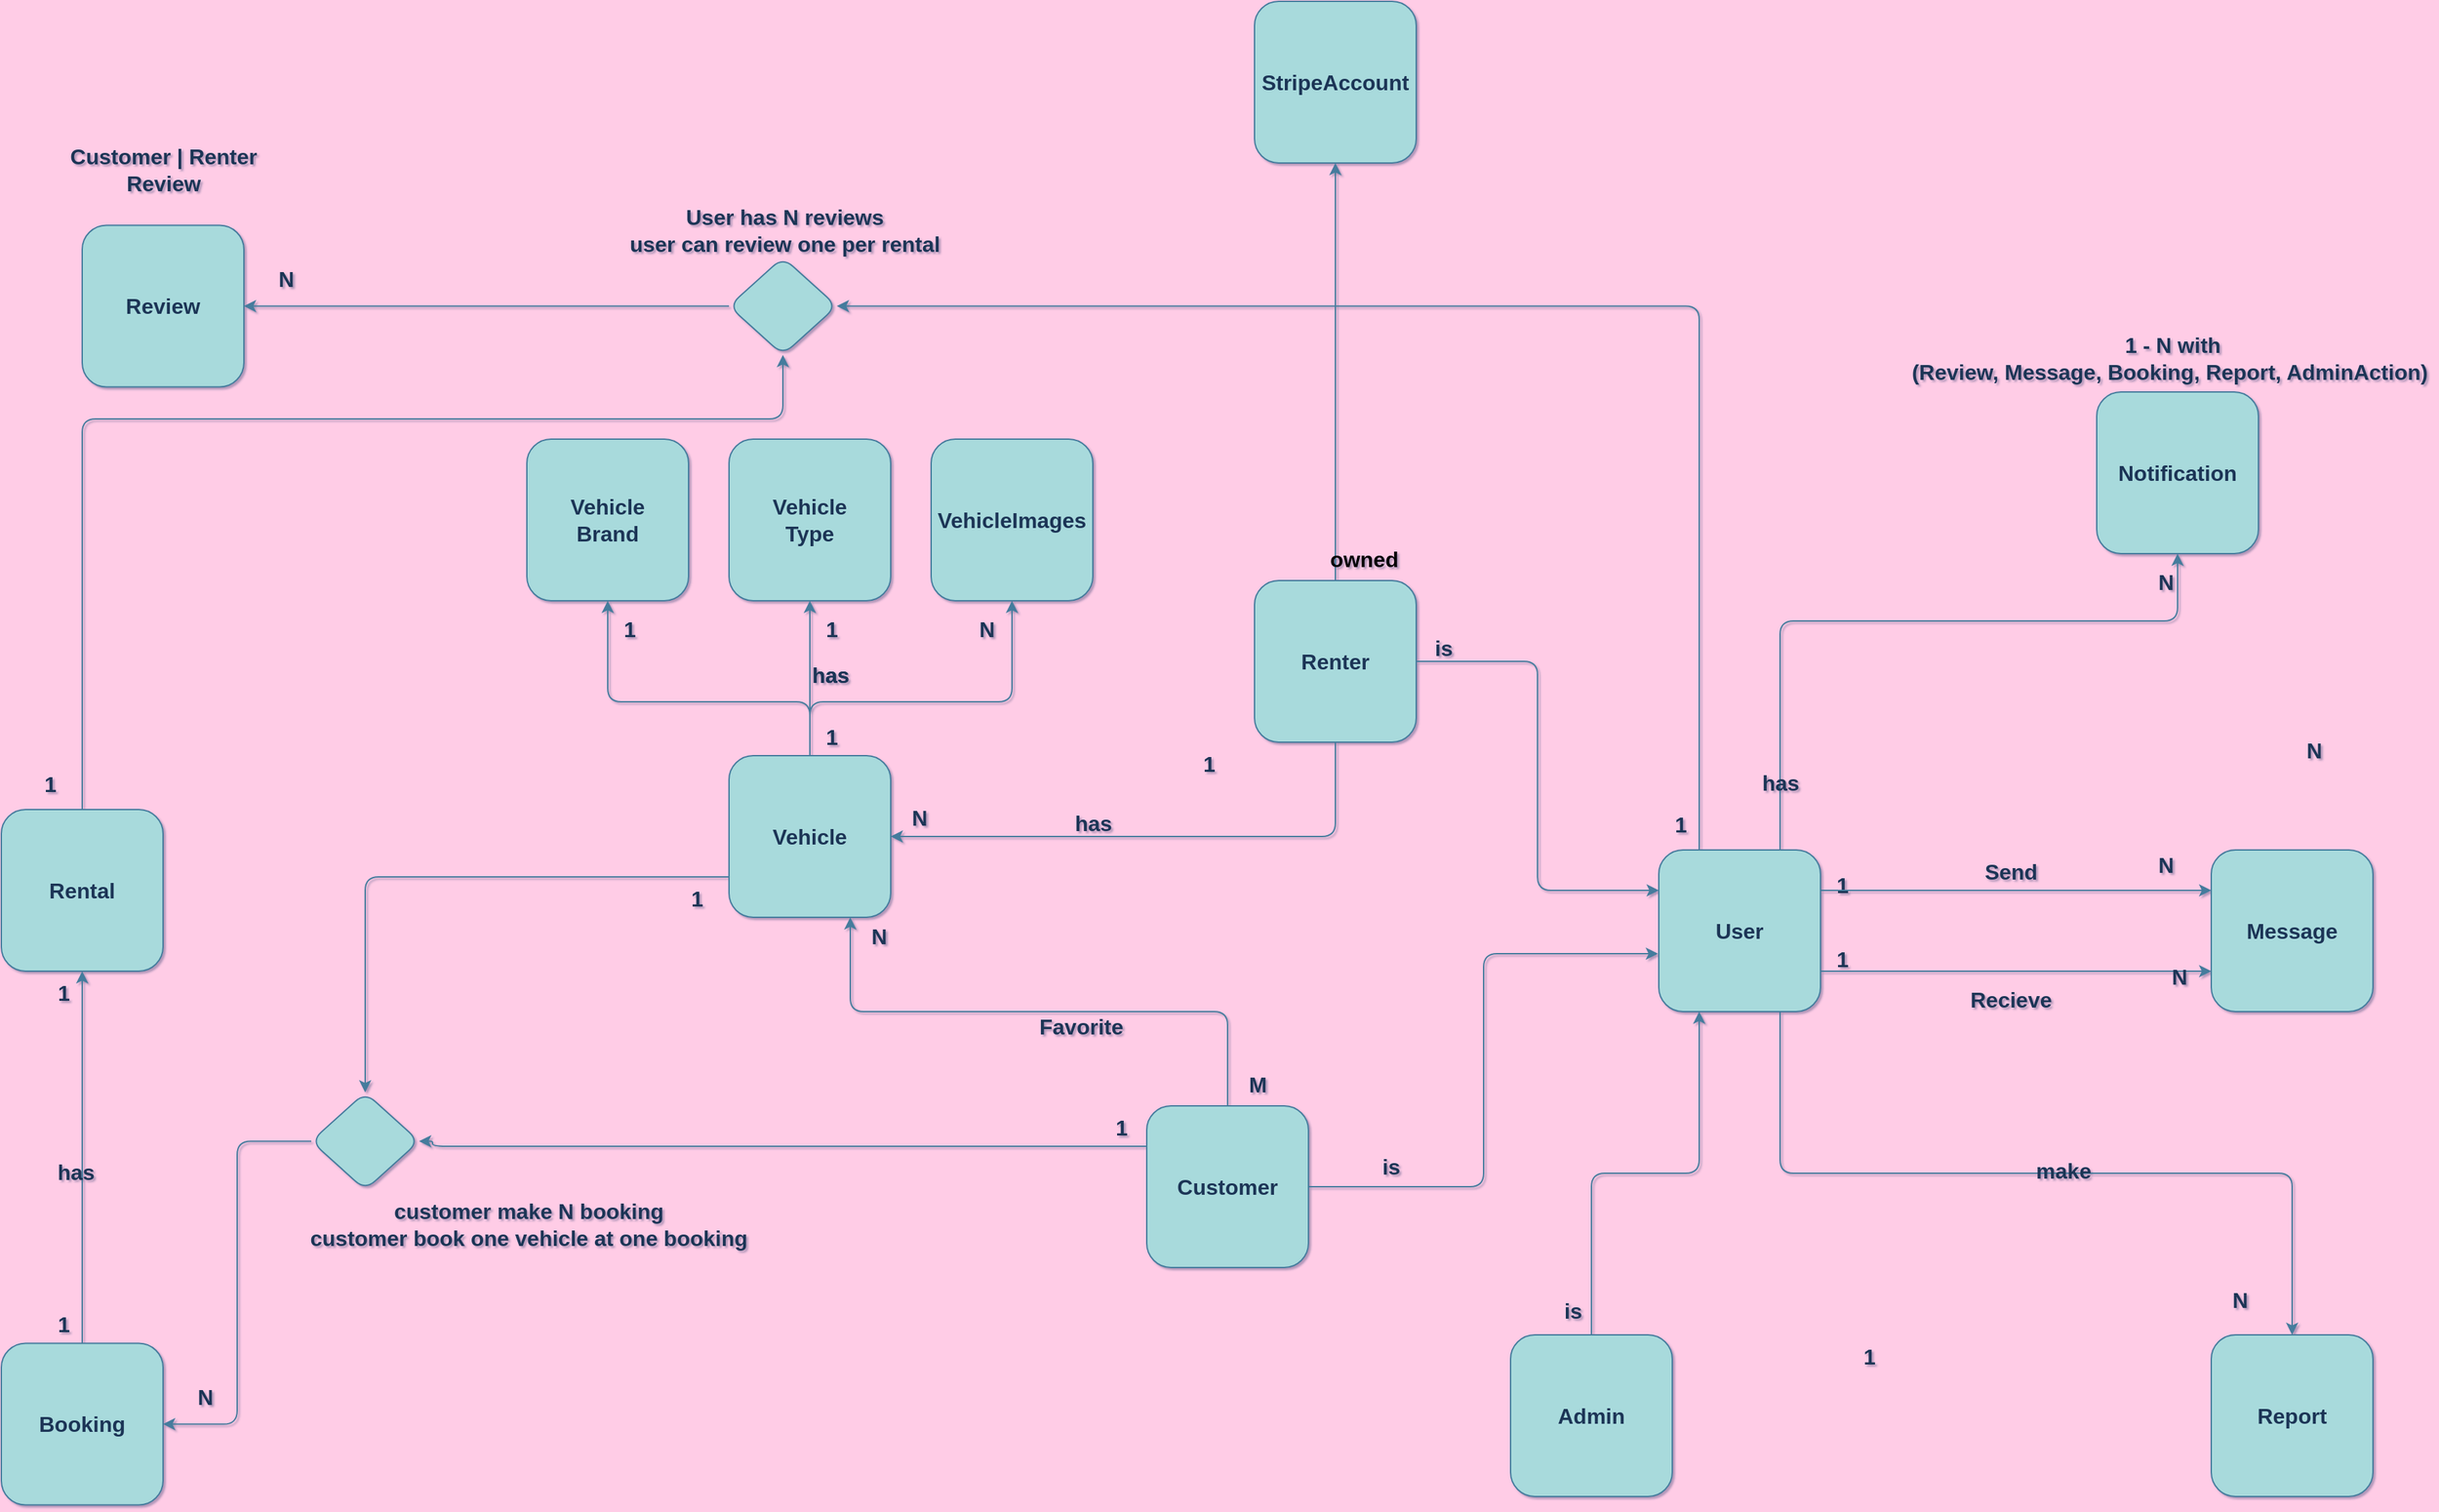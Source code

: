 <mxfile version="24.7.17" pages="2">
  <diagram id="S7CCVwJIP2eqgV5Q5oRR" name="ERD">
    <mxGraphModel dx="3306" dy="1242" grid="0" gridSize="10" guides="1" tooltips="1" connect="1" arrows="1" fold="1" page="0" pageScale="1" pageWidth="850" pageHeight="1100" background="#FFCCE6" math="0" shadow="1">
      <root>
        <mxCell id="0" />
        <mxCell id="1" parent="0" />
        <mxCell id="fagER213_k4sMGDuZytk-55" style="edgeStyle=orthogonalEdgeStyle;rounded=1;orthogonalLoop=1;jettySize=auto;html=1;exitX=0.75;exitY=1;exitDx=0;exitDy=0;entryX=0.5;entryY=0;entryDx=0;entryDy=0;fontSize=16;fontStyle=1;labelBackgroundColor=none;strokeColor=#457B9D;fontColor=default;" parent="1" source="fagER213_k4sMGDuZytk-7" target="fagER213_k4sMGDuZytk-37" edge="1">
          <mxGeometry relative="1" as="geometry">
            <mxPoint x="730" y="1160" as="targetPoint" />
          </mxGeometry>
        </mxCell>
        <mxCell id="fagER213_k4sMGDuZytk-131" value="make" style="edgeLabel;html=1;align=center;verticalAlign=middle;resizable=0;points=[];rounded=1;fontSize=16;fontStyle=1;labelBackgroundColor=none;fontColor=#1D3557;" parent="fagER213_k4sMGDuZytk-55" vertex="1" connectable="0">
          <mxGeometry x="0.064" y="2" relative="1" as="geometry">
            <mxPoint as="offset" />
          </mxGeometry>
        </mxCell>
        <mxCell id="fagER213_k4sMGDuZytk-103" style="edgeStyle=orthogonalEdgeStyle;rounded=1;orthogonalLoop=1;jettySize=auto;html=1;exitX=0.25;exitY=0;exitDx=0;exitDy=0;entryX=1;entryY=0.5;entryDx=0;entryDy=0;fontSize=16;fontStyle=1;labelBackgroundColor=none;strokeColor=#457B9D;fontColor=default;" parent="1" source="fagER213_k4sMGDuZytk-7" target="fagER213_k4sMGDuZytk-102" edge="1">
          <mxGeometry relative="1" as="geometry" />
        </mxCell>
        <mxCell id="ovktZgSDVKqZ9HrEGNSl-4" style="edgeStyle=orthogonalEdgeStyle;rounded=1;orthogonalLoop=1;jettySize=auto;html=1;exitX=1;exitY=0.75;exitDx=0;exitDy=0;entryX=0;entryY=0.75;entryDx=0;entryDy=0;strokeColor=#457B9D;fontColor=#1D3557;fillColor=#A8DADC;fontSize=16;fontStyle=1" parent="1" source="fagER213_k4sMGDuZytk-7" target="fagER213_k4sMGDuZytk-21" edge="1">
          <mxGeometry relative="1" as="geometry">
            <mxPoint x="900" y="937.5" as="sourcePoint" />
          </mxGeometry>
        </mxCell>
        <mxCell id="fagER213_k4sMGDuZytk-7" value="User" style="whiteSpace=wrap;html=1;aspect=fixed;labelBackgroundColor=none;rounded=1;fontSize=16;fontStyle=1;fillColor=#A8DADC;strokeColor=#457B9D;fontColor=#1D3557;" parent="1" vertex="1">
          <mxGeometry x="710" y="840" width="120" height="120" as="geometry" />
        </mxCell>
        <mxCell id="fagER213_k4sMGDuZytk-100" style="edgeStyle=orthogonalEdgeStyle;rounded=1;orthogonalLoop=1;jettySize=auto;html=1;exitX=0;exitY=0.75;exitDx=0;exitDy=0;entryX=0.5;entryY=0;entryDx=0;entryDy=0;fontSize=16;fontStyle=1;labelBackgroundColor=none;strokeColor=#457B9D;fontColor=default;" parent="1" source="fagER213_k4sMGDuZytk-11" target="fagER213_k4sMGDuZytk-98" edge="1">
          <mxGeometry relative="1" as="geometry" />
        </mxCell>
        <mxCell id="fagER213_k4sMGDuZytk-107" style="edgeStyle=orthogonalEdgeStyle;rounded=1;orthogonalLoop=1;jettySize=auto;html=1;exitX=0.5;exitY=0;exitDx=0;exitDy=0;entryX=0.5;entryY=1;entryDx=0;entryDy=0;fontSize=16;fontStyle=1;labelBackgroundColor=none;strokeColor=#457B9D;fontColor=default;" parent="1" source="fagER213_k4sMGDuZytk-11" target="fagER213_k4sMGDuZytk-14" edge="1">
          <mxGeometry relative="1" as="geometry" />
        </mxCell>
        <mxCell id="fagER213_k4sMGDuZytk-125" style="edgeStyle=orthogonalEdgeStyle;rounded=1;orthogonalLoop=1;jettySize=auto;html=1;exitX=0.5;exitY=0;exitDx=0;exitDy=0;entryX=0.5;entryY=1;entryDx=0;entryDy=0;fontSize=16;fontStyle=1;labelBackgroundColor=none;strokeColor=#457B9D;fontColor=default;" parent="1" source="fagER213_k4sMGDuZytk-11" target="fagER213_k4sMGDuZytk-124" edge="1">
          <mxGeometry relative="1" as="geometry">
            <Array as="points">
              <mxPoint x="80" y="730" />
              <mxPoint x="230" y="730" />
            </Array>
          </mxGeometry>
        </mxCell>
        <mxCell id="fagER213_k4sMGDuZytk-11" value="Vehicle" style="whiteSpace=wrap;html=1;aspect=fixed;labelBackgroundColor=none;rounded=1;fontSize=16;fontStyle=1;fillColor=#A8DADC;strokeColor=#457B9D;fontColor=#1D3557;" parent="1" vertex="1">
          <mxGeometry x="20" y="770" width="120" height="120" as="geometry" />
        </mxCell>
        <mxCell id="fagER213_k4sMGDuZytk-12" value="Vehicle&lt;div style=&quot;font-size: 16px;&quot;&gt;Brand&lt;/div&gt;" style="whiteSpace=wrap;html=1;aspect=fixed;labelBackgroundColor=none;rounded=1;fontSize=16;fontStyle=1;fillColor=#A8DADC;strokeColor=#457B9D;fontColor=#1D3557;" parent="1" vertex="1">
          <mxGeometry x="-130" y="535" width="120" height="120" as="geometry" />
        </mxCell>
        <mxCell id="fagER213_k4sMGDuZytk-14" value="Vehicle&lt;div style=&quot;font-size: 16px;&quot;&gt;Type&lt;/div&gt;" style="whiteSpace=wrap;html=1;aspect=fixed;labelBackgroundColor=none;rounded=1;fontSize=16;fontStyle=1;fillColor=#A8DADC;strokeColor=#457B9D;fontColor=#1D3557;" parent="1" vertex="1">
          <mxGeometry x="20" y="535" width="120" height="120" as="geometry" />
        </mxCell>
        <mxCell id="fagER213_k4sMGDuZytk-105" style="edgeStyle=orthogonalEdgeStyle;rounded=1;orthogonalLoop=1;jettySize=auto;html=1;exitX=0.5;exitY=0;exitDx=0;exitDy=0;entryX=0.5;entryY=1;entryDx=0;entryDy=0;fontSize=16;fontStyle=1;labelBackgroundColor=none;strokeColor=#457B9D;fontColor=default;" parent="1" source="fagER213_k4sMGDuZytk-16" target="fagER213_k4sMGDuZytk-102" edge="1">
          <mxGeometry relative="1" as="geometry">
            <Array as="points">
              <mxPoint x="-460" y="520" />
              <mxPoint x="60" y="520" />
            </Array>
          </mxGeometry>
        </mxCell>
        <mxCell id="fagER213_k4sMGDuZytk-16" value="Rental" style="whiteSpace=wrap;html=1;aspect=fixed;labelBackgroundColor=none;rounded=1;fontSize=16;fontStyle=1;fillColor=#A8DADC;strokeColor=#457B9D;fontColor=#1D3557;" parent="1" vertex="1">
          <mxGeometry x="-520" y="810" width="120" height="120" as="geometry" />
        </mxCell>
        <mxCell id="fagER213_k4sMGDuZytk-17" style="edgeStyle=none;rounded=1;orthogonalLoop=1;jettySize=auto;html=1;exitX=0.5;exitY=0;exitDx=0;exitDy=0;entryX=0.5;entryY=1;entryDx=0;entryDy=0;labelBackgroundColor=none;fontColor=default;fontSize=16;fontStyle=1;strokeColor=#457B9D;" parent="1" source="fagER213_k4sMGDuZytk-19" target="fagER213_k4sMGDuZytk-16" edge="1">
          <mxGeometry relative="1" as="geometry" />
        </mxCell>
        <mxCell id="fagER213_k4sMGDuZytk-19" value="Booking" style="whiteSpace=wrap;html=1;aspect=fixed;labelBackgroundColor=none;rounded=1;fontSize=16;fontStyle=1;fillColor=#A8DADC;strokeColor=#457B9D;fontColor=#1D3557;" parent="1" vertex="1">
          <mxGeometry x="-520" y="1206.25" width="120" height="120" as="geometry" />
        </mxCell>
        <mxCell id="fagER213_k4sMGDuZytk-21" value="Message" style="whiteSpace=wrap;html=1;aspect=fixed;labelBackgroundColor=none;rounded=1;fontSize=16;fontStyle=1;fillColor=#A8DADC;strokeColor=#457B9D;fontColor=#1D3557;" parent="1" vertex="1">
          <mxGeometry x="1120" y="840" width="120" height="120" as="geometry" />
        </mxCell>
        <mxCell id="fagER213_k4sMGDuZytk-22" value="Review" style="whiteSpace=wrap;html=1;aspect=fixed;labelBackgroundColor=none;rounded=1;fontSize=16;fontStyle=1;fillColor=#A8DADC;strokeColor=#457B9D;fontColor=#1D3557;" parent="1" vertex="1">
          <mxGeometry x="-460" y="376.25" width="120" height="120" as="geometry" />
        </mxCell>
        <mxCell id="fagER213_k4sMGDuZytk-23" value="Notification" style="whiteSpace=wrap;html=1;aspect=fixed;labelBackgroundColor=none;rounded=1;fontSize=16;fontStyle=1;fillColor=#A8DADC;strokeColor=#457B9D;fontColor=#1D3557;" parent="1" vertex="1">
          <mxGeometry x="1035" y="500" width="120" height="120" as="geometry" />
        </mxCell>
        <mxCell id="fagER213_k4sMGDuZytk-30" style="edgeStyle=none;rounded=1;orthogonalLoop=1;jettySize=auto;html=1;exitX=0.75;exitY=0;exitDx=0;exitDy=0;entryX=0.5;entryY=1;entryDx=0;entryDy=0;labelBackgroundColor=none;fontColor=default;fontSize=16;fontStyle=1;strokeColor=#457B9D;" parent="1" source="fagER213_k4sMGDuZytk-7" target="fagER213_k4sMGDuZytk-23" edge="1">
          <mxGeometry relative="1" as="geometry">
            <mxPoint x="770" y="840" as="sourcePoint" />
            <mxPoint x="1380" y="630" as="targetPoint" />
            <Array as="points">
              <mxPoint x="800" y="670" />
              <mxPoint x="1095" y="670" />
            </Array>
          </mxGeometry>
        </mxCell>
        <mxCell id="fagER213_k4sMGDuZytk-37" value="Report" style="whiteSpace=wrap;html=1;aspect=fixed;labelBackgroundColor=none;rounded=1;fontSize=16;fontStyle=1;fillColor=#A8DADC;strokeColor=#457B9D;fontColor=#1D3557;" parent="1" vertex="1">
          <mxGeometry x="1120" y="1200" width="120" height="120" as="geometry" />
        </mxCell>
        <mxCell id="fagER213_k4sMGDuZytk-92" style="edgeStyle=orthogonalEdgeStyle;rounded=1;orthogonalLoop=1;jettySize=auto;html=1;exitX=0.5;exitY=1;exitDx=0;exitDy=0;entryX=1;entryY=0.5;entryDx=0;entryDy=0;fontSize=16;fontStyle=1;labelBackgroundColor=none;strokeColor=#457B9D;fontColor=default;" parent="1" source="fagER213_k4sMGDuZytk-48" target="fagER213_k4sMGDuZytk-11" edge="1">
          <mxGeometry relative="1" as="geometry">
            <Array as="points">
              <mxPoint x="470" y="830" />
            </Array>
          </mxGeometry>
        </mxCell>
        <mxCell id="fagER213_k4sMGDuZytk-151" style="edgeStyle=orthogonalEdgeStyle;rounded=1;orthogonalLoop=1;jettySize=auto;html=1;exitX=1;exitY=0.5;exitDx=0;exitDy=0;entryX=0;entryY=0.25;entryDx=0;entryDy=0;labelBackgroundColor=none;strokeColor=#457B9D;fontColor=default;fontSize=16;fontStyle=1" parent="1" source="fagER213_k4sMGDuZytk-48" target="fagER213_k4sMGDuZytk-7" edge="1">
          <mxGeometry relative="1" as="geometry" />
        </mxCell>
        <mxCell id="fagER213_k4sMGDuZytk-48" value="Renter" style="whiteSpace=wrap;html=1;aspect=fixed;labelBackgroundColor=none;rounded=1;fontSize=16;fontStyle=1;fillColor=#A8DADC;strokeColor=#457B9D;fontColor=#1D3557;" parent="1" vertex="1">
          <mxGeometry x="410" y="640" width="120" height="120" as="geometry" />
        </mxCell>
        <mxCell id="fagER213_k4sMGDuZytk-99" style="edgeStyle=orthogonalEdgeStyle;rounded=1;orthogonalLoop=1;jettySize=auto;html=1;exitX=0;exitY=0.25;exitDx=0;exitDy=0;entryX=1;entryY=0.5;entryDx=0;entryDy=0;fontSize=16;fontStyle=1;labelBackgroundColor=none;strokeColor=#457B9D;fontColor=default;jumpStyle=arc;" parent="1" source="fagER213_k4sMGDuZytk-49" target="fagER213_k4sMGDuZytk-98" edge="1">
          <mxGeometry relative="1" as="geometry">
            <Array as="points">
              <mxPoint x="-200" y="1060" />
            </Array>
          </mxGeometry>
        </mxCell>
        <mxCell id="lEcwdQwQgI3dDtVDOoa7-12" style="edgeStyle=orthogonalEdgeStyle;rounded=1;orthogonalLoop=1;jettySize=auto;html=1;exitX=0.5;exitY=0;exitDx=0;exitDy=0;entryX=0.75;entryY=1;entryDx=0;entryDy=0;strokeColor=#457B9D;fontColor=default;fillColor=#A8DADC;fontSize=16;fontStyle=1;labelBackgroundColor=none;" parent="1" source="fagER213_k4sMGDuZytk-49" target="fagER213_k4sMGDuZytk-11" edge="1">
          <mxGeometry relative="1" as="geometry" />
        </mxCell>
        <mxCell id="fagER213_k4sMGDuZytk-49" value="Customer" style="whiteSpace=wrap;html=1;aspect=fixed;labelBackgroundColor=none;rounded=1;fontSize=16;fontStyle=1;fillColor=#A8DADC;strokeColor=#457B9D;fontColor=#1D3557;" parent="1" vertex="1">
          <mxGeometry x="330" y="1030" width="120" height="120" as="geometry" />
        </mxCell>
        <mxCell id="fagER213_k4sMGDuZytk-101" style="edgeStyle=orthogonalEdgeStyle;rounded=1;orthogonalLoop=1;jettySize=auto;html=1;exitX=0;exitY=0.5;exitDx=0;exitDy=0;entryX=1;entryY=0.5;entryDx=0;entryDy=0;fontSize=16;fontStyle=1;labelBackgroundColor=none;strokeColor=#457B9D;fontColor=default;" parent="1" source="fagER213_k4sMGDuZytk-98" target="fagER213_k4sMGDuZytk-19" edge="1">
          <mxGeometry relative="1" as="geometry" />
        </mxCell>
        <mxCell id="fagER213_k4sMGDuZytk-98" value="" style="rhombus;whiteSpace=wrap;html=1;labelBackgroundColor=none;rounded=1;fontSize=16;fontStyle=1;fillColor=#A8DADC;strokeColor=#457B9D;fontColor=#1D3557;" parent="1" vertex="1">
          <mxGeometry x="-290" y="1020" width="80" height="72.5" as="geometry" />
        </mxCell>
        <mxCell id="fagER213_k4sMGDuZytk-106" style="edgeStyle=orthogonalEdgeStyle;rounded=1;orthogonalLoop=1;jettySize=auto;html=1;exitX=0;exitY=0.5;exitDx=0;exitDy=0;entryX=1;entryY=0.5;entryDx=0;entryDy=0;fontSize=16;fontStyle=1;labelBackgroundColor=none;strokeColor=#457B9D;fontColor=default;" parent="1" source="fagER213_k4sMGDuZytk-102" target="fagER213_k4sMGDuZytk-22" edge="1">
          <mxGeometry relative="1" as="geometry" />
        </mxCell>
        <mxCell id="fagER213_k4sMGDuZytk-102" value="" style="rhombus;whiteSpace=wrap;html=1;labelBackgroundColor=none;rounded=1;fontSize=16;fontStyle=1;fillColor=#A8DADC;strokeColor=#457B9D;fontColor=#1D3557;" parent="1" vertex="1">
          <mxGeometry x="20" y="400" width="80" height="72.5" as="geometry" />
        </mxCell>
        <mxCell id="fagER213_k4sMGDuZytk-124" value="VehicleImages" style="whiteSpace=wrap;html=1;aspect=fixed;labelBackgroundColor=none;rounded=1;fontSize=16;fontStyle=1;fillColor=#A8DADC;strokeColor=#457B9D;fontColor=#1D3557;" parent="1" vertex="1">
          <mxGeometry x="170" y="535" width="120" height="120" as="geometry" />
        </mxCell>
        <mxCell id="fagER213_k4sMGDuZytk-133" value="1" style="text;html=1;align=center;verticalAlign=middle;resizable=0;points=[];autosize=1;strokeColor=none;fillColor=none;fontSize=16;fontStyle=1;rounded=1;labelBackgroundColor=none;fontColor=#1D3557;" parent="1" vertex="1">
          <mxGeometry x="832" y="850" width="27" height="31" as="geometry" />
        </mxCell>
        <mxCell id="fagER213_k4sMGDuZytk-134" value="N" style="text;html=1;align=center;verticalAlign=middle;resizable=0;points=[];autosize=1;strokeColor=none;fillColor=none;rounded=1;fontSize=16;fontStyle=1;labelBackgroundColor=none;fontColor=#1D3557;arcSize=50;" parent="1" vertex="1">
          <mxGeometry x="1181" y="750" width="30" height="31" as="geometry" />
        </mxCell>
        <mxCell id="fagER213_k4sMGDuZytk-135" value="N" style="text;html=1;align=center;verticalAlign=middle;resizable=0;points=[];autosize=1;strokeColor=none;fillColor=none;rounded=1;fontSize=16;fontStyle=1;labelBackgroundColor=none;fontColor=#1D3557;" parent="1" vertex="1">
          <mxGeometry x="1081" y="918" width="30" height="31" as="geometry" />
        </mxCell>
        <mxCell id="fagER213_k4sMGDuZytk-140" value="N" style="text;html=1;align=center;verticalAlign=middle;resizable=0;points=[];autosize=1;strokeColor=none;fillColor=none;rounded=1;fontSize=16;fontStyle=1;labelBackgroundColor=none;fontColor=#1D3557;" parent="1" vertex="1">
          <mxGeometry x="1071" y="625" width="30" height="31" as="geometry" />
        </mxCell>
        <mxCell id="fagER213_k4sMGDuZytk-148" value="is" style="edgeLabel;html=1;align=center;verticalAlign=middle;resizable=0;points=[];rounded=1;fontSize=16;fontStyle=1;labelBackgroundColor=none;fontColor=#1D3557;" parent="1" vertex="1" connectable="0">
          <mxGeometry x="620.0" y="1045.003" as="geometry">
            <mxPoint x="-109" y="30" as="offset" />
          </mxGeometry>
        </mxCell>
        <mxCell id="fagER213_k4sMGDuZytk-149" value="is" style="edgeLabel;html=1;align=center;verticalAlign=middle;resizable=0;points=[];rounded=1;fontSize=16;fontStyle=1;labelBackgroundColor=none;fontColor=#1D3557;" parent="1" vertex="1" connectable="0">
          <mxGeometry x="550.0" y="690.003" as="geometry" />
        </mxCell>
        <mxCell id="fagER213_k4sMGDuZytk-150" style="edgeStyle=orthogonalEdgeStyle;rounded=1;orthogonalLoop=1;jettySize=auto;html=1;exitX=1;exitY=0.5;exitDx=0;exitDy=0;entryX=-0.005;entryY=0.642;entryDx=0;entryDy=0;entryPerimeter=0;labelBackgroundColor=none;strokeColor=#457B9D;fontColor=default;fontSize=16;fontStyle=1" parent="1" source="fagER213_k4sMGDuZytk-49" target="fagER213_k4sMGDuZytk-7" edge="1">
          <mxGeometry relative="1" as="geometry" />
        </mxCell>
        <mxCell id="fagER213_k4sMGDuZytk-152" value="has" style="edgeLabel;html=1;align=center;verticalAlign=middle;resizable=0;points=[];rounded=1;fontSize=16;fontStyle=1;labelBackgroundColor=none;fontColor=#1D3557;" parent="1" vertex="1" connectable="0">
          <mxGeometry x="95" y="709.995" as="geometry" />
        </mxCell>
        <mxCell id="fagER213_k4sMGDuZytk-153" value="1" style="text;html=1;align=center;verticalAlign=middle;resizable=0;points=[];autosize=1;strokeColor=none;fillColor=none;rounded=1;fontSize=16;fontStyle=1;labelBackgroundColor=none;fontColor=#1D3557;" parent="1" vertex="1">
          <mxGeometry x="82" y="740" width="27" height="31" as="geometry" />
        </mxCell>
        <mxCell id="fagER213_k4sMGDuZytk-154" value="N" style="text;html=1;align=center;verticalAlign=middle;resizable=0;points=[];autosize=1;strokeColor=none;fillColor=none;rounded=1;fontSize=16;fontStyle=1;labelBackgroundColor=none;fontColor=#1D3557;" parent="1" vertex="1">
          <mxGeometry x="196" y="660" width="30" height="31" as="geometry" />
        </mxCell>
        <mxCell id="fagER213_k4sMGDuZytk-155" value="1" style="text;html=1;align=center;verticalAlign=middle;resizable=0;points=[];autosize=1;strokeColor=none;fillColor=none;rounded=1;fontSize=16;fontStyle=1;labelBackgroundColor=none;fontColor=#1D3557;" parent="1" vertex="1">
          <mxGeometry x="82" y="660" width="27" height="31" as="geometry" />
        </mxCell>
        <mxCell id="fagER213_k4sMGDuZytk-156" value="1" style="text;html=1;align=center;verticalAlign=middle;resizable=0;points=[];autosize=1;strokeColor=none;fillColor=none;rounded=1;fontSize=16;fontStyle=1;labelBackgroundColor=none;fontColor=#1D3557;" parent="1" vertex="1">
          <mxGeometry x="-68" y="660" width="27" height="31" as="geometry" />
        </mxCell>
        <mxCell id="fagER213_k4sMGDuZytk-157" value="has" style="edgeLabel;html=1;align=center;verticalAlign=middle;resizable=0;points=[];rounded=1;fontSize=16;fontStyle=1;labelBackgroundColor=none;fontColor=#1D3557;" parent="1" vertex="1" connectable="0">
          <mxGeometry x="290" y="819.998" as="geometry" />
        </mxCell>
        <mxCell id="fagER213_k4sMGDuZytk-158" value="N" style="text;html=1;align=center;verticalAlign=middle;resizable=0;points=[];autosize=1;strokeColor=none;fillColor=none;rounded=1;fontSize=16;fontStyle=1;labelBackgroundColor=none;fontColor=#1D3557;" parent="1" vertex="1">
          <mxGeometry x="146" y="800" width="30" height="31" as="geometry" />
        </mxCell>
        <mxCell id="fagER213_k4sMGDuZytk-159" value="1" style="text;html=1;align=center;verticalAlign=middle;resizable=0;points=[];autosize=1;strokeColor=none;fillColor=none;rounded=1;fontSize=16;fontStyle=1;labelBackgroundColor=none;fontColor=#1D3557;" parent="1" vertex="1">
          <mxGeometry x="362" y="760" width="27" height="31" as="geometry" />
        </mxCell>
        <mxCell id="fagER213_k4sMGDuZytk-160" value="customer make N booking&lt;br style=&quot;font-size: 16px;&quot;&gt;customer book one vehicle at one booking" style="text;html=1;align=center;verticalAlign=middle;resizable=0;points=[];autosize=1;strokeColor=none;fillColor=none;fontColor=#1D3557;fontSize=16;fontStyle=1;rounded=1;labelBackgroundColor=none;" parent="1" vertex="1">
          <mxGeometry x="-288" y="1093" width="318" height="50" as="geometry" />
        </mxCell>
        <mxCell id="fagER213_k4sMGDuZytk-161" value="N" style="text;html=1;align=center;verticalAlign=middle;resizable=0;points=[];autosize=1;strokeColor=none;fillColor=none;rounded=1;fontSize=16;fontStyle=1;labelBackgroundColor=none;fontColor=#1D3557;" parent="1" vertex="1">
          <mxGeometry x="-384" y="1230" width="30" height="31" as="geometry" />
        </mxCell>
        <mxCell id="fagER213_k4sMGDuZytk-162" value="1" style="text;html=1;align=center;verticalAlign=middle;resizable=0;points=[];autosize=1;strokeColor=none;fillColor=none;rounded=1;fontSize=16;fontStyle=1;labelBackgroundColor=none;fontColor=#1D3557;" parent="1" vertex="1">
          <mxGeometry x="297" y="1030" width="27" height="31" as="geometry" />
        </mxCell>
        <mxCell id="fagER213_k4sMGDuZytk-163" value="1" style="text;html=1;align=center;verticalAlign=middle;resizable=0;points=[];autosize=1;strokeColor=none;fillColor=none;rounded=1;fontSize=16;fontStyle=1;labelBackgroundColor=none;fontColor=#1D3557;arcSize=50;" parent="1" vertex="1">
          <mxGeometry x="-18" y="860" width="27" height="31" as="geometry" />
        </mxCell>
        <mxCell id="fagER213_k4sMGDuZytk-166" value="N" style="text;html=1;align=center;verticalAlign=middle;resizable=0;points=[];autosize=1;strokeColor=none;fillColor=none;rounded=1;fontSize=16;fontStyle=1;labelBackgroundColor=none;fontColor=#1D3557;" parent="1" vertex="1">
          <mxGeometry x="1126" y="1158" width="30" height="31" as="geometry" />
        </mxCell>
        <mxCell id="fagER213_k4sMGDuZytk-168" value="1" style="text;html=1;align=center;verticalAlign=middle;resizable=0;points=[];autosize=1;strokeColor=none;fillColor=none;rounded=1;fontSize=16;fontStyle=1;labelBackgroundColor=none;fontColor=#1D3557;" parent="1" vertex="1">
          <mxGeometry x="-488" y="1176.25" width="27" height="31" as="geometry" />
        </mxCell>
        <mxCell id="fagER213_k4sMGDuZytk-169" value="1" style="text;html=1;align=center;verticalAlign=middle;resizable=0;points=[];autosize=1;strokeColor=none;fillColor=none;rounded=1;fontSize=16;fontStyle=1;labelBackgroundColor=none;fontColor=#1D3557;" parent="1" vertex="1">
          <mxGeometry x="-488" y="930" width="27" height="31" as="geometry" />
        </mxCell>
        <mxCell id="fagER213_k4sMGDuZytk-175" value="1" style="text;html=1;align=center;verticalAlign=middle;resizable=0;points=[];autosize=1;strokeColor=none;fillColor=none;rounded=1;fontSize=16;fontStyle=1;labelBackgroundColor=none;fontColor=#1D3557;arcSize=50;" parent="1" vertex="1">
          <mxGeometry x="712" y="805" width="27" height="31" as="geometry" />
        </mxCell>
        <mxCell id="fagER213_k4sMGDuZytk-176" value="N" style="text;html=1;align=center;verticalAlign=middle;resizable=0;points=[];autosize=1;strokeColor=none;fillColor=none;rounded=1;fontSize=16;fontStyle=1;labelBackgroundColor=none;fontColor=#1D3557;" parent="1" vertex="1">
          <mxGeometry x="-324" y="400" width="30" height="31" as="geometry" />
        </mxCell>
        <mxCell id="fagER213_k4sMGDuZytk-177" value="1" style="text;html=1;align=center;verticalAlign=middle;resizable=0;points=[];autosize=1;strokeColor=none;fillColor=none;rounded=1;fontSize=16;fontStyle=1;labelBackgroundColor=none;fontColor=#1D3557;arcSize=50;" parent="1" vertex="1">
          <mxGeometry x="-498" y="775" width="27" height="31" as="geometry" />
        </mxCell>
        <mxCell id="fagER213_k4sMGDuZytk-180" value="User has N reviews&lt;div style=&quot;font-size: 16px;&quot;&gt;user can review one per rental&lt;/div&gt;" style="text;html=1;align=center;verticalAlign=middle;resizable=0;points=[];autosize=1;strokeColor=none;fillColor=none;fontColor=#1D3557;fontSize=16;fontStyle=1;rounded=1;labelBackgroundColor=none;" parent="1" vertex="1">
          <mxGeometry x="-56" y="355" width="233" height="50" as="geometry" />
        </mxCell>
        <mxCell id="fagER213_k4sMGDuZytk-181" value="has" style="edgeLabel;html=1;align=center;verticalAlign=middle;resizable=0;points=[];rounded=1;fontSize=16;fontStyle=1;labelBackgroundColor=none;fontColor=#1D3557;" parent="1" vertex="1" connectable="0">
          <mxGeometry x="800" y="790.002" as="geometry" />
        </mxCell>
        <mxCell id="fagER213_k4sMGDuZytk-183" value="has" style="edgeLabel;html=1;align=center;verticalAlign=middle;resizable=0;points=[];rounded=1;fontSize=16;fontStyle=1;labelBackgroundColor=none;fontColor=#1D3557;" parent="1" vertex="1" connectable="0">
          <mxGeometry x="-460" y="1079.998" as="geometry">
            <mxPoint x="-5" y="-1" as="offset" />
          </mxGeometry>
        </mxCell>
        <mxCell id="B4YxU5CQEjxaZhSdfJ7i-1" style="edgeStyle=orthogonalEdgeStyle;rounded=1;orthogonalLoop=1;jettySize=auto;html=1;exitX=0.5;exitY=0;exitDx=0;exitDy=0;entryX=0.5;entryY=1;entryDx=0;entryDy=0;fontSize=16;fontStyle=1;labelBackgroundColor=none;strokeColor=#457B9D;fontColor=default;" parent="1" source="fagER213_k4sMGDuZytk-11" target="fagER213_k4sMGDuZytk-12" edge="1">
          <mxGeometry relative="1" as="geometry">
            <mxPoint x="90" y="780" as="sourcePoint" />
            <mxPoint x="240" y="665" as="targetPoint" />
            <Array as="points">
              <mxPoint x="80" y="730" />
              <mxPoint x="-70" y="730" />
            </Array>
          </mxGeometry>
        </mxCell>
        <mxCell id="lEcwdQwQgI3dDtVDOoa7-4" value="M" style="text;html=1;align=center;verticalAlign=middle;resizable=0;points=[];autosize=1;strokeColor=none;fillColor=none;rounded=1;labelBackgroundColor=none;fontColor=#1D3557;fontSize=16;fontStyle=1" parent="1" vertex="1">
          <mxGeometry x="396" y="998" width="31" height="31" as="geometry" />
        </mxCell>
        <mxCell id="lEcwdQwQgI3dDtVDOoa7-5" value="N" style="text;html=1;align=center;verticalAlign=middle;resizable=0;points=[];autosize=1;strokeColor=none;fillColor=none;rounded=1;labelBackgroundColor=none;fontColor=#1D3557;fontSize=16;fontStyle=1" parent="1" vertex="1">
          <mxGeometry x="116" y="888" width="30" height="31" as="geometry" />
        </mxCell>
        <mxCell id="lEcwdQwQgI3dDtVDOoa7-13" value="Favorite" style="text;html=1;align=center;verticalAlign=middle;resizable=0;points=[];autosize=1;strokeColor=none;fillColor=none;fontColor=#1D3557;fontSize=16;fontStyle=1;labelBackgroundColor=none;rounded=1;" parent="1" vertex="1">
          <mxGeometry x="243" y="955" width="76" height="31" as="geometry" />
        </mxCell>
        <mxCell id="ovktZgSDVKqZ9HrEGNSl-1" value="Send" style="text;html=1;align=center;verticalAlign=middle;resizable=0;points=[];autosize=1;strokeColor=none;fillColor=none;fontColor=#1D3557;fontSize=16;fontStyle=1;rounded=1;" parent="1" vertex="1">
          <mxGeometry x="943" y="840" width="55" height="31" as="geometry" />
        </mxCell>
        <mxCell id="ovktZgSDVKqZ9HrEGNSl-2" value="Recieve" style="text;html=1;align=center;verticalAlign=middle;resizable=0;points=[];autosize=1;strokeColor=none;fillColor=none;fontColor=#1D3557;fontSize=16;fontStyle=1;rounded=1;" parent="1" vertex="1">
          <mxGeometry x="933" y="935" width="76" height="31" as="geometry" />
        </mxCell>
        <mxCell id="ovktZgSDVKqZ9HrEGNSl-14" value="has" style="edgeLabel;html=1;align=center;verticalAlign=middle;resizable=0;points=[];rounded=1;fontSize=16;fontStyle=1;labelBackgroundColor=none;fontColor=#1D3557;" parent="1" vertex="1" connectable="0">
          <mxGeometry x="95" y="709.995" as="geometry" />
        </mxCell>
        <mxCell id="ovktZgSDVKqZ9HrEGNSl-17" value="1 - N with&lt;br style=&quot;font-size: 16px;&quot;&gt;(Review, Message, Booking, Report, AdminAction)&amp;nbsp;" style="text;html=1;align=center;verticalAlign=middle;resizable=0;points=[];autosize=1;strokeColor=none;fillColor=none;fontColor=#1D3557;fontSize=16;fontStyle=1;rounded=1;" parent="1" vertex="1">
          <mxGeometry x="901" y="450" width="380" height="50" as="geometry" />
        </mxCell>
        <mxCell id="ovktZgSDVKqZ9HrEGNSl-20" value="Customer | Renter&lt;br style=&quot;font-size: 16px;&quot;&gt;Review" style="text;html=1;align=center;verticalAlign=middle;resizable=0;points=[];autosize=1;strokeColor=none;fillColor=none;fontColor=#1D3557;fontSize=16;fontStyle=1;rounded=1;labelBackgroundColor=none;" parent="1" vertex="1">
          <mxGeometry x="-474" y="310" width="148" height="50" as="geometry" />
        </mxCell>
        <mxCell id="ovktZgSDVKqZ9HrEGNSl-25" value="" style="edgeStyle=orthogonalEdgeStyle;rounded=1;orthogonalLoop=1;jettySize=auto;html=1;exitX=1;exitY=0.25;exitDx=0;exitDy=0;entryX=0;entryY=0.25;entryDx=0;entryDy=0;strokeColor=#457B9D;fontColor=#1D3557;fillColor=#A8DADC;fontSize=16;fontStyle=1" parent="1" source="fagER213_k4sMGDuZytk-7" target="fagER213_k4sMGDuZytk-21" edge="1">
          <mxGeometry relative="1" as="geometry">
            <mxPoint x="830" y="870" as="sourcePoint" />
            <mxPoint x="1080" y="877.5" as="targetPoint" />
          </mxGeometry>
        </mxCell>
        <mxCell id="ovktZgSDVKqZ9HrEGNSl-26" value="N" style="text;html=1;align=center;verticalAlign=middle;resizable=0;points=[];autosize=1;strokeColor=none;fillColor=none;rounded=1;fontSize=16;fontStyle=1;labelBackgroundColor=none;fontColor=#1D3557;" parent="1" vertex="1">
          <mxGeometry x="1071" y="835" width="30" height="31" as="geometry" />
        </mxCell>
        <mxCell id="ovktZgSDVKqZ9HrEGNSl-27" value="1" style="text;html=1;align=center;verticalAlign=middle;resizable=0;points=[];autosize=1;strokeColor=none;fillColor=none;fontSize=16;fontStyle=1;rounded=1;labelBackgroundColor=none;fontColor=#1D3557;" parent="1" vertex="1">
          <mxGeometry x="832" y="905" width="27" height="31" as="geometry" />
        </mxCell>
        <mxCell id="ovktZgSDVKqZ9HrEGNSl-32" style="edgeStyle=orthogonalEdgeStyle;rounded=1;orthogonalLoop=1;jettySize=auto;html=1;exitX=0.5;exitY=0;exitDx=0;exitDy=0;entryX=0.25;entryY=1;entryDx=0;entryDy=0;strokeColor=#457B9D;fontColor=#1D3557;fillColor=#A8DADC;fontStyle=1;fontSize=16;" parent="1" source="ovktZgSDVKqZ9HrEGNSl-28" target="fagER213_k4sMGDuZytk-7" edge="1">
          <mxGeometry relative="1" as="geometry" />
        </mxCell>
        <mxCell id="ovktZgSDVKqZ9HrEGNSl-28" value="Admin" style="whiteSpace=wrap;html=1;aspect=fixed;labelBackgroundColor=none;rounded=1;fontSize=16;fontStyle=1;fillColor=#A8DADC;strokeColor=#457B9D;fontColor=#1D3557;" parent="1" vertex="1">
          <mxGeometry x="600" y="1200" width="120" height="120" as="geometry" />
        </mxCell>
        <mxCell id="ovktZgSDVKqZ9HrEGNSl-31" value="is" style="edgeLabel;html=1;align=center;verticalAlign=middle;resizable=0;points=[];rounded=1;fontSize=16;fontStyle=1;labelBackgroundColor=none;fontColor=#1D3557;" parent="1" vertex="1" connectable="0">
          <mxGeometry x="630" y="1188" as="geometry">
            <mxPoint x="16" y="-6" as="offset" />
          </mxGeometry>
        </mxCell>
        <mxCell id="ovktZgSDVKqZ9HrEGNSl-41" value="1" style="text;html=1;align=center;verticalAlign=middle;resizable=0;points=[];autosize=1;strokeColor=none;fillColor=none;rounded=1;fontSize=16;fontStyle=1;labelBackgroundColor=none;fontColor=#1D3557;" parent="1" vertex="1">
          <mxGeometry x="852" y="1200" width="27" height="31" as="geometry" />
        </mxCell>
        <mxCell id="W9VZhWrltHUXzRDAqSAk-1" value="StripeAccount" style="whiteSpace=wrap;html=1;aspect=fixed;labelBackgroundColor=none;rounded=1;fontSize=16;fontStyle=1;fillColor=#A8DADC;strokeColor=#457B9D;fontColor=#1D3557;" parent="1" vertex="1">
          <mxGeometry x="410" y="210" width="120" height="120" as="geometry" />
        </mxCell>
        <mxCell id="W9VZhWrltHUXzRDAqSAk-2" style="edgeStyle=orthogonalEdgeStyle;rounded=1;orthogonalLoop=1;jettySize=auto;html=1;exitX=0.5;exitY=0;exitDx=0;exitDy=0;entryX=0.5;entryY=1;entryDx=0;entryDy=0;fontSize=16;fontStyle=1;labelBackgroundColor=none;strokeColor=#457B9D;fontColor=default;" parent="1" source="fagER213_k4sMGDuZytk-48" target="W9VZhWrltHUXzRDAqSAk-1" edge="1">
          <mxGeometry relative="1" as="geometry">
            <mxPoint x="750" y="850" as="sourcePoint" />
            <mxPoint x="110" y="446" as="targetPoint" />
          </mxGeometry>
        </mxCell>
        <mxCell id="W9VZhWrltHUXzRDAqSAk-3" value="owned" style="text;html=1;align=center;verticalAlign=middle;resizable=0;points=[];autosize=1;strokeColor=none;fillColor=none;fontStyle=1;fontSize=16;" parent="1" vertex="1">
          <mxGeometry x="458" y="608" width="65" height="31" as="geometry" />
        </mxCell>
      </root>
    </mxGraphModel>
  </diagram>
  <diagram id="iFNrgBFundPAgGT4FiH3" name="Mapping">
    <mxGraphModel dx="3580" dy="1774" grid="1" gridSize="20" guides="1" tooltips="1" connect="1" arrows="1" fold="1" page="0" pageScale="1" pageWidth="850" pageHeight="1100" math="0" shadow="0">
      <root>
        <mxCell id="0" />
        <mxCell id="1" parent="0" />
        <mxCell id="b_YgQPZzb7EBVGGCqiWG-75" value="User" style="shape=table;startSize=30;container=1;collapsible=0;childLayout=tableLayout;fontSize=20;fontStyle=1;align=center;labelBackgroundColor=none;fillColor=#A9C4EB;strokeWidth=4;rounded=1;" parent="1" vertex="1">
          <mxGeometry x="1314.95" y="818.8" width="204" height="653" as="geometry" />
        </mxCell>
        <mxCell id="b_YgQPZzb7EBVGGCqiWG-76" value="" style="shape=tableRow;horizontal=0;startSize=0;swimlaneHead=0;swimlaneBody=0;top=0;left=0;bottom=0;right=0;collapsible=0;dropTarget=0;fillColor=none;points=[[0,0.5],[1,0.5]];portConstraint=eastwest;fontSize=20;fontStyle=1;align=left;labelBackgroundColor=none;strokeWidth=4;rounded=1;" parent="b_YgQPZzb7EBVGGCqiWG-75" vertex="1">
          <mxGeometry y="30" width="204" height="39" as="geometry" />
        </mxCell>
        <mxCell id="b_YgQPZzb7EBVGGCqiWG-77" value="&lt;u&gt;Id&lt;/u&gt;" style="shape=partialRectangle;html=1;whiteSpace=wrap;connectable=0;overflow=hidden;top=0;left=0;bottom=0;right=0;pointerEvents=1;fontSize=20;fontStyle=1;align=left;labelBackgroundColor=none;fillColor=#99FFCC;strokeWidth=4;rounded=1;" parent="b_YgQPZzb7EBVGGCqiWG-76" vertex="1">
          <mxGeometry width="204" height="39" as="geometry">
            <mxRectangle width="204" height="39" as="alternateBounds" />
          </mxGeometry>
        </mxCell>
        <mxCell id="b_YgQPZzb7EBVGGCqiWG-78" value="" style="shape=tableRow;horizontal=0;startSize=0;swimlaneHead=0;swimlaneBody=0;top=0;left=0;bottom=0;right=0;collapsible=0;dropTarget=0;fillColor=none;points=[[0,0.5],[1,0.5]];portConstraint=eastwest;fontSize=20;fontStyle=1;align=left;labelBackgroundColor=none;strokeWidth=4;rounded=1;" parent="b_YgQPZzb7EBVGGCqiWG-75" vertex="1">
          <mxGeometry y="69" width="204" height="39" as="geometry" />
        </mxCell>
        <mxCell id="b_YgQPZzb7EBVGGCqiWG-79" value="Username" style="shape=partialRectangle;html=1;whiteSpace=wrap;connectable=0;overflow=hidden;fillColor=#F1FAFF;top=0;left=0;bottom=0;right=0;pointerEvents=1;fontSize=20;fontStyle=1;align=left;labelBackgroundColor=none;strokeWidth=4;rounded=1;" parent="b_YgQPZzb7EBVGGCqiWG-78" vertex="1">
          <mxGeometry width="204" height="39" as="geometry">
            <mxRectangle width="204" height="39" as="alternateBounds" />
          </mxGeometry>
        </mxCell>
        <mxCell id="b_YgQPZzb7EBVGGCqiWG-80" value="" style="shape=tableRow;horizontal=0;startSize=0;swimlaneHead=0;swimlaneBody=0;top=0;left=0;bottom=0;right=0;collapsible=0;dropTarget=0;fillColor=none;points=[[0,0.5],[1,0.5]];portConstraint=eastwest;fontSize=20;fontStyle=1;align=left;labelBackgroundColor=none;strokeWidth=4;rounded=1;" parent="b_YgQPZzb7EBVGGCqiWG-75" vertex="1">
          <mxGeometry y="108" width="204" height="39" as="geometry" />
        </mxCell>
        <mxCell id="b_YgQPZzb7EBVGGCqiWG-81" value="Email" style="shape=partialRectangle;html=1;whiteSpace=wrap;connectable=0;overflow=hidden;fillColor=#F1FAFF;top=0;left=0;bottom=0;right=0;pointerEvents=1;fontSize=20;fontStyle=1;align=left;labelBackgroundColor=none;strokeWidth=4;rounded=1;" parent="b_YgQPZzb7EBVGGCqiWG-80" vertex="1">
          <mxGeometry width="204" height="39" as="geometry">
            <mxRectangle width="204" height="39" as="alternateBounds" />
          </mxGeometry>
        </mxCell>
        <mxCell id="WPOkwvO6X90YhL0vEpwH-33" style="shape=tableRow;horizontal=0;startSize=0;swimlaneHead=0;swimlaneBody=0;top=0;left=0;bottom=0;right=0;collapsible=0;dropTarget=0;fillColor=none;points=[[0,0.5],[1,0.5]];portConstraint=eastwest;fontSize=20;fontStyle=1;align=left;labelBackgroundColor=none;strokeWidth=4;rounded=1;" parent="b_YgQPZzb7EBVGGCqiWG-75" vertex="1">
          <mxGeometry y="147" width="204" height="39" as="geometry" />
        </mxCell>
        <mxCell id="WPOkwvO6X90YhL0vEpwH-34" value="Address" style="shape=partialRectangle;html=1;whiteSpace=wrap;connectable=0;overflow=hidden;fillColor=none;top=0;left=0;bottom=0;right=0;pointerEvents=1;fontSize=20;fontStyle=1;align=left;labelBackgroundColor=none;strokeWidth=4;rounded=1;" parent="WPOkwvO6X90YhL0vEpwH-33" vertex="1">
          <mxGeometry width="204" height="39" as="geometry">
            <mxRectangle width="204" height="39" as="alternateBounds" />
          </mxGeometry>
        </mxCell>
        <mxCell id="b_YgQPZzb7EBVGGCqiWG-82" value="" style="shape=tableRow;horizontal=0;startSize=0;swimlaneHead=0;swimlaneBody=0;top=0;left=0;bottom=0;right=0;collapsible=0;dropTarget=0;fillColor=none;points=[[0,0.5],[1,0.5]];portConstraint=eastwest;fontSize=20;fontStyle=1;align=left;labelBackgroundColor=none;strokeWidth=4;rounded=1;" parent="b_YgQPZzb7EBVGGCqiWG-75" vertex="1">
          <mxGeometry y="186" width="204" height="38" as="geometry" />
        </mxCell>
        <mxCell id="b_YgQPZzb7EBVGGCqiWG-83" value="Password" style="shape=partialRectangle;html=1;whiteSpace=wrap;connectable=0;overflow=hidden;fillColor=none;top=0;left=0;bottom=0;right=0;pointerEvents=1;fontSize=20;fontStyle=1;align=left;labelBackgroundColor=none;strokeWidth=4;rounded=1;" parent="b_YgQPZzb7EBVGGCqiWG-82" vertex="1">
          <mxGeometry width="204" height="38" as="geometry">
            <mxRectangle width="204" height="38" as="alternateBounds" />
          </mxGeometry>
        </mxCell>
        <mxCell id="b_YgQPZzb7EBVGGCqiWG-86" value="" style="shape=tableRow;horizontal=0;startSize=0;swimlaneHead=0;swimlaneBody=0;top=0;left=0;bottom=0;right=0;collapsible=0;dropTarget=0;fillColor=none;points=[[0,0.5],[1,0.5]];portConstraint=eastwest;fontSize=20;fontStyle=1;align=left;labelBackgroundColor=none;strokeWidth=4;rounded=1;" parent="b_YgQPZzb7EBVGGCqiWG-75" vertex="1">
          <mxGeometry y="224" width="204" height="39" as="geometry" />
        </mxCell>
        <mxCell id="b_YgQPZzb7EBVGGCqiWG-87" value="AgreedTheTerms" style="shape=partialRectangle;html=1;whiteSpace=wrap;connectable=0;overflow=hidden;fillColor=none;top=0;left=0;bottom=0;right=0;pointerEvents=1;fontSize=20;fontStyle=1;align=left;labelBackgroundColor=none;strokeWidth=4;rounded=1;" parent="b_YgQPZzb7EBVGGCqiWG-86" vertex="1">
          <mxGeometry width="204" height="39" as="geometry">
            <mxRectangle width="204" height="39" as="alternateBounds" />
          </mxGeometry>
        </mxCell>
        <mxCell id="b_YgQPZzb7EBVGGCqiWG-88" value="" style="shape=tableRow;horizontal=0;startSize=0;swimlaneHead=0;swimlaneBody=0;top=0;left=0;bottom=0;right=0;collapsible=0;dropTarget=0;fillColor=none;points=[[0,0.5],[1,0.5]];portConstraint=eastwest;fontSize=20;fontStyle=1;align=left;labelBackgroundColor=none;strokeWidth=4;rounded=1;" parent="b_YgQPZzb7EBVGGCqiWG-75" vertex="1">
          <mxGeometry y="263" width="204" height="39" as="geometry" />
        </mxCell>
        <mxCell id="b_YgQPZzb7EBVGGCqiWG-89" value="CreatedAt" style="shape=partialRectangle;html=1;whiteSpace=wrap;connectable=0;overflow=hidden;fillColor=none;top=0;left=0;bottom=0;right=0;pointerEvents=1;fontSize=20;fontStyle=1;align=left;labelBackgroundColor=none;strokeWidth=4;rounded=1;" parent="b_YgQPZzb7EBVGGCqiWG-88" vertex="1">
          <mxGeometry width="204" height="39" as="geometry">
            <mxRectangle width="204" height="39" as="alternateBounds" />
          </mxGeometry>
        </mxCell>
        <mxCell id="b_YgQPZzb7EBVGGCqiWG-90" value="" style="shape=tableRow;horizontal=0;startSize=0;swimlaneHead=0;swimlaneBody=0;top=0;left=0;bottom=0;right=0;collapsible=0;dropTarget=0;fillColor=none;points=[[0,0.5],[1,0.5]];portConstraint=eastwest;fontSize=20;fontStyle=1;align=left;labelBackgroundColor=none;strokeWidth=4;rounded=1;" parent="b_YgQPZzb7EBVGGCqiWG-75" vertex="1">
          <mxGeometry y="302" width="204" height="39" as="geometry" />
        </mxCell>
        <mxCell id="b_YgQPZzb7EBVGGCqiWG-91" value="Rate" style="shape=partialRectangle;html=1;whiteSpace=wrap;connectable=0;overflow=hidden;fillColor=none;top=0;left=0;bottom=0;right=0;pointerEvents=1;fontSize=20;fontStyle=1;align=left;labelBackgroundColor=none;strokeWidth=4;rounded=1;" parent="b_YgQPZzb7EBVGGCqiWG-90" vertex="1">
          <mxGeometry width="204" height="39" as="geometry">
            <mxRectangle width="204" height="39" as="alternateBounds" />
          </mxGeometry>
        </mxCell>
        <mxCell id="PkPG3WxuKsKkiC19nM9B-45" style="shape=tableRow;horizontal=0;startSize=0;swimlaneHead=0;swimlaneBody=0;top=0;left=0;bottom=0;right=0;collapsible=0;dropTarget=0;fillColor=none;points=[[0,0.5],[1,0.5]];portConstraint=eastwest;fontSize=20;fontStyle=1;align=left;labelBackgroundColor=none;strokeWidth=4;rounded=1;" parent="b_YgQPZzb7EBVGGCqiWG-75" vertex="1">
          <mxGeometry y="341" width="204" height="39" as="geometry" />
        </mxCell>
        <mxCell id="PkPG3WxuKsKkiC19nM9B-46" value="Status" style="shape=partialRectangle;html=1;whiteSpace=wrap;connectable=0;overflow=hidden;fillColor=none;top=0;left=0;bottom=0;right=0;pointerEvents=1;fontSize=20;fontStyle=1;align=left;labelBackgroundColor=none;strokeWidth=4;rounded=1;" parent="PkPG3WxuKsKkiC19nM9B-45" vertex="1">
          <mxGeometry width="204" height="39" as="geometry">
            <mxRectangle width="204" height="39" as="alternateBounds" />
          </mxGeometry>
        </mxCell>
        <mxCell id="PkPG3WxuKsKkiC19nM9B-47" style="shape=tableRow;horizontal=0;startSize=0;swimlaneHead=0;swimlaneBody=0;top=0;left=0;bottom=0;right=0;collapsible=0;dropTarget=0;fillColor=none;points=[[0,0.5],[1,0.5]];portConstraint=eastwest;fontSize=20;fontStyle=1;align=left;labelBackgroundColor=none;strokeWidth=4;rounded=1;" parent="b_YgQPZzb7EBVGGCqiWG-75" vertex="1">
          <mxGeometry y="380" width="204" height="39" as="geometry" />
        </mxCell>
        <mxCell id="PkPG3WxuKsKkiC19nM9B-48" value="WarningCount" style="shape=partialRectangle;html=1;whiteSpace=wrap;connectable=0;overflow=hidden;fillColor=none;top=0;left=0;bottom=0;right=0;pointerEvents=1;fontSize=20;fontStyle=1;align=left;labelBackgroundColor=none;strokeWidth=4;rounded=1;" parent="PkPG3WxuKsKkiC19nM9B-47" vertex="1">
          <mxGeometry width="204" height="39" as="geometry">
            <mxRectangle width="204" height="39" as="alternateBounds" />
          </mxGeometry>
        </mxCell>
        <mxCell id="WPOkwvO6X90YhL0vEpwH-21" style="shape=tableRow;horizontal=0;startSize=0;swimlaneHead=0;swimlaneBody=0;top=0;left=0;bottom=0;right=0;collapsible=0;dropTarget=0;fillColor=none;points=[[0,0.5],[1,0.5]];portConstraint=eastwest;fontSize=20;fontStyle=1;align=left;labelBackgroundColor=none;strokeWidth=4;rounded=1;" parent="b_YgQPZzb7EBVGGCqiWG-75" vertex="1">
          <mxGeometry y="419" width="204" height="39" as="geometry" />
        </mxCell>
        <mxCell id="WPOkwvO6X90YhL0vEpwH-22" value="Name" style="shape=partialRectangle;html=1;whiteSpace=wrap;connectable=0;overflow=hidden;fillColor=none;top=0;left=0;bottom=0;right=0;pointerEvents=1;fontSize=20;fontStyle=1;align=left;labelBackgroundColor=none;strokeWidth=4;rounded=1;" parent="WPOkwvO6X90YhL0vEpwH-21" vertex="1">
          <mxGeometry width="204" height="39" as="geometry">
            <mxRectangle width="204" height="39" as="alternateBounds" />
          </mxGeometry>
        </mxCell>
        <mxCell id="WPOkwvO6X90YhL0vEpwH-23" style="shape=tableRow;horizontal=0;startSize=0;swimlaneHead=0;swimlaneBody=0;top=0;left=0;bottom=0;right=0;collapsible=0;dropTarget=0;fillColor=none;points=[[0,0.5],[1,0.5]];portConstraint=eastwest;fontSize=20;fontStyle=1;align=left;labelBackgroundColor=none;strokeWidth=4;rounded=1;" parent="b_YgQPZzb7EBVGGCqiWG-75" vertex="1">
          <mxGeometry y="458" width="204" height="39" as="geometry" />
        </mxCell>
        <mxCell id="WPOkwvO6X90YhL0vEpwH-24" value="Image" style="shape=partialRectangle;html=1;whiteSpace=wrap;connectable=0;overflow=hidden;fillColor=none;top=0;left=0;bottom=0;right=0;pointerEvents=1;fontSize=20;fontStyle=1;align=left;labelBackgroundColor=none;strokeWidth=4;rounded=1;" parent="WPOkwvO6X90YhL0vEpwH-23" vertex="1">
          <mxGeometry width="204" height="39" as="geometry">
            <mxRectangle width="204" height="39" as="alternateBounds" />
          </mxGeometry>
        </mxCell>
        <mxCell id="WPOkwvO6X90YhL0vEpwH-25" style="shape=tableRow;horizontal=0;startSize=0;swimlaneHead=0;swimlaneBody=0;top=0;left=0;bottom=0;right=0;collapsible=0;dropTarget=0;fillColor=none;points=[[0,0.5],[1,0.5]];portConstraint=eastwest;fontSize=20;fontStyle=1;align=left;labelBackgroundColor=none;strokeWidth=4;rounded=1;" parent="b_YgQPZzb7EBVGGCqiWG-75" vertex="1">
          <mxGeometry y="497" width="204" height="39" as="geometry" />
        </mxCell>
        <mxCell id="WPOkwvO6X90YhL0vEpwH-26" value="Bio" style="shape=partialRectangle;html=1;whiteSpace=wrap;connectable=0;overflow=hidden;fillColor=none;top=0;left=0;bottom=0;right=0;pointerEvents=1;fontSize=20;fontStyle=1;align=left;labelBackgroundColor=none;strokeWidth=4;rounded=1;" parent="WPOkwvO6X90YhL0vEpwH-25" vertex="1">
          <mxGeometry width="204" height="39" as="geometry">
            <mxRectangle width="204" height="39" as="alternateBounds" />
          </mxGeometry>
        </mxCell>
        <mxCell id="WPOkwvO6X90YhL0vEpwH-27" style="shape=tableRow;horizontal=0;startSize=0;swimlaneHead=0;swimlaneBody=0;top=0;left=0;bottom=0;right=0;collapsible=0;dropTarget=0;fillColor=none;points=[[0,0.5],[1,0.5]];portConstraint=eastwest;fontSize=20;fontStyle=1;align=left;labelBackgroundColor=none;strokeWidth=4;rounded=1;" parent="b_YgQPZzb7EBVGGCqiWG-75" vertex="1">
          <mxGeometry y="536" width="204" height="39" as="geometry" />
        </mxCell>
        <mxCell id="WPOkwvO6X90YhL0vEpwH-28" value="DateOfBirth" style="shape=partialRectangle;html=1;whiteSpace=wrap;connectable=0;overflow=hidden;fillColor=none;top=0;left=0;bottom=0;right=0;pointerEvents=1;fontSize=20;fontStyle=1;align=left;labelBackgroundColor=none;strokeWidth=4;rounded=1;" parent="WPOkwvO6X90YhL0vEpwH-27" vertex="1">
          <mxGeometry width="204" height="39" as="geometry">
            <mxRectangle width="204" height="39" as="alternateBounds" />
          </mxGeometry>
        </mxCell>
        <mxCell id="WPOkwvO6X90YhL0vEpwH-29" style="shape=tableRow;horizontal=0;startSize=0;swimlaneHead=0;swimlaneBody=0;top=0;left=0;bottom=0;right=0;collapsible=0;dropTarget=0;fillColor=none;points=[[0,0.5],[1,0.5]];portConstraint=eastwest;fontSize=20;fontStyle=1;align=left;labelBackgroundColor=none;strokeWidth=4;rounded=1;" parent="b_YgQPZzb7EBVGGCqiWG-75" vertex="1">
          <mxGeometry y="575" width="204" height="39" as="geometry" />
        </mxCell>
        <mxCell id="WPOkwvO6X90YhL0vEpwH-30" value="GeoLocation" style="shape=partialRectangle;html=1;whiteSpace=wrap;connectable=0;overflow=hidden;fillColor=none;top=0;left=0;bottom=0;right=0;pointerEvents=1;fontSize=20;fontStyle=1;align=left;labelBackgroundColor=none;strokeWidth=4;rounded=1;" parent="WPOkwvO6X90YhL0vEpwH-29" vertex="1">
          <mxGeometry width="204" height="39" as="geometry">
            <mxRectangle width="204" height="39" as="alternateBounds" />
          </mxGeometry>
        </mxCell>
        <mxCell id="WPOkwvO6X90YhL0vEpwH-31" style="shape=tableRow;horizontal=0;startSize=0;swimlaneHead=0;swimlaneBody=0;top=0;left=0;bottom=0;right=0;collapsible=0;dropTarget=0;fillColor=none;points=[[0,0.5],[1,0.5]];portConstraint=eastwest;fontSize=20;fontStyle=1;align=left;labelBackgroundColor=none;strokeWidth=4;rounded=1;" parent="b_YgQPZzb7EBVGGCqiWG-75" vertex="1">
          <mxGeometry y="614" width="204" height="39" as="geometry" />
        </mxCell>
        <mxCell id="WPOkwvO6X90YhL0vEpwH-32" value="ActivateIn" style="shape=partialRectangle;html=1;whiteSpace=wrap;connectable=0;overflow=hidden;fillColor=none;top=0;left=0;bottom=0;right=0;pointerEvents=1;fontSize=20;fontStyle=1;align=left;labelBackgroundColor=none;strokeWidth=4;rounded=1;" parent="WPOkwvO6X90YhL0vEpwH-31" vertex="1">
          <mxGeometry width="204" height="39" as="geometry">
            <mxRectangle width="204" height="39" as="alternateBounds" />
          </mxGeometry>
        </mxCell>
        <mxCell id="W14kpQmKhAgQ3yxK0qM7-6" style="edgeStyle=orthogonalEdgeStyle;rounded=1;orthogonalLoop=1;jettySize=auto;html=1;exitX=0;exitY=0.75;exitDx=0;exitDy=0;entryX=0;entryY=0.5;entryDx=0;entryDy=0;strokeColor=#457B9D;fontColor=#1D3557;fillColor=#A8DADC;strokeWidth=4;" parent="1" source="b_YgQPZzb7EBVGGCqiWG-93" target="b_YgQPZzb7EBVGGCqiWG-76" edge="1">
          <mxGeometry relative="1" as="geometry" />
        </mxCell>
        <mxCell id="b_YgQPZzb7EBVGGCqiWG-93" value="Customer" style="shape=table;startSize=30;container=1;collapsible=0;childLayout=tableLayout;fontSize=20;fontStyle=1;align=center;labelBackgroundColor=none;fillColor=#A9C4EB;strokeWidth=4;rounded=1;" parent="1" vertex="1">
          <mxGeometry x="1177.39" y="1515.8" width="204" height="69" as="geometry" />
        </mxCell>
        <mxCell id="b_YgQPZzb7EBVGGCqiWG-94" value="" style="shape=tableRow;horizontal=0;startSize=0;swimlaneHead=0;swimlaneBody=0;top=0;left=0;bottom=0;right=0;collapsible=0;dropTarget=0;fillColor=#FFCCFF;points=[[0,0.5],[1,0.5]];portConstraint=eastwest;fontSize=20;fontStyle=1;align=left;labelBackgroundColor=none;strokeWidth=4;rounded=1;" parent="b_YgQPZzb7EBVGGCqiWG-93" vertex="1">
          <mxGeometry y="30" width="204" height="39" as="geometry" />
        </mxCell>
        <mxCell id="b_YgQPZzb7EBVGGCqiWG-95" value="UserId" style="shape=partialRectangle;html=1;whiteSpace=wrap;connectable=0;overflow=hidden;top=0;left=0;bottom=0;right=0;pointerEvents=1;fontSize=20;fontStyle=1;align=left;labelBackgroundColor=none;fillColor=#FFCCFF;strokeWidth=4;rounded=1;" parent="b_YgQPZzb7EBVGGCqiWG-94" vertex="1">
          <mxGeometry width="204" height="39" as="geometry">
            <mxRectangle width="204" height="39" as="alternateBounds" />
          </mxGeometry>
        </mxCell>
        <mxCell id="W14kpQmKhAgQ3yxK0qM7-5" style="edgeStyle=orthogonalEdgeStyle;rounded=1;orthogonalLoop=1;jettySize=auto;html=1;entryX=1;entryY=0.5;entryDx=0;entryDy=0;strokeColor=#457B9D;fontColor=#1D3557;fillColor=#A8DADC;strokeWidth=4;jumpStyle=arc;exitX=1;exitY=0.5;exitDx=0;exitDy=0;" parent="1" source="b_YgQPZzb7EBVGGCqiWG-115" target="b_YgQPZzb7EBVGGCqiWG-76" edge="1">
          <mxGeometry relative="1" as="geometry">
            <mxPoint x="1619" y="1566" as="sourcePoint" />
            <Array as="points">
              <mxPoint x="1660" y="1566" />
              <mxPoint x="1660" y="868" />
            </Array>
          </mxGeometry>
        </mxCell>
        <mxCell id="b_YgQPZzb7EBVGGCqiWG-115" value="Renter" style="shape=table;startSize=30;container=1;collapsible=0;childLayout=tableLayout;fontSize=20;fontStyle=1;align=center;labelBackgroundColor=none;fillColor=#A9C4EB;strokeWidth=4;rounded=1;" parent="1" vertex="1">
          <mxGeometry x="1415.39" y="1515.8" width="204" height="100.2" as="geometry" />
        </mxCell>
        <mxCell id="b_YgQPZzb7EBVGGCqiWG-116" value="" style="shape=tableRow;horizontal=0;startSize=0;swimlaneHead=0;swimlaneBody=0;top=0;left=0;bottom=0;right=0;collapsible=0;dropTarget=0;fillColor=#FFCCFF;points=[[0,0.5],[1,0.5]];portConstraint=eastwest;fontSize=20;fontStyle=1;align=left;labelBackgroundColor=none;strokeWidth=4;rounded=1;" parent="b_YgQPZzb7EBVGGCqiWG-115" vertex="1">
          <mxGeometry y="30" width="204" height="35" as="geometry" />
        </mxCell>
        <mxCell id="b_YgQPZzb7EBVGGCqiWG-117" value="UserId" style="shape=partialRectangle;html=1;whiteSpace=wrap;connectable=0;overflow=hidden;top=0;left=0;bottom=0;right=0;pointerEvents=1;fontSize=20;fontStyle=1;align=left;labelBackgroundColor=none;fillColor=#FFCCFF;strokeWidth=4;rounded=1;" parent="b_YgQPZzb7EBVGGCqiWG-116" vertex="1">
          <mxGeometry width="204" height="35" as="geometry">
            <mxRectangle width="204" height="35" as="alternateBounds" />
          </mxGeometry>
        </mxCell>
        <mxCell id="CjuFXL-HoM3eAUFVXLad-24" style="shape=tableRow;horizontal=0;startSize=0;swimlaneHead=0;swimlaneBody=0;top=0;left=0;bottom=0;right=0;collapsible=0;dropTarget=0;fillColor=#FFCCFF;points=[[0,0.5],[1,0.5]];portConstraint=eastwest;fontSize=20;fontStyle=1;align=left;labelBackgroundColor=none;strokeWidth=4;rounded=1;" parent="b_YgQPZzb7EBVGGCqiWG-115" vertex="1">
          <mxGeometry y="65" width="204" height="35" as="geometry" />
        </mxCell>
        <mxCell id="CjuFXL-HoM3eAUFVXLad-25" value="StripeAccount" style="shape=partialRectangle;html=1;whiteSpace=wrap;connectable=0;overflow=hidden;top=0;left=0;bottom=0;right=0;pointerEvents=1;fontSize=20;fontStyle=1;align=left;labelBackgroundColor=none;fillColor=#FFCCFF;strokeWidth=4;rounded=1;" parent="CjuFXL-HoM3eAUFVXLad-24" vertex="1">
          <mxGeometry width="204" height="35" as="geometry">
            <mxRectangle width="204" height="35" as="alternateBounds" />
          </mxGeometry>
        </mxCell>
        <mxCell id="b_YgQPZzb7EBVGGCqiWG-121" value="Unique Key" style="shape=partialRectangle;html=1;whiteSpace=wrap;connectable=0;overflow=hidden;fillColor=#F1FAFF;top=0;left=0;bottom=0;right=0;pointerEvents=1;fontSize=20;fontStyle=1;align=center;labelBackgroundColor=none;strokeWidth=4;rounded=1;" parent="1" vertex="1">
          <mxGeometry x="765" y="18" width="204" height="39" as="geometry">
            <mxRectangle width="204" height="39" as="alternateBounds" />
          </mxGeometry>
        </mxCell>
        <mxCell id="b_YgQPZzb7EBVGGCqiWG-122" value="&lt;u&gt;Primary Key&lt;/u&gt;" style="shape=partialRectangle;html=1;whiteSpace=wrap;connectable=0;overflow=hidden;top=0;left=0;bottom=0;right=0;pointerEvents=1;fontSize=20;fontStyle=1;align=center;labelBackgroundColor=none;fillColor=#99FFCC;strokeWidth=4;rounded=1;" parent="1" vertex="1">
          <mxGeometry x="1003" y="18" width="204" height="39" as="geometry">
            <mxRectangle width="204" height="39" as="alternateBounds" />
          </mxGeometry>
        </mxCell>
        <mxCell id="b_YgQPZzb7EBVGGCqiWG-123" value="Foreign Key" style="shape=partialRectangle;html=1;whiteSpace=wrap;connectable=0;overflow=hidden;top=0;left=0;bottom=0;right=0;pointerEvents=1;fontSize=20;fontStyle=1;align=center;labelBackgroundColor=none;fillColor=#FFCCFF;strokeWidth=4;rounded=1;" parent="1" vertex="1">
          <mxGeometry x="1241" y="18" width="204" height="39" as="geometry">
            <mxRectangle width="204" height="39" as="alternateBounds" />
          </mxGeometry>
        </mxCell>
        <mxCell id="b_YgQPZzb7EBVGGCqiWG-124" value="&lt;span&gt;Entity&lt;/span&gt;" style="shape=partialRectangle;html=1;whiteSpace=wrap;connectable=0;overflow=hidden;top=0;left=0;bottom=0;right=0;pointerEvents=1;fontSize=20;fontStyle=1;align=center;labelBackgroundColor=none;fillColor=#A9C4EB;strokeWidth=4;rounded=1;" parent="1" vertex="1">
          <mxGeometry x="527" y="18" width="204" height="39" as="geometry">
            <mxRectangle width="204" height="39" as="alternateBounds" />
          </mxGeometry>
        </mxCell>
        <mxCell id="b_YgQPZzb7EBVGGCqiWG-188" value="VehicleImages" style="shape=table;startSize=30;container=1;collapsible=0;childLayout=tableLayout;fontSize=20;fontStyle=1;align=center;labelBackgroundColor=none;fillColor=#A9C4EB;strokeWidth=4;rounded=1;" parent="1" vertex="1">
          <mxGeometry x="1752.4" y="2159.8" width="204" height="108" as="geometry" />
        </mxCell>
        <mxCell id="b_YgQPZzb7EBVGGCqiWG-189" value="" style="shape=tableRow;horizontal=0;startSize=0;swimlaneHead=0;swimlaneBody=0;top=0;left=0;bottom=0;right=0;collapsible=0;dropTarget=0;fillColor=#99FFCC;points=[[0,0.5],[1,0.5]];portConstraint=eastwest;fontSize=20;fontStyle=1;align=left;labelBackgroundColor=none;strokeWidth=4;rounded=1;" parent="b_YgQPZzb7EBVGGCqiWG-188" vertex="1">
          <mxGeometry y="30" width="204" height="39" as="geometry" />
        </mxCell>
        <mxCell id="b_YgQPZzb7EBVGGCqiWG-190" value="&lt;u&gt;VehicleId&lt;/u&gt;" style="shape=partialRectangle;html=1;whiteSpace=wrap;connectable=0;overflow=hidden;top=0;left=0;bottom=0;right=0;pointerEvents=1;fontSize=20;fontStyle=1;align=left;labelBackgroundColor=none;fillColor=#FFCCFF;strokeWidth=4;rounded=1;" parent="b_YgQPZzb7EBVGGCqiWG-189" vertex="1">
          <mxGeometry width="204" height="39" as="geometry">
            <mxRectangle width="204" height="39" as="alternateBounds" />
          </mxGeometry>
        </mxCell>
        <mxCell id="b_YgQPZzb7EBVGGCqiWG-191" style="shape=tableRow;horizontal=0;startSize=0;swimlaneHead=0;swimlaneBody=0;top=0;left=0;bottom=0;right=0;collapsible=0;dropTarget=0;fillColor=none;points=[[0,0.5],[1,0.5]];portConstraint=eastwest;fontSize=20;fontStyle=1;align=left;labelBackgroundColor=none;strokeWidth=4;rounded=1;" parent="b_YgQPZzb7EBVGGCqiWG-188" vertex="1">
          <mxGeometry y="69" width="204" height="39" as="geometry" />
        </mxCell>
        <mxCell id="b_YgQPZzb7EBVGGCqiWG-192" value="&lt;u&gt;Image&lt;/u&gt;" style="shape=partialRectangle;html=1;whiteSpace=wrap;connectable=0;overflow=hidden;top=0;left=0;bottom=0;right=0;pointerEvents=1;fontSize=20;fontStyle=1;align=left;labelBackgroundColor=none;fillColor=none;strokeWidth=4;rounded=1;" parent="b_YgQPZzb7EBVGGCqiWG-191" vertex="1">
          <mxGeometry width="204" height="39" as="geometry">
            <mxRectangle width="204" height="39" as="alternateBounds" />
          </mxGeometry>
        </mxCell>
        <mxCell id="b_YgQPZzb7EBVGGCqiWG-159" value="Vehicle" style="shape=table;startSize=30;container=1;collapsible=0;childLayout=tableLayout;fontSize=20;fontStyle=1;align=center;labelBackgroundColor=none;fillColor=#A9C4EB;strokeWidth=4;rounded=1;" parent="1" vertex="1">
          <mxGeometry x="1381.39" y="2314.8" width="204" height="770" as="geometry" />
        </mxCell>
        <mxCell id="b_YgQPZzb7EBVGGCqiWG-160" value="" style="shape=tableRow;horizontal=0;startSize=0;swimlaneHead=0;swimlaneBody=0;top=0;left=0;bottom=0;right=0;collapsible=0;dropTarget=0;fillColor=none;points=[[0,0.5],[1,0.5]];portConstraint=eastwest;fontSize=20;fontStyle=1;align=left;labelBackgroundColor=none;strokeWidth=4;rounded=1;" parent="b_YgQPZzb7EBVGGCqiWG-159" vertex="1">
          <mxGeometry y="30" width="204" height="39" as="geometry" />
        </mxCell>
        <mxCell id="b_YgQPZzb7EBVGGCqiWG-161" value="&lt;u&gt;Id&lt;/u&gt;" style="shape=partialRectangle;html=1;whiteSpace=wrap;connectable=0;overflow=hidden;top=0;left=0;bottom=0;right=0;pointerEvents=1;fontSize=20;fontStyle=1;align=left;labelBackgroundColor=none;fillColor=#99FFCC;strokeWidth=4;rounded=1;" parent="b_YgQPZzb7EBVGGCqiWG-160" vertex="1">
          <mxGeometry width="204" height="39" as="geometry">
            <mxRectangle width="204" height="39" as="alternateBounds" />
          </mxGeometry>
        </mxCell>
        <mxCell id="b_YgQPZzb7EBVGGCqiWG-162" value="" style="shape=tableRow;horizontal=0;startSize=0;swimlaneHead=0;swimlaneBody=0;top=0;left=0;bottom=0;right=0;collapsible=0;dropTarget=0;fillColor=none;points=[[0,0.5],[1,0.5]];portConstraint=eastwest;fontSize=20;fontStyle=1;align=left;labelBackgroundColor=none;strokeWidth=4;rounded=1;" parent="b_YgQPZzb7EBVGGCqiWG-159" vertex="1">
          <mxGeometry y="69" width="204" height="39" as="geometry" />
        </mxCell>
        <mxCell id="b_YgQPZzb7EBVGGCqiWG-163" value="renterId" style="shape=partialRectangle;html=1;whiteSpace=wrap;connectable=0;overflow=hidden;fillColor=#FFCCFF;top=0;left=0;bottom=0;right=0;pointerEvents=1;fontSize=20;fontStyle=1;align=left;labelBackgroundColor=none;strokeWidth=4;rounded=1;" parent="b_YgQPZzb7EBVGGCqiWG-162" vertex="1">
          <mxGeometry width="204" height="39" as="geometry">
            <mxRectangle width="204" height="39" as="alternateBounds" />
          </mxGeometry>
        </mxCell>
        <mxCell id="b_YgQPZzb7EBVGGCqiWG-166" value="" style="shape=tableRow;horizontal=0;startSize=0;swimlaneHead=0;swimlaneBody=0;top=0;left=0;bottom=0;right=0;collapsible=0;dropTarget=0;fillColor=none;points=[[0,0.5],[1,0.5]];portConstraint=eastwest;fontSize=20;fontStyle=1;align=left;labelBackgroundColor=none;strokeWidth=4;rounded=1;" parent="b_YgQPZzb7EBVGGCqiWG-159" vertex="1">
          <mxGeometry y="108" width="204" height="38" as="geometry" />
        </mxCell>
        <mxCell id="b_YgQPZzb7EBVGGCqiWG-167" value="BrandId" style="shape=partialRectangle;html=1;whiteSpace=wrap;connectable=0;overflow=hidden;fillColor=#FFCCFF;top=0;left=0;bottom=0;right=0;pointerEvents=1;fontSize=20;fontStyle=1;align=left;labelBackgroundColor=none;strokeWidth=4;rounded=1;" parent="b_YgQPZzb7EBVGGCqiWG-166" vertex="1">
          <mxGeometry width="204" height="38" as="geometry">
            <mxRectangle width="204" height="38" as="alternateBounds" />
          </mxGeometry>
        </mxCell>
        <mxCell id="b_YgQPZzb7EBVGGCqiWG-198" style="shape=tableRow;horizontal=0;startSize=0;swimlaneHead=0;swimlaneBody=0;top=0;left=0;bottom=0;right=0;collapsible=0;dropTarget=0;fillColor=none;points=[[0,0.5],[1,0.5]];portConstraint=eastwest;fontSize=20;fontStyle=1;align=left;labelBackgroundColor=none;strokeWidth=4;rounded=1;" parent="b_YgQPZzb7EBVGGCqiWG-159" vertex="1">
          <mxGeometry y="146" width="204" height="39" as="geometry" />
        </mxCell>
        <mxCell id="b_YgQPZzb7EBVGGCqiWG-199" value="TypeId" style="shape=partialRectangle;html=1;whiteSpace=wrap;connectable=0;overflow=hidden;fillColor=#FFCCFF;top=0;left=0;bottom=0;right=0;pointerEvents=1;fontSize=20;fontStyle=1;align=left;labelBackgroundColor=none;strokeWidth=4;rounded=1;" parent="b_YgQPZzb7EBVGGCqiWG-198" vertex="1">
          <mxGeometry width="204" height="39" as="geometry">
            <mxRectangle width="204" height="39" as="alternateBounds" />
          </mxGeometry>
        </mxCell>
        <mxCell id="b_YgQPZzb7EBVGGCqiWG-164" value="" style="shape=tableRow;horizontal=0;startSize=0;swimlaneHead=0;swimlaneBody=0;top=0;left=0;bottom=0;right=0;collapsible=0;dropTarget=0;fillColor=none;points=[[0,0.5],[1,0.5]];portConstraint=eastwest;fontSize=20;fontStyle=1;align=left;labelBackgroundColor=none;strokeWidth=4;rounded=1;" parent="b_YgQPZzb7EBVGGCqiWG-159" vertex="1">
          <mxGeometry y="185" width="204" height="39" as="geometry" />
        </mxCell>
        <mxCell id="b_YgQPZzb7EBVGGCqiWG-165" value="AddedAt" style="shape=partialRectangle;html=1;whiteSpace=wrap;connectable=0;overflow=hidden;fillColor=none;top=0;left=0;bottom=0;right=0;pointerEvents=1;fontSize=20;fontStyle=1;align=left;labelBackgroundColor=none;strokeWidth=4;rounded=1;" parent="b_YgQPZzb7EBVGGCqiWG-164" vertex="1">
          <mxGeometry width="204" height="39" as="geometry">
            <mxRectangle width="204" height="39" as="alternateBounds" />
          </mxGeometry>
        </mxCell>
        <mxCell id="b_YgQPZzb7EBVGGCqiWG-168" value="" style="shape=tableRow;horizontal=0;startSize=0;swimlaneHead=0;swimlaneBody=0;top=0;left=0;bottom=0;right=0;collapsible=0;dropTarget=0;fillColor=none;points=[[0,0.5],[1,0.5]];portConstraint=eastwest;fontSize=20;fontStyle=1;align=left;labelBackgroundColor=none;strokeWidth=4;rounded=1;" parent="b_YgQPZzb7EBVGGCqiWG-159" vertex="1">
          <mxGeometry y="224" width="204" height="39" as="geometry" />
        </mxCell>
        <mxCell id="b_YgQPZzb7EBVGGCqiWG-169" value="Model" style="shape=partialRectangle;html=1;whiteSpace=wrap;connectable=0;overflow=hidden;fillColor=none;top=0;left=0;bottom=0;right=0;pointerEvents=1;fontSize=20;fontStyle=1;align=left;labelBackgroundColor=none;strokeWidth=4;rounded=1;" parent="b_YgQPZzb7EBVGGCqiWG-168" vertex="1">
          <mxGeometry width="204" height="39" as="geometry">
            <mxRectangle width="204" height="39" as="alternateBounds" />
          </mxGeometry>
        </mxCell>
        <mxCell id="b_YgQPZzb7EBVGGCqiWG-170" value="" style="shape=tableRow;horizontal=0;startSize=0;swimlaneHead=0;swimlaneBody=0;top=0;left=0;bottom=0;right=0;collapsible=0;dropTarget=0;fillColor=none;points=[[0,0.5],[1,0.5]];portConstraint=eastwest;fontSize=20;fontStyle=1;align=left;labelBackgroundColor=none;strokeWidth=4;rounded=1;" parent="b_YgQPZzb7EBVGGCqiWG-159" vertex="1">
          <mxGeometry y="263" width="204" height="39" as="geometry" />
        </mxCell>
        <mxCell id="b_YgQPZzb7EBVGGCqiWG-171" value="Year" style="shape=partialRectangle;html=1;whiteSpace=wrap;connectable=0;overflow=hidden;fillColor=none;top=0;left=0;bottom=0;right=0;pointerEvents=1;fontSize=20;fontStyle=1;align=left;labelBackgroundColor=none;strokeWidth=4;rounded=1;" parent="b_YgQPZzb7EBVGGCqiWG-170" vertex="1">
          <mxGeometry width="204" height="39" as="geometry">
            <mxRectangle width="204" height="39" as="alternateBounds" />
          </mxGeometry>
        </mxCell>
        <mxCell id="b_YgQPZzb7EBVGGCqiWG-196" style="shape=tableRow;horizontal=0;startSize=0;swimlaneHead=0;swimlaneBody=0;top=0;left=0;bottom=0;right=0;collapsible=0;dropTarget=0;fillColor=none;points=[[0,0.5],[1,0.5]];portConstraint=eastwest;fontSize=20;fontStyle=1;align=left;labelBackgroundColor=none;strokeWidth=4;rounded=1;" parent="b_YgQPZzb7EBVGGCqiWG-159" vertex="1">
          <mxGeometry y="302" width="204" height="39" as="geometry" />
        </mxCell>
        <mxCell id="b_YgQPZzb7EBVGGCqiWG-197" value="MainImage" style="shape=partialRectangle;html=1;whiteSpace=wrap;connectable=0;overflow=hidden;fillColor=none;top=0;left=0;bottom=0;right=0;pointerEvents=1;fontSize=20;fontStyle=1;align=left;labelBackgroundColor=none;strokeWidth=4;rounded=1;" parent="b_YgQPZzb7EBVGGCqiWG-196" vertex="1">
          <mxGeometry width="204" height="39" as="geometry">
            <mxRectangle width="204" height="39" as="alternateBounds" />
          </mxGeometry>
        </mxCell>
        <mxCell id="b_YgQPZzb7EBVGGCqiWG-172" value="" style="shape=tableRow;horizontal=0;startSize=0;swimlaneHead=0;swimlaneBody=0;top=0;left=0;bottom=0;right=0;collapsible=0;dropTarget=0;fillColor=none;points=[[0,0.5],[1,0.5]];portConstraint=eastwest;fontSize=20;fontStyle=1;align=left;labelBackgroundColor=none;strokeWidth=4;rounded=1;" parent="b_YgQPZzb7EBVGGCqiWG-159" vertex="1">
          <mxGeometry y="341" width="204" height="39" as="geometry" />
        </mxCell>
        <mxCell id="b_YgQPZzb7EBVGGCqiWG-173" value="NumOfPassengers" style="shape=partialRectangle;html=1;whiteSpace=wrap;connectable=0;overflow=hidden;fillColor=none;top=0;left=0;bottom=0;right=0;pointerEvents=1;fontSize=20;fontStyle=1;align=left;labelBackgroundColor=none;strokeWidth=4;rounded=1;" parent="b_YgQPZzb7EBVGGCqiWG-172" vertex="1">
          <mxGeometry width="204" height="39" as="geometry">
            <mxRectangle width="204" height="39" as="alternateBounds" />
          </mxGeometry>
        </mxCell>
        <mxCell id="b_YgQPZzb7EBVGGCqiWG-174" style="shape=tableRow;horizontal=0;startSize=0;swimlaneHead=0;swimlaneBody=0;top=0;left=0;bottom=0;right=0;collapsible=0;dropTarget=0;fillColor=none;points=[[0,0.5],[1,0.5]];portConstraint=eastwest;fontSize=20;fontStyle=1;align=left;labelBackgroundColor=none;strokeWidth=4;rounded=1;" parent="b_YgQPZzb7EBVGGCqiWG-159" vertex="1">
          <mxGeometry y="380" width="204" height="39" as="geometry" />
        </mxCell>
        <mxCell id="b_YgQPZzb7EBVGGCqiWG-175" value="Color" style="shape=partialRectangle;html=1;whiteSpace=wrap;connectable=0;overflow=hidden;fillColor=none;top=0;left=0;bottom=0;right=0;pointerEvents=1;fontSize=20;fontStyle=1;align=left;labelBackgroundColor=none;strokeWidth=4;rounded=1;" parent="b_YgQPZzb7EBVGGCqiWG-174" vertex="1">
          <mxGeometry width="204" height="39" as="geometry">
            <mxRectangle width="204" height="39" as="alternateBounds" />
          </mxGeometry>
        </mxCell>
        <mxCell id="b_YgQPZzb7EBVGGCqiWG-176" style="shape=tableRow;horizontal=0;startSize=0;swimlaneHead=0;swimlaneBody=0;top=0;left=0;bottom=0;right=0;collapsible=0;dropTarget=0;fillColor=none;points=[[0,0.5],[1,0.5]];portConstraint=eastwest;fontSize=20;fontStyle=1;align=left;labelBackgroundColor=none;strokeWidth=4;rounded=1;" parent="b_YgQPZzb7EBVGGCqiWG-159" vertex="1">
          <mxGeometry y="419" width="204" height="39" as="geometry" />
        </mxCell>
        <mxCell id="b_YgQPZzb7EBVGGCqiWG-177" value="Status" style="shape=partialRectangle;html=1;whiteSpace=wrap;connectable=0;overflow=hidden;fillColor=none;top=0;left=0;bottom=0;right=0;pointerEvents=1;fontSize=20;fontStyle=1;align=left;labelBackgroundColor=none;strokeWidth=4;rounded=1;" parent="b_YgQPZzb7EBVGGCqiWG-176" vertex="1">
          <mxGeometry width="204" height="39" as="geometry">
            <mxRectangle width="204" height="39" as="alternateBounds" />
          </mxGeometry>
        </mxCell>
        <mxCell id="b_YgQPZzb7EBVGGCqiWG-178" style="shape=tableRow;horizontal=0;startSize=0;swimlaneHead=0;swimlaneBody=0;top=0;left=0;bottom=0;right=0;collapsible=0;dropTarget=0;fillColor=none;points=[[0,0.5],[1,0.5]];portConstraint=eastwest;fontSize=20;fontStyle=1;align=left;labelBackgroundColor=none;strokeWidth=4;rounded=1;" parent="b_YgQPZzb7EBVGGCqiWG-159" vertex="1">
          <mxGeometry y="458" width="204" height="39" as="geometry" />
        </mxCell>
        <mxCell id="b_YgQPZzb7EBVGGCqiWG-179" value="PhysicalStatus" style="shape=partialRectangle;html=1;whiteSpace=wrap;connectable=0;overflow=hidden;fillColor=none;top=0;left=0;bottom=0;right=0;pointerEvents=1;fontSize=20;fontStyle=1;align=left;labelBackgroundColor=none;strokeWidth=4;rounded=1;" parent="b_YgQPZzb7EBVGGCqiWG-178" vertex="1">
          <mxGeometry width="204" height="39" as="geometry">
            <mxRectangle width="204" height="39" as="alternateBounds" />
          </mxGeometry>
        </mxCell>
        <mxCell id="xN6irTRVzxP0yP95KQgn-3" style="shape=tableRow;horizontal=0;startSize=0;swimlaneHead=0;swimlaneBody=0;top=0;left=0;bottom=0;right=0;collapsible=0;dropTarget=0;fillColor=none;points=[[0,0.5],[1,0.5]];portConstraint=eastwest;fontSize=20;fontStyle=1;align=left;labelBackgroundColor=none;strokeWidth=4;rounded=1;" parent="b_YgQPZzb7EBVGGCqiWG-159" vertex="1">
          <mxGeometry y="497" width="204" height="39" as="geometry" />
        </mxCell>
        <mxCell id="xN6irTRVzxP0yP95KQgn-4" value="PricePerHour" style="shape=partialRectangle;html=1;whiteSpace=wrap;connectable=0;overflow=hidden;fillColor=none;top=0;left=0;bottom=0;right=0;pointerEvents=1;fontSize=20;fontStyle=1;align=left;labelBackgroundColor=none;strokeWidth=4;rounded=1;" parent="xN6irTRVzxP0yP95KQgn-3" vertex="1">
          <mxGeometry width="204" height="39" as="geometry">
            <mxRectangle width="204" height="39" as="alternateBounds" />
          </mxGeometry>
        </mxCell>
        <mxCell id="b_YgQPZzb7EBVGGCqiWG-180" style="shape=tableRow;horizontal=0;startSize=0;swimlaneHead=0;swimlaneBody=0;top=0;left=0;bottom=0;right=0;collapsible=0;dropTarget=0;fillColor=none;points=[[0,0.5],[1,0.5]];portConstraint=eastwest;fontSize=20;fontStyle=1;align=left;labelBackgroundColor=none;strokeWidth=4;rounded=1;" parent="b_YgQPZzb7EBVGGCqiWG-159" vertex="1">
          <mxGeometry y="536" width="204" height="39" as="geometry" />
        </mxCell>
        <mxCell id="b_YgQPZzb7EBVGGCqiWG-181" value="PricePerDay" style="shape=partialRectangle;html=1;whiteSpace=wrap;connectable=0;overflow=hidden;fillColor=none;top=0;left=0;bottom=0;right=0;pointerEvents=1;fontSize=20;fontStyle=1;align=left;labelBackgroundColor=none;strokeWidth=4;rounded=1;" parent="b_YgQPZzb7EBVGGCqiWG-180" vertex="1">
          <mxGeometry width="204" height="39" as="geometry">
            <mxRectangle width="204" height="39" as="alternateBounds" />
          </mxGeometry>
        </mxCell>
        <mxCell id="b_YgQPZzb7EBVGGCqiWG-182" style="shape=tableRow;horizontal=0;startSize=0;swimlaneHead=0;swimlaneBody=0;top=0;left=0;bottom=0;right=0;collapsible=0;dropTarget=0;fillColor=none;points=[[0,0.5],[1,0.5]];portConstraint=eastwest;fontSize=20;fontStyle=1;align=left;labelBackgroundColor=none;strokeWidth=4;rounded=1;" parent="b_YgQPZzb7EBVGGCqiWG-159" vertex="1">
          <mxGeometry y="575" width="204" height="39" as="geometry" />
        </mxCell>
        <mxCell id="b_YgQPZzb7EBVGGCqiWG-183" value="PricePerMonth" style="shape=partialRectangle;html=1;whiteSpace=wrap;connectable=0;overflow=hidden;fillColor=none;top=0;left=0;bottom=0;right=0;pointerEvents=1;fontSize=20;fontStyle=1;align=left;labelBackgroundColor=none;strokeWidth=4;rounded=1;" parent="b_YgQPZzb7EBVGGCqiWG-182" vertex="1">
          <mxGeometry width="204" height="39" as="geometry">
            <mxRectangle width="204" height="39" as="alternateBounds" />
          </mxGeometry>
        </mxCell>
        <mxCell id="b_YgQPZzb7EBVGGCqiWG-184" style="shape=tableRow;horizontal=0;startSize=0;swimlaneHead=0;swimlaneBody=0;top=0;left=0;bottom=0;right=0;collapsible=0;dropTarget=0;fillColor=none;points=[[0,0.5],[1,0.5]];portConstraint=eastwest;fontSize=20;fontStyle=1;align=left;labelBackgroundColor=none;strokeWidth=4;rounded=1;" parent="b_YgQPZzb7EBVGGCqiWG-159" vertex="1">
          <mxGeometry y="614" width="204" height="39" as="geometry" />
        </mxCell>
        <mxCell id="b_YgQPZzb7EBVGGCqiWG-185" value="GeoLocation" style="shape=partialRectangle;html=1;whiteSpace=wrap;connectable=0;overflow=hidden;fillColor=none;top=0;left=0;bottom=0;right=0;pointerEvents=1;fontSize=20;fontStyle=1;align=left;labelBackgroundColor=none;strokeWidth=4;rounded=1;" parent="b_YgQPZzb7EBVGGCqiWG-184" vertex="1">
          <mxGeometry width="204" height="39" as="geometry">
            <mxRectangle width="204" height="39" as="alternateBounds" />
          </mxGeometry>
        </mxCell>
        <mxCell id="b_YgQPZzb7EBVGGCqiWG-268" style="shape=tableRow;horizontal=0;startSize=0;swimlaneHead=0;swimlaneBody=0;top=0;left=0;bottom=0;right=0;collapsible=0;dropTarget=0;fillColor=none;points=[[0,0.5],[1,0.5]];portConstraint=eastwest;fontSize=20;fontStyle=1;align=left;labelBackgroundColor=none;strokeWidth=4;rounded=1;" parent="b_YgQPZzb7EBVGGCqiWG-159" vertex="1">
          <mxGeometry y="653" width="204" height="39" as="geometry" />
        </mxCell>
        <mxCell id="b_YgQPZzb7EBVGGCqiWG-269" value="Requirements" style="shape=partialRectangle;html=1;whiteSpace=wrap;connectable=0;overflow=hidden;fillColor=none;top=0;left=0;bottom=0;right=0;pointerEvents=1;fontSize=20;fontStyle=1;align=left;labelBackgroundColor=none;strokeWidth=4;rounded=1;" parent="b_YgQPZzb7EBVGGCqiWG-268" vertex="1">
          <mxGeometry width="204" height="39" as="geometry">
            <mxRectangle width="204" height="39" as="alternateBounds" />
          </mxGeometry>
        </mxCell>
        <mxCell id="b_YgQPZzb7EBVGGCqiWG-186" style="shape=tableRow;horizontal=0;startSize=0;swimlaneHead=0;swimlaneBody=0;top=0;left=0;bottom=0;right=0;collapsible=0;dropTarget=0;fillColor=none;points=[[0,0.5],[1,0.5]];portConstraint=eastwest;fontSize=20;fontStyle=1;align=left;labelBackgroundColor=none;strokeWidth=4;rounded=1;" parent="b_YgQPZzb7EBVGGCqiWG-159" vertex="1">
          <mxGeometry y="692" width="204" height="39" as="geometry" />
        </mxCell>
        <mxCell id="b_YgQPZzb7EBVGGCqiWG-187" value="ExtraDetails" style="shape=partialRectangle;html=1;whiteSpace=wrap;connectable=0;overflow=hidden;fillColor=none;top=0;left=0;bottom=0;right=0;pointerEvents=1;fontSize=20;fontStyle=1;align=left;labelBackgroundColor=none;strokeWidth=4;rounded=1;" parent="b_YgQPZzb7EBVGGCqiWG-186" vertex="1">
          <mxGeometry width="204" height="39" as="geometry">
            <mxRectangle width="204" height="39" as="alternateBounds" />
          </mxGeometry>
        </mxCell>
        <mxCell id="PkPG3WxuKsKkiC19nM9B-49" style="shape=tableRow;horizontal=0;startSize=0;swimlaneHead=0;swimlaneBody=0;top=0;left=0;bottom=0;right=0;collapsible=0;dropTarget=0;fillColor=none;points=[[0,0.5],[1,0.5]];portConstraint=eastwest;fontSize=20;fontStyle=1;align=left;labelBackgroundColor=none;strokeWidth=4;rounded=1;" parent="b_YgQPZzb7EBVGGCqiWG-159" vertex="1">
          <mxGeometry y="731" width="204" height="39" as="geometry" />
        </mxCell>
        <mxCell id="PkPG3WxuKsKkiC19nM9B-50" value="WarningCount" style="shape=partialRectangle;html=1;whiteSpace=wrap;connectable=0;overflow=hidden;fillColor=none;top=0;left=0;bottom=0;right=0;pointerEvents=1;fontSize=20;fontStyle=1;align=left;labelBackgroundColor=none;strokeWidth=4;rounded=1;" parent="PkPG3WxuKsKkiC19nM9B-49" vertex="1">
          <mxGeometry width="204" height="39" as="geometry">
            <mxRectangle width="204" height="39" as="alternateBounds" />
          </mxGeometry>
        </mxCell>
        <mxCell id="b_YgQPZzb7EBVGGCqiWG-200" value="Brand" style="shape=table;startSize=30;container=1;collapsible=0;childLayout=tableLayout;fontSize=20;fontStyle=1;align=center;labelBackgroundColor=none;fillColor=#A9C4EB;strokeWidth=4;rounded=1;" parent="1" vertex="1">
          <mxGeometry x="1769.4" y="2314.8" width="204" height="186" as="geometry" />
        </mxCell>
        <mxCell id="b_YgQPZzb7EBVGGCqiWG-201" value="" style="shape=tableRow;horizontal=0;startSize=0;swimlaneHead=0;swimlaneBody=0;top=0;left=0;bottom=0;right=0;collapsible=0;dropTarget=0;fillColor=#FFCCFF;points=[[0,0.5],[1,0.5]];portConstraint=eastwest;fontSize=20;fontStyle=1;align=left;labelBackgroundColor=none;strokeWidth=4;rounded=1;" parent="b_YgQPZzb7EBVGGCqiWG-200" vertex="1">
          <mxGeometry y="30" width="204" height="39" as="geometry" />
        </mxCell>
        <mxCell id="b_YgQPZzb7EBVGGCqiWG-202" value="&lt;u&gt;Id&lt;/u&gt;" style="shape=partialRectangle;html=1;whiteSpace=wrap;connectable=0;overflow=hidden;top=0;left=0;bottom=0;right=0;pointerEvents=1;fontSize=20;fontStyle=1;align=left;labelBackgroundColor=none;fillColor=#99FFCC;strokeWidth=4;rounded=1;" parent="b_YgQPZzb7EBVGGCqiWG-201" vertex="1">
          <mxGeometry width="204" height="39" as="geometry">
            <mxRectangle width="204" height="39" as="alternateBounds" />
          </mxGeometry>
        </mxCell>
        <mxCell id="b_YgQPZzb7EBVGGCqiWG-203" style="shape=tableRow;horizontal=0;startSize=0;swimlaneHead=0;swimlaneBody=0;top=0;left=0;bottom=0;right=0;collapsible=0;dropTarget=0;fillColor=none;points=[[0,0.5],[1,0.5]];portConstraint=eastwest;fontSize=20;fontStyle=1;align=left;labelBackgroundColor=none;strokeWidth=4;rounded=1;" parent="b_YgQPZzb7EBVGGCqiWG-200" vertex="1">
          <mxGeometry y="69" width="204" height="39" as="geometry" />
        </mxCell>
        <mxCell id="b_YgQPZzb7EBVGGCqiWG-204" value="Name" style="shape=partialRectangle;html=1;whiteSpace=wrap;connectable=0;overflow=hidden;top=0;left=0;bottom=0;right=0;pointerEvents=1;fontSize=20;fontStyle=1;align=left;labelBackgroundColor=none;fillColor=none;strokeWidth=4;rounded=1;" parent="b_YgQPZzb7EBVGGCqiWG-203" vertex="1">
          <mxGeometry width="204" height="39" as="geometry">
            <mxRectangle width="204" height="39" as="alternateBounds" />
          </mxGeometry>
        </mxCell>
        <mxCell id="b_YgQPZzb7EBVGGCqiWG-205" style="shape=tableRow;horizontal=0;startSize=0;swimlaneHead=0;swimlaneBody=0;top=0;left=0;bottom=0;right=0;collapsible=0;dropTarget=0;fillColor=none;points=[[0,0.5],[1,0.5]];portConstraint=eastwest;fontSize=20;fontStyle=1;align=left;labelBackgroundColor=none;strokeWidth=4;rounded=1;" parent="b_YgQPZzb7EBVGGCqiWG-200" vertex="1">
          <mxGeometry y="108" width="204" height="39" as="geometry" />
        </mxCell>
        <mxCell id="b_YgQPZzb7EBVGGCqiWG-206" value="Country" style="shape=partialRectangle;html=1;whiteSpace=wrap;connectable=0;overflow=hidden;top=0;left=0;bottom=0;right=0;pointerEvents=1;fontSize=20;fontStyle=1;align=left;labelBackgroundColor=none;fillColor=none;strokeWidth=4;rounded=1;" parent="b_YgQPZzb7EBVGGCqiWG-205" vertex="1">
          <mxGeometry width="204" height="39" as="geometry">
            <mxRectangle width="204" height="39" as="alternateBounds" />
          </mxGeometry>
        </mxCell>
        <mxCell id="b_YgQPZzb7EBVGGCqiWG-207" style="shape=tableRow;horizontal=0;startSize=0;swimlaneHead=0;swimlaneBody=0;top=0;left=0;bottom=0;right=0;collapsible=0;dropTarget=0;fillColor=none;points=[[0,0.5],[1,0.5]];portConstraint=eastwest;fontSize=20;fontStyle=1;align=left;labelBackgroundColor=none;strokeWidth=4;rounded=1;" parent="b_YgQPZzb7EBVGGCqiWG-200" vertex="1">
          <mxGeometry y="147" width="204" height="39" as="geometry" />
        </mxCell>
        <mxCell id="b_YgQPZzb7EBVGGCqiWG-208" value="Logo" style="shape=partialRectangle;html=1;whiteSpace=wrap;connectable=0;overflow=hidden;top=0;left=0;bottom=0;right=0;pointerEvents=1;fontSize=20;fontStyle=1;align=left;labelBackgroundColor=none;fillColor=none;strokeWidth=4;rounded=1;" parent="b_YgQPZzb7EBVGGCqiWG-207" vertex="1">
          <mxGeometry width="204" height="39" as="geometry">
            <mxRectangle width="204" height="39" as="alternateBounds" />
          </mxGeometry>
        </mxCell>
        <mxCell id="b_YgQPZzb7EBVGGCqiWG-213" value="Type" style="shape=table;startSize=30;container=1;collapsible=0;childLayout=tableLayout;fontSize=20;fontStyle=1;align=center;labelBackgroundColor=none;fillColor=#A9C4EB;strokeWidth=4;rounded=1;" parent="1" vertex="1">
          <mxGeometry x="1769.4" y="2531.3" width="204" height="186" as="geometry" />
        </mxCell>
        <mxCell id="b_YgQPZzb7EBVGGCqiWG-214" value="" style="shape=tableRow;horizontal=0;startSize=0;swimlaneHead=0;swimlaneBody=0;top=0;left=0;bottom=0;right=0;collapsible=0;dropTarget=0;fillColor=#FFCCFF;points=[[0,0.5],[1,0.5]];portConstraint=eastwest;fontSize=20;fontStyle=1;align=left;labelBackgroundColor=none;strokeWidth=4;rounded=1;" parent="b_YgQPZzb7EBVGGCqiWG-213" vertex="1">
          <mxGeometry y="30" width="204" height="39" as="geometry" />
        </mxCell>
        <mxCell id="b_YgQPZzb7EBVGGCqiWG-215" value="&lt;u&gt;Id&lt;/u&gt;" style="shape=partialRectangle;html=1;whiteSpace=wrap;connectable=0;overflow=hidden;top=0;left=0;bottom=0;right=0;pointerEvents=1;fontSize=20;fontStyle=1;align=left;labelBackgroundColor=none;fillColor=#99FFCC;strokeWidth=4;rounded=1;" parent="b_YgQPZzb7EBVGGCqiWG-214" vertex="1">
          <mxGeometry width="204" height="39" as="geometry">
            <mxRectangle width="204" height="39" as="alternateBounds" />
          </mxGeometry>
        </mxCell>
        <mxCell id="b_YgQPZzb7EBVGGCqiWG-216" style="shape=tableRow;horizontal=0;startSize=0;swimlaneHead=0;swimlaneBody=0;top=0;left=0;bottom=0;right=0;collapsible=0;dropTarget=0;fillColor=none;points=[[0,0.5],[1,0.5]];portConstraint=eastwest;fontSize=20;fontStyle=1;align=left;labelBackgroundColor=none;strokeWidth=4;rounded=1;" parent="b_YgQPZzb7EBVGGCqiWG-213" vertex="1">
          <mxGeometry y="69" width="204" height="39" as="geometry" />
        </mxCell>
        <mxCell id="b_YgQPZzb7EBVGGCqiWG-217" value="Name" style="shape=partialRectangle;html=1;whiteSpace=wrap;connectable=0;overflow=hidden;top=0;left=0;bottom=0;right=0;pointerEvents=1;fontSize=20;fontStyle=1;align=left;labelBackgroundColor=none;fillColor=none;strokeWidth=4;rounded=1;" parent="b_YgQPZzb7EBVGGCqiWG-216" vertex="1">
          <mxGeometry width="204" height="39" as="geometry">
            <mxRectangle width="204" height="39" as="alternateBounds" />
          </mxGeometry>
        </mxCell>
        <mxCell id="b_YgQPZzb7EBVGGCqiWG-218" style="shape=tableRow;horizontal=0;startSize=0;swimlaneHead=0;swimlaneBody=0;top=0;left=0;bottom=0;right=0;collapsible=0;dropTarget=0;fillColor=none;points=[[0,0.5],[1,0.5]];portConstraint=eastwest;fontSize=20;fontStyle=1;align=left;labelBackgroundColor=none;strokeWidth=4;rounded=1;" parent="b_YgQPZzb7EBVGGCqiWG-213" vertex="1">
          <mxGeometry y="108" width="204" height="39" as="geometry" />
        </mxCell>
        <mxCell id="b_YgQPZzb7EBVGGCqiWG-219" value="Category" style="shape=partialRectangle;html=1;whiteSpace=wrap;connectable=0;overflow=hidden;top=0;left=0;bottom=0;right=0;pointerEvents=1;fontSize=20;fontStyle=1;align=left;labelBackgroundColor=none;fillColor=none;strokeWidth=4;rounded=1;" parent="b_YgQPZzb7EBVGGCqiWG-218" vertex="1">
          <mxGeometry width="204" height="39" as="geometry">
            <mxRectangle width="204" height="39" as="alternateBounds" />
          </mxGeometry>
        </mxCell>
        <mxCell id="xN6irTRVzxP0yP95KQgn-5" style="shape=tableRow;horizontal=0;startSize=0;swimlaneHead=0;swimlaneBody=0;top=0;left=0;bottom=0;right=0;collapsible=0;dropTarget=0;fillColor=none;points=[[0,0.5],[1,0.5]];portConstraint=eastwest;fontSize=20;fontStyle=1;align=left;labelBackgroundColor=none;strokeWidth=4;rounded=1;" parent="b_YgQPZzb7EBVGGCqiWG-213" vertex="1">
          <mxGeometry y="147" width="204" height="39" as="geometry" />
        </mxCell>
        <mxCell id="xN6irTRVzxP0yP95KQgn-6" value="Slogen" style="shape=partialRectangle;html=1;whiteSpace=wrap;connectable=0;overflow=hidden;top=0;left=0;bottom=0;right=0;pointerEvents=1;fontSize=20;fontStyle=1;align=left;labelBackgroundColor=none;fillColor=none;strokeWidth=4;rounded=1;" parent="xN6irTRVzxP0yP95KQgn-5" vertex="1">
          <mxGeometry width="204" height="39" as="geometry">
            <mxRectangle width="204" height="39" as="alternateBounds" />
          </mxGeometry>
        </mxCell>
        <mxCell id="W14kpQmKhAgQ3yxK0qM7-34" style="edgeStyle=orthogonalEdgeStyle;rounded=1;orthogonalLoop=1;jettySize=auto;html=1;exitX=1;exitY=0.25;exitDx=0;exitDy=0;entryX=0;entryY=0.5;entryDx=0;entryDy=0;strokeColor=#457B9D;fontColor=#1D3557;fillColor=#A8DADC;strokeWidth=4;jumpStyle=arc;" parent="1" source="b_YgQPZzb7EBVGGCqiWG-222" target="b_YgQPZzb7EBVGGCqiWG-160" edge="1">
          <mxGeometry relative="1" as="geometry" />
        </mxCell>
        <mxCell id="b_YgQPZzb7EBVGGCqiWG-222" value="Booking" style="shape=table;startSize=30;container=1;collapsible=0;childLayout=tableLayout;fontSize=20;fontStyle=1;align=center;labelBackgroundColor=none;fillColor=#A9C4EB;strokeWidth=4;rounded=1;" parent="1" vertex="1">
          <mxGeometry x="973.39" y="2461.8" width="204" height="341" as="geometry" />
        </mxCell>
        <mxCell id="b_YgQPZzb7EBVGGCqiWG-223" value="" style="shape=tableRow;horizontal=0;startSize=0;swimlaneHead=0;swimlaneBody=0;top=0;left=0;bottom=0;right=0;collapsible=0;dropTarget=0;fillColor=none;points=[[0,0.5],[1,0.5]];portConstraint=eastwest;fontSize=20;fontStyle=1;align=left;labelBackgroundColor=none;strokeWidth=4;rounded=1;" parent="b_YgQPZzb7EBVGGCqiWG-222" vertex="1">
          <mxGeometry y="30" width="204" height="39" as="geometry" />
        </mxCell>
        <mxCell id="b_YgQPZzb7EBVGGCqiWG-224" value="&lt;u&gt;Id&lt;/u&gt;" style="shape=partialRectangle;html=1;whiteSpace=wrap;connectable=0;overflow=hidden;top=0;left=0;bottom=0;right=0;pointerEvents=1;fontSize=20;fontStyle=1;align=left;labelBackgroundColor=none;fillColor=#99FFCC;strokeWidth=4;rounded=1;" parent="b_YgQPZzb7EBVGGCqiWG-223" vertex="1">
          <mxGeometry width="204" height="39" as="geometry">
            <mxRectangle width="204" height="39" as="alternateBounds" />
          </mxGeometry>
        </mxCell>
        <mxCell id="b_YgQPZzb7EBVGGCqiWG-225" value="" style="shape=tableRow;horizontal=0;startSize=0;swimlaneHead=0;swimlaneBody=0;top=0;left=0;bottom=0;right=0;collapsible=0;dropTarget=0;fillColor=none;points=[[0,0.5],[1,0.5]];portConstraint=eastwest;fontSize=20;fontStyle=1;align=left;labelBackgroundColor=none;strokeWidth=4;rounded=1;" parent="b_YgQPZzb7EBVGGCqiWG-222" vertex="1">
          <mxGeometry y="69" width="204" height="39" as="geometry" />
        </mxCell>
        <mxCell id="b_YgQPZzb7EBVGGCqiWG-226" value="VehicleId" style="shape=partialRectangle;html=1;whiteSpace=wrap;connectable=0;overflow=hidden;fillColor=#FFCCFF;top=0;left=0;bottom=0;right=0;pointerEvents=1;fontSize=20;fontStyle=1;align=left;labelBackgroundColor=none;strokeWidth=4;rounded=1;" parent="b_YgQPZzb7EBVGGCqiWG-225" vertex="1">
          <mxGeometry width="204" height="39" as="geometry">
            <mxRectangle width="204" height="39" as="alternateBounds" />
          </mxGeometry>
        </mxCell>
        <mxCell id="b_YgQPZzb7EBVGGCqiWG-227" value="" style="shape=tableRow;horizontal=0;startSize=0;swimlaneHead=0;swimlaneBody=0;top=0;left=0;bottom=0;right=0;collapsible=0;dropTarget=0;fillColor=none;points=[[0,0.5],[1,0.5]];portConstraint=eastwest;fontSize=20;fontStyle=1;align=left;labelBackgroundColor=none;strokeWidth=4;rounded=1;" parent="b_YgQPZzb7EBVGGCqiWG-222" vertex="1">
          <mxGeometry y="108" width="204" height="39" as="geometry" />
        </mxCell>
        <mxCell id="b_YgQPZzb7EBVGGCqiWG-228" value="CustomerId" style="shape=partialRectangle;html=1;whiteSpace=wrap;connectable=0;overflow=hidden;fillColor=#FFCCFF;top=0;left=0;bottom=0;right=0;pointerEvents=1;fontSize=20;fontStyle=1;align=left;labelBackgroundColor=none;strokeWidth=4;rounded=1;" parent="b_YgQPZzb7EBVGGCqiWG-227" vertex="1">
          <mxGeometry width="204" height="39" as="geometry">
            <mxRectangle width="204" height="39" as="alternateBounds" />
          </mxGeometry>
        </mxCell>
        <mxCell id="b_YgQPZzb7EBVGGCqiWG-237" value="" style="shape=tableRow;horizontal=0;startSize=0;swimlaneHead=0;swimlaneBody=0;top=0;left=0;bottom=0;right=0;collapsible=0;dropTarget=0;fillColor=none;points=[[0,0.5],[1,0.5]];portConstraint=eastwest;fontSize=20;fontStyle=1;align=left;labelBackgroundColor=none;strokeWidth=4;rounded=1;" parent="b_YgQPZzb7EBVGGCqiWG-222" vertex="1">
          <mxGeometry y="147" width="204" height="39" as="geometry" />
        </mxCell>
        <mxCell id="b_YgQPZzb7EBVGGCqiWG-238" value="CreatedAt" style="shape=partialRectangle;html=1;whiteSpace=wrap;connectable=0;overflow=hidden;fillColor=none;top=0;left=0;bottom=0;right=0;pointerEvents=1;fontSize=20;fontStyle=1;align=left;labelBackgroundColor=none;strokeWidth=4;rounded=1;" parent="b_YgQPZzb7EBVGGCqiWG-237" vertex="1">
          <mxGeometry width="204" height="39" as="geometry">
            <mxRectangle width="204" height="39" as="alternateBounds" />
          </mxGeometry>
        </mxCell>
        <mxCell id="b_YgQPZzb7EBVGGCqiWG-229" value="" style="shape=tableRow;horizontal=0;startSize=0;swimlaneHead=0;swimlaneBody=0;top=0;left=0;bottom=0;right=0;collapsible=0;dropTarget=0;fillColor=none;points=[[0,0.5],[1,0.5]];portConstraint=eastwest;fontSize=20;fontStyle=1;align=left;labelBackgroundColor=none;strokeWidth=4;rounded=1;" parent="b_YgQPZzb7EBVGGCqiWG-222" vertex="1">
          <mxGeometry y="186" width="204" height="38" as="geometry" />
        </mxCell>
        <mxCell id="b_YgQPZzb7EBVGGCqiWG-230" value="StartDate" style="shape=partialRectangle;html=1;whiteSpace=wrap;connectable=0;overflow=hidden;fillColor=none;top=0;left=0;bottom=0;right=0;pointerEvents=1;fontSize=20;fontStyle=1;align=left;labelBackgroundColor=none;strokeWidth=4;rounded=1;" parent="b_YgQPZzb7EBVGGCqiWG-229" vertex="1">
          <mxGeometry width="204" height="38" as="geometry">
            <mxRectangle width="204" height="38" as="alternateBounds" />
          </mxGeometry>
        </mxCell>
        <mxCell id="b_YgQPZzb7EBVGGCqiWG-231" style="shape=tableRow;horizontal=0;startSize=0;swimlaneHead=0;swimlaneBody=0;top=0;left=0;bottom=0;right=0;collapsible=0;dropTarget=0;fillColor=none;points=[[0,0.5],[1,0.5]];portConstraint=eastwest;fontSize=20;fontStyle=1;align=left;labelBackgroundColor=none;strokeWidth=4;rounded=1;" parent="b_YgQPZzb7EBVGGCqiWG-222" vertex="1">
          <mxGeometry y="224" width="204" height="39" as="geometry" />
        </mxCell>
        <mxCell id="b_YgQPZzb7EBVGGCqiWG-232" value="EndDate" style="shape=partialRectangle;html=1;whiteSpace=wrap;connectable=0;overflow=hidden;fillColor=none;top=0;left=0;bottom=0;right=0;pointerEvents=1;fontSize=20;fontStyle=1;align=left;labelBackgroundColor=none;strokeWidth=4;rounded=1;" parent="b_YgQPZzb7EBVGGCqiWG-231" vertex="1">
          <mxGeometry width="204" height="39" as="geometry">
            <mxRectangle width="204" height="39" as="alternateBounds" />
          </mxGeometry>
        </mxCell>
        <mxCell id="b_YgQPZzb7EBVGGCqiWG-233" value="" style="shape=tableRow;horizontal=0;startSize=0;swimlaneHead=0;swimlaneBody=0;top=0;left=0;bottom=0;right=0;collapsible=0;dropTarget=0;fillColor=none;points=[[0,0.5],[1,0.5]];portConstraint=eastwest;fontSize=20;fontStyle=1;align=left;labelBackgroundColor=none;strokeWidth=4;rounded=1;" parent="b_YgQPZzb7EBVGGCqiWG-222" vertex="1">
          <mxGeometry y="263" width="204" height="39" as="geometry" />
        </mxCell>
        <mxCell id="b_YgQPZzb7EBVGGCqiWG-234" value="Price" style="shape=partialRectangle;html=1;whiteSpace=wrap;connectable=0;overflow=hidden;fillColor=none;top=0;left=0;bottom=0;right=0;pointerEvents=1;fontSize=20;fontStyle=1;align=left;labelBackgroundColor=none;strokeWidth=4;rounded=1;" parent="b_YgQPZzb7EBVGGCqiWG-233" vertex="1">
          <mxGeometry width="204" height="39" as="geometry">
            <mxRectangle width="204" height="39" as="alternateBounds" />
          </mxGeometry>
        </mxCell>
        <mxCell id="b_YgQPZzb7EBVGGCqiWG-235" value="" style="shape=tableRow;horizontal=0;startSize=0;swimlaneHead=0;swimlaneBody=0;top=0;left=0;bottom=0;right=0;collapsible=0;dropTarget=0;fillColor=none;points=[[0,0.5],[1,0.5]];portConstraint=eastwest;fontSize=20;fontStyle=1;align=left;labelBackgroundColor=none;strokeWidth=4;rounded=1;" parent="b_YgQPZzb7EBVGGCqiWG-222" vertex="1">
          <mxGeometry y="302" width="204" height="39" as="geometry" />
        </mxCell>
        <mxCell id="b_YgQPZzb7EBVGGCqiWG-236" value="Status" style="shape=partialRectangle;html=1;whiteSpace=wrap;connectable=0;overflow=hidden;fillColor=none;top=0;left=0;bottom=0;right=0;pointerEvents=1;fontSize=20;fontStyle=1;align=left;labelBackgroundColor=none;strokeWidth=4;rounded=1;" parent="b_YgQPZzb7EBVGGCqiWG-235" vertex="1">
          <mxGeometry width="204" height="39" as="geometry">
            <mxRectangle width="204" height="39" as="alternateBounds" />
          </mxGeometry>
        </mxCell>
        <mxCell id="PkPG3WxuKsKkiC19nM9B-9" value="Message" style="shape=table;startSize=30;container=1;collapsible=0;childLayout=tableLayout;fontSize=20;fontStyle=1;align=center;labelBackgroundColor=none;fillColor=#A9C4EB;strokeWidth=4;rounded=1;" parent="1" vertex="1">
          <mxGeometry x="596.4" y="597.8" width="204" height="302" as="geometry" />
        </mxCell>
        <mxCell id="PkPG3WxuKsKkiC19nM9B-10" value="" style="shape=tableRow;horizontal=0;startSize=0;swimlaneHead=0;swimlaneBody=0;top=0;left=0;bottom=0;right=0;collapsible=0;dropTarget=0;fillColor=none;points=[[0,0.5],[1,0.5]];portConstraint=eastwest;fontSize=20;fontStyle=1;align=left;labelBackgroundColor=none;strokeWidth=4;rounded=1;" parent="PkPG3WxuKsKkiC19nM9B-9" vertex="1">
          <mxGeometry y="30" width="204" height="39" as="geometry" />
        </mxCell>
        <mxCell id="PkPG3WxuKsKkiC19nM9B-11" value="&lt;u&gt;Id&lt;/u&gt;" style="shape=partialRectangle;html=1;whiteSpace=wrap;connectable=0;overflow=hidden;top=0;left=0;bottom=0;right=0;pointerEvents=1;fontSize=20;fontStyle=1;align=left;labelBackgroundColor=none;fillColor=#99FFCC;strokeWidth=4;rounded=1;" parent="PkPG3WxuKsKkiC19nM9B-10" vertex="1">
          <mxGeometry width="204" height="39" as="geometry">
            <mxRectangle width="204" height="39" as="alternateBounds" />
          </mxGeometry>
        </mxCell>
        <mxCell id="PkPG3WxuKsKkiC19nM9B-12" value="" style="shape=tableRow;horizontal=0;startSize=0;swimlaneHead=0;swimlaneBody=0;top=0;left=0;bottom=0;right=0;collapsible=0;dropTarget=0;fillColor=none;points=[[0,0.5],[1,0.5]];portConstraint=eastwest;fontSize=20;fontStyle=1;align=left;labelBackgroundColor=none;strokeWidth=4;rounded=1;" parent="PkPG3WxuKsKkiC19nM9B-9" vertex="1">
          <mxGeometry y="69" width="204" height="39" as="geometry" />
        </mxCell>
        <mxCell id="PkPG3WxuKsKkiC19nM9B-13" value="SenderId" style="shape=partialRectangle;html=1;whiteSpace=wrap;connectable=0;overflow=hidden;fillColor=#FFCCFF;top=0;left=0;bottom=0;right=0;pointerEvents=1;fontSize=20;fontStyle=1;align=left;labelBackgroundColor=none;strokeWidth=4;rounded=1;" parent="PkPG3WxuKsKkiC19nM9B-12" vertex="1">
          <mxGeometry width="204" height="39" as="geometry">
            <mxRectangle width="204" height="39" as="alternateBounds" />
          </mxGeometry>
        </mxCell>
        <mxCell id="PkPG3WxuKsKkiC19nM9B-14" value="" style="shape=tableRow;horizontal=0;startSize=0;swimlaneHead=0;swimlaneBody=0;top=0;left=0;bottom=0;right=0;collapsible=0;dropTarget=0;fillColor=none;points=[[0,0.5],[1,0.5]];portConstraint=eastwest;fontSize=20;fontStyle=1;align=left;labelBackgroundColor=none;strokeWidth=4;rounded=1;" parent="PkPG3WxuKsKkiC19nM9B-9" vertex="1">
          <mxGeometry y="108" width="204" height="39" as="geometry" />
        </mxCell>
        <mxCell id="PkPG3WxuKsKkiC19nM9B-15" value="ReceiverId" style="shape=partialRectangle;html=1;whiteSpace=wrap;connectable=0;overflow=hidden;fillColor=#FFCCFF;top=0;left=0;bottom=0;right=0;pointerEvents=1;fontSize=20;fontStyle=1;align=left;labelBackgroundColor=none;strokeWidth=4;rounded=1;" parent="PkPG3WxuKsKkiC19nM9B-14" vertex="1">
          <mxGeometry width="204" height="39" as="geometry">
            <mxRectangle width="204" height="39" as="alternateBounds" />
          </mxGeometry>
        </mxCell>
        <mxCell id="PkPG3WxuKsKkiC19nM9B-16" value="" style="shape=tableRow;horizontal=0;startSize=0;swimlaneHead=0;swimlaneBody=0;top=0;left=0;bottom=0;right=0;collapsible=0;dropTarget=0;fillColor=none;points=[[0,0.5],[1,0.5]];portConstraint=eastwest;fontSize=20;fontStyle=1;align=left;labelBackgroundColor=none;strokeWidth=4;rounded=1;" parent="PkPG3WxuKsKkiC19nM9B-9" vertex="1">
          <mxGeometry y="147" width="204" height="39" as="geometry" />
        </mxCell>
        <mxCell id="PkPG3WxuKsKkiC19nM9B-17" value="SentAt" style="shape=partialRectangle;html=1;whiteSpace=wrap;connectable=0;overflow=hidden;fillColor=none;top=0;left=0;bottom=0;right=0;pointerEvents=1;fontSize=20;fontStyle=1;align=left;labelBackgroundColor=none;strokeWidth=4;rounded=1;" parent="PkPG3WxuKsKkiC19nM9B-16" vertex="1">
          <mxGeometry width="204" height="39" as="geometry">
            <mxRectangle width="204" height="39" as="alternateBounds" />
          </mxGeometry>
        </mxCell>
        <mxCell id="PkPG3WxuKsKkiC19nM9B-18" value="" style="shape=tableRow;horizontal=0;startSize=0;swimlaneHead=0;swimlaneBody=0;top=0;left=0;bottom=0;right=0;collapsible=0;dropTarget=0;fillColor=none;points=[[0,0.5],[1,0.5]];portConstraint=eastwest;fontSize=20;fontStyle=1;align=left;labelBackgroundColor=none;strokeWidth=4;rounded=1;" parent="PkPG3WxuKsKkiC19nM9B-9" vertex="1">
          <mxGeometry y="186" width="204" height="38" as="geometry" />
        </mxCell>
        <mxCell id="PkPG3WxuKsKkiC19nM9B-19" value="Content" style="shape=partialRectangle;html=1;whiteSpace=wrap;connectable=0;overflow=hidden;fillColor=none;top=0;left=0;bottom=0;right=0;pointerEvents=1;fontSize=20;fontStyle=1;align=left;labelBackgroundColor=none;strokeWidth=4;rounded=1;" parent="PkPG3WxuKsKkiC19nM9B-18" vertex="1">
          <mxGeometry width="204" height="38" as="geometry">
            <mxRectangle width="204" height="38" as="alternateBounds" />
          </mxGeometry>
        </mxCell>
        <mxCell id="PkPG3WxuKsKkiC19nM9B-20" style="shape=tableRow;horizontal=0;startSize=0;swimlaneHead=0;swimlaneBody=0;top=0;left=0;bottom=0;right=0;collapsible=0;dropTarget=0;fillColor=none;points=[[0,0.5],[1,0.5]];portConstraint=eastwest;fontSize=20;fontStyle=1;align=left;labelBackgroundColor=none;strokeWidth=4;rounded=1;" parent="PkPG3WxuKsKkiC19nM9B-9" vertex="1">
          <mxGeometry y="224" width="204" height="39" as="geometry" />
        </mxCell>
        <mxCell id="PkPG3WxuKsKkiC19nM9B-21" value="Attachment" style="shape=partialRectangle;html=1;whiteSpace=wrap;connectable=0;overflow=hidden;fillColor=none;top=0;left=0;bottom=0;right=0;pointerEvents=1;fontSize=20;fontStyle=1;align=left;labelBackgroundColor=none;strokeWidth=4;rounded=1;" parent="PkPG3WxuKsKkiC19nM9B-20" vertex="1">
          <mxGeometry width="204" height="39" as="geometry">
            <mxRectangle width="204" height="39" as="alternateBounds" />
          </mxGeometry>
        </mxCell>
        <mxCell id="WPOkwvO6X90YhL0vEpwH-35" style="shape=tableRow;horizontal=0;startSize=0;swimlaneHead=0;swimlaneBody=0;top=0;left=0;bottom=0;right=0;collapsible=0;dropTarget=0;fillColor=none;points=[[0,0.5],[1,0.5]];portConstraint=eastwest;fontSize=20;fontStyle=1;align=left;labelBackgroundColor=none;strokeWidth=4;rounded=1;" parent="PkPG3WxuKsKkiC19nM9B-9" vertex="1">
          <mxGeometry y="263" width="204" height="39" as="geometry" />
        </mxCell>
        <mxCell id="WPOkwvO6X90YhL0vEpwH-36" value="Seen" style="shape=partialRectangle;html=1;whiteSpace=wrap;connectable=0;overflow=hidden;fillColor=none;top=0;left=0;bottom=0;right=0;pointerEvents=1;fontSize=20;fontStyle=1;align=left;labelBackgroundColor=none;strokeWidth=4;rounded=1;" parent="WPOkwvO6X90YhL0vEpwH-35" vertex="1">
          <mxGeometry width="204" height="39" as="geometry">
            <mxRectangle width="204" height="39" as="alternateBounds" />
          </mxGeometry>
        </mxCell>
        <mxCell id="b_YgQPZzb7EBVGGCqiWG-255" value="Rental" style="shape=table;startSize=30;container=1;collapsible=0;childLayout=tableLayout;fontSize=20;fontStyle=1;align=center;labelBackgroundColor=none;fillColor=#A9C4EB;strokeWidth=4;rounded=1;" parent="1" vertex="1">
          <mxGeometry x="851.4" y="3025.8" width="204" height="186" as="geometry" />
        </mxCell>
        <mxCell id="b_YgQPZzb7EBVGGCqiWG-256" value="" style="shape=tableRow;horizontal=0;startSize=0;swimlaneHead=0;swimlaneBody=0;top=0;left=0;bottom=0;right=0;collapsible=0;dropTarget=0;fillColor=#FFCCFF;points=[[0,0.5],[1,0.5]];portConstraint=eastwest;fontSize=20;fontStyle=1;align=left;labelBackgroundColor=none;strokeWidth=4;rounded=1;" parent="b_YgQPZzb7EBVGGCqiWG-255" vertex="1">
          <mxGeometry y="30" width="204" height="39" as="geometry" />
        </mxCell>
        <mxCell id="b_YgQPZzb7EBVGGCqiWG-257" value="&lt;u&gt;Id&lt;/u&gt;" style="shape=partialRectangle;html=1;whiteSpace=wrap;connectable=0;overflow=hidden;top=0;left=0;bottom=0;right=0;pointerEvents=1;fontSize=20;fontStyle=1;align=left;labelBackgroundColor=none;fillColor=#99FFCC;strokeWidth=4;rounded=1;" parent="b_YgQPZzb7EBVGGCqiWG-256" vertex="1">
          <mxGeometry width="204" height="39" as="geometry">
            <mxRectangle width="204" height="39" as="alternateBounds" />
          </mxGeometry>
        </mxCell>
        <mxCell id="b_YgQPZzb7EBVGGCqiWG-258" style="shape=tableRow;horizontal=0;startSize=0;swimlaneHead=0;swimlaneBody=0;top=0;left=0;bottom=0;right=0;collapsible=0;dropTarget=0;fillColor=none;points=[[0,0.5],[1,0.5]];portConstraint=eastwest;fontSize=20;fontStyle=1;align=left;labelBackgroundColor=none;strokeWidth=4;rounded=1;" parent="b_YgQPZzb7EBVGGCqiWG-255" vertex="1">
          <mxGeometry y="69" width="204" height="39" as="geometry" />
        </mxCell>
        <mxCell id="b_YgQPZzb7EBVGGCqiWG-259" value="BookingId" style="shape=partialRectangle;html=1;whiteSpace=wrap;connectable=0;overflow=hidden;top=0;left=0;bottom=0;right=0;pointerEvents=1;fontSize=20;fontStyle=1;align=left;labelBackgroundColor=none;fillColor=#FFCCFF;strokeWidth=4;rounded=1;" parent="b_YgQPZzb7EBVGGCqiWG-258" vertex="1">
          <mxGeometry width="204" height="39" as="geometry">
            <mxRectangle width="204" height="39" as="alternateBounds" />
          </mxGeometry>
        </mxCell>
        <mxCell id="b_YgQPZzb7EBVGGCqiWG-264" style="shape=tableRow;horizontal=0;startSize=0;swimlaneHead=0;swimlaneBody=0;top=0;left=0;bottom=0;right=0;collapsible=0;dropTarget=0;fillColor=none;points=[[0,0.5],[1,0.5]];portConstraint=eastwest;fontSize=20;fontStyle=1;align=left;labelBackgroundColor=none;strokeWidth=4;rounded=1;" parent="b_YgQPZzb7EBVGGCqiWG-255" vertex="1">
          <mxGeometry y="108" width="204" height="39" as="geometry" />
        </mxCell>
        <mxCell id="b_YgQPZzb7EBVGGCqiWG-265" value="CustomerReveiwId" style="shape=partialRectangle;html=1;whiteSpace=wrap;connectable=0;overflow=hidden;top=0;left=0;bottom=0;right=0;pointerEvents=1;fontSize=20;fontStyle=1;align=left;labelBackgroundColor=none;fillColor=#FFCCFF;strokeWidth=4;rounded=1;" parent="b_YgQPZzb7EBVGGCqiWG-264" vertex="1">
          <mxGeometry width="204" height="39" as="geometry">
            <mxRectangle width="204" height="39" as="alternateBounds" />
          </mxGeometry>
        </mxCell>
        <mxCell id="b_YgQPZzb7EBVGGCqiWG-266" style="shape=tableRow;horizontal=0;startSize=0;swimlaneHead=0;swimlaneBody=0;top=0;left=0;bottom=0;right=0;collapsible=0;dropTarget=0;fillColor=#FFCCFF;points=[[0,0.5],[1,0.5]];portConstraint=eastwest;fontSize=20;fontStyle=1;align=left;labelBackgroundColor=none;strokeWidth=4;rounded=1;" parent="b_YgQPZzb7EBVGGCqiWG-255" vertex="1">
          <mxGeometry y="147" width="204" height="39" as="geometry" />
        </mxCell>
        <mxCell id="b_YgQPZzb7EBVGGCqiWG-267" value="RenterReviewId" style="shape=partialRectangle;html=1;whiteSpace=wrap;connectable=0;overflow=hidden;top=0;left=0;bottom=0;right=0;pointerEvents=1;fontSize=20;fontStyle=1;align=left;labelBackgroundColor=none;fillColor=none;strokeWidth=4;rounded=1;" parent="b_YgQPZzb7EBVGGCqiWG-266" vertex="1">
          <mxGeometry width="204" height="39" as="geometry">
            <mxRectangle width="204" height="39" as="alternateBounds" />
          </mxGeometry>
        </mxCell>
        <mxCell id="PkPG3WxuKsKkiC19nM9B-53" value="Review" style="shape=table;startSize=30;container=1;collapsible=0;childLayout=tableLayout;fontSize=20;fontStyle=1;align=center;labelBackgroundColor=none;fillColor=#A9C4EB;strokeWidth=4;rounded=1;" parent="1" vertex="1">
          <mxGeometry x="375.4" y="3147.8" width="204" height="264" as="geometry" />
        </mxCell>
        <mxCell id="PkPG3WxuKsKkiC19nM9B-54" value="" style="shape=tableRow;horizontal=0;startSize=0;swimlaneHead=0;swimlaneBody=0;top=0;left=0;bottom=0;right=0;collapsible=0;dropTarget=0;fillColor=#FFCCFF;points=[[0,0.5],[1,0.5]];portConstraint=eastwest;fontSize=20;fontStyle=1;align=left;labelBackgroundColor=none;strokeWidth=4;rounded=1;" parent="PkPG3WxuKsKkiC19nM9B-53" vertex="1">
          <mxGeometry y="30" width="204" height="39" as="geometry" />
        </mxCell>
        <mxCell id="PkPG3WxuKsKkiC19nM9B-55" value="&lt;u&gt;Id&lt;/u&gt;" style="shape=partialRectangle;html=1;whiteSpace=wrap;connectable=0;overflow=hidden;top=0;left=0;bottom=0;right=0;pointerEvents=1;fontSize=20;fontStyle=1;align=left;labelBackgroundColor=none;fillColor=#99FFCC;strokeWidth=4;rounded=1;" parent="PkPG3WxuKsKkiC19nM9B-54" vertex="1">
          <mxGeometry width="204" height="39" as="geometry">
            <mxRectangle width="204" height="39" as="alternateBounds" />
          </mxGeometry>
        </mxCell>
        <mxCell id="PkPG3WxuKsKkiC19nM9B-56" style="shape=tableRow;horizontal=0;startSize=0;swimlaneHead=0;swimlaneBody=0;top=0;left=0;bottom=0;right=0;collapsible=0;dropTarget=0;fillColor=none;points=[[0,0.5],[1,0.5]];portConstraint=eastwest;fontSize=20;fontStyle=1;align=left;labelBackgroundColor=none;strokeWidth=4;rounded=1;" parent="PkPG3WxuKsKkiC19nM9B-53" vertex="1">
          <mxGeometry y="69" width="204" height="39" as="geometry" />
        </mxCell>
        <mxCell id="PkPG3WxuKsKkiC19nM9B-57" value="RentalId" style="shape=partialRectangle;html=1;whiteSpace=wrap;connectable=0;overflow=hidden;top=0;left=0;bottom=0;right=0;pointerEvents=1;fontSize=20;fontStyle=1;align=left;labelBackgroundColor=none;fillColor=#FFCCFF;strokeWidth=4;rounded=1;" parent="PkPG3WxuKsKkiC19nM9B-56" vertex="1">
          <mxGeometry width="204" height="39" as="geometry">
            <mxRectangle width="204" height="39" as="alternateBounds" />
          </mxGeometry>
        </mxCell>
        <mxCell id="PkPG3WxuKsKkiC19nM9B-58" style="shape=tableRow;horizontal=0;startSize=0;swimlaneHead=0;swimlaneBody=0;top=0;left=0;bottom=0;right=0;collapsible=0;dropTarget=0;fillColor=none;points=[[0,0.5],[1,0.5]];portConstraint=eastwest;fontSize=20;fontStyle=1;align=left;labelBackgroundColor=none;strokeWidth=4;rounded=1;" parent="PkPG3WxuKsKkiC19nM9B-53" vertex="1">
          <mxGeometry y="108" width="204" height="39" as="geometry" />
        </mxCell>
        <mxCell id="PkPG3WxuKsKkiC19nM9B-59" value="CreatedAt" style="shape=partialRectangle;html=1;whiteSpace=wrap;connectable=0;overflow=hidden;top=0;left=0;bottom=0;right=0;pointerEvents=1;fontSize=20;fontStyle=1;align=left;labelBackgroundColor=none;fillColor=none;strokeWidth=4;rounded=1;" parent="PkPG3WxuKsKkiC19nM9B-58" vertex="1">
          <mxGeometry width="204" height="39" as="geometry">
            <mxRectangle width="204" height="39" as="alternateBounds" />
          </mxGeometry>
        </mxCell>
        <mxCell id="PkPG3WxuKsKkiC19nM9B-60" style="shape=tableRow;horizontal=0;startSize=0;swimlaneHead=0;swimlaneBody=0;top=0;left=0;bottom=0;right=0;collapsible=0;dropTarget=0;fillColor=none;points=[[0,0.5],[1,0.5]];portConstraint=eastwest;fontSize=20;fontStyle=1;align=left;labelBackgroundColor=none;strokeWidth=4;rounded=1;" parent="PkPG3WxuKsKkiC19nM9B-53" vertex="1">
          <mxGeometry y="147" width="204" height="39" as="geometry" />
        </mxCell>
        <mxCell id="PkPG3WxuKsKkiC19nM9B-61" value="Rate" style="shape=partialRectangle;html=1;whiteSpace=wrap;connectable=0;overflow=hidden;top=0;left=0;bottom=0;right=0;pointerEvents=1;fontSize=20;fontStyle=1;align=left;labelBackgroundColor=none;fillColor=none;strokeWidth=4;rounded=1;" parent="PkPG3WxuKsKkiC19nM9B-60" vertex="1">
          <mxGeometry width="204" height="39" as="geometry">
            <mxRectangle width="204" height="39" as="alternateBounds" />
          </mxGeometry>
        </mxCell>
        <mxCell id="PkPG3WxuKsKkiC19nM9B-64" style="shape=tableRow;horizontal=0;startSize=0;swimlaneHead=0;swimlaneBody=0;top=0;left=0;bottom=0;right=0;collapsible=0;dropTarget=0;fillColor=none;points=[[0,0.5],[1,0.5]];portConstraint=eastwest;fontSize=20;fontStyle=1;align=left;labelBackgroundColor=none;strokeWidth=4;rounded=1;" parent="PkPG3WxuKsKkiC19nM9B-53" vertex="1">
          <mxGeometry y="186" width="204" height="39" as="geometry" />
        </mxCell>
        <mxCell id="PkPG3WxuKsKkiC19nM9B-65" value="Punctuality" style="shape=partialRectangle;html=1;whiteSpace=wrap;connectable=0;overflow=hidden;top=0;left=0;bottom=0;right=0;pointerEvents=1;fontSize=20;fontStyle=1;align=left;labelBackgroundColor=none;fillColor=none;strokeWidth=4;rounded=1;" parent="PkPG3WxuKsKkiC19nM9B-64" vertex="1">
          <mxGeometry width="204" height="39" as="geometry">
            <mxRectangle width="204" height="39" as="alternateBounds" />
          </mxGeometry>
        </mxCell>
        <mxCell id="PkPG3WxuKsKkiC19nM9B-66" style="shape=tableRow;horizontal=0;startSize=0;swimlaneHead=0;swimlaneBody=0;top=0;left=0;bottom=0;right=0;collapsible=0;dropTarget=0;fillColor=none;points=[[0,0.5],[1,0.5]];portConstraint=eastwest;fontSize=20;fontStyle=1;align=left;labelBackgroundColor=none;strokeWidth=4;rounded=1;" parent="PkPG3WxuKsKkiC19nM9B-53" vertex="1">
          <mxGeometry y="225" width="204" height="39" as="geometry" />
        </mxCell>
        <mxCell id="PkPG3WxuKsKkiC19nM9B-67" value="Behavior" style="shape=partialRectangle;html=1;whiteSpace=wrap;connectable=0;overflow=hidden;top=0;left=0;bottom=0;right=0;pointerEvents=1;fontSize=20;fontStyle=1;align=left;labelBackgroundColor=none;fillColor=none;strokeWidth=4;rounded=1;" parent="PkPG3WxuKsKkiC19nM9B-66" vertex="1">
          <mxGeometry width="204" height="39" as="geometry">
            <mxRectangle width="204" height="39" as="alternateBounds" />
          </mxGeometry>
        </mxCell>
        <mxCell id="PkPG3WxuKsKkiC19nM9B-68" value="RenterReview" style="shape=table;startSize=30;container=1;collapsible=0;childLayout=tableLayout;fontSize=20;fontStyle=1;align=center;labelBackgroundColor=none;fillColor=#A9C4EB;strokeWidth=4;rounded=1;" parent="1" vertex="1">
          <mxGeometry x="477.4" y="2790.8" width="204" height="108" as="geometry" />
        </mxCell>
        <mxCell id="W14kpQmKhAgQ3yxK0qM7-63" style="shape=tableRow;horizontal=0;startSize=0;swimlaneHead=0;swimlaneBody=0;top=0;left=0;bottom=0;right=0;collapsible=0;dropTarget=0;fillColor=none;points=[[0,0.5],[1,0.5]];portConstraint=eastwest;fontSize=20;fontStyle=1;align=left;labelBackgroundColor=none;strokeWidth=4;rounded=1;" parent="PkPG3WxuKsKkiC19nM9B-68" vertex="1">
          <mxGeometry y="30" width="204" height="39" as="geometry" />
        </mxCell>
        <mxCell id="W14kpQmKhAgQ3yxK0qM7-64" value="RenterId" style="shape=partialRectangle;html=1;whiteSpace=wrap;connectable=0;overflow=hidden;top=0;left=0;bottom=0;right=0;pointerEvents=1;fontSize=20;fontStyle=1;align=left;labelBackgroundColor=none;fillColor=#FFCCFF;strokeWidth=4;rounded=1;" parent="W14kpQmKhAgQ3yxK0qM7-63" vertex="1">
          <mxGeometry width="204" height="39" as="geometry">
            <mxRectangle width="204" height="39" as="alternateBounds" />
          </mxGeometry>
        </mxCell>
        <mxCell id="PkPG3WxuKsKkiC19nM9B-74" style="shape=tableRow;horizontal=0;startSize=0;swimlaneHead=0;swimlaneBody=0;top=0;left=0;bottom=0;right=0;collapsible=0;dropTarget=0;fillColor=none;points=[[0,0.5],[1,0.5]];portConstraint=eastwest;fontSize=20;fontStyle=1;align=left;labelBackgroundColor=none;strokeWidth=4;rounded=1;" parent="PkPG3WxuKsKkiC19nM9B-68" vertex="1">
          <mxGeometry y="69" width="204" height="39" as="geometry" />
        </mxCell>
        <mxCell id="PkPG3WxuKsKkiC19nM9B-75" value="Care" style="shape=partialRectangle;html=1;whiteSpace=wrap;connectable=0;overflow=hidden;top=0;left=0;bottom=0;right=0;pointerEvents=1;fontSize=20;fontStyle=1;align=left;labelBackgroundColor=none;fillColor=none;strokeWidth=4;rounded=1;" parent="PkPG3WxuKsKkiC19nM9B-74" vertex="1">
          <mxGeometry width="204" height="39" as="geometry">
            <mxRectangle width="204" height="39" as="alternateBounds" />
          </mxGeometry>
        </mxCell>
        <mxCell id="PkPG3WxuKsKkiC19nM9B-71" value="CustomerReview" style="shape=table;startSize=30;container=1;collapsible=0;childLayout=tableLayout;fontSize=20;fontStyle=1;align=center;labelBackgroundColor=none;fillColor=#A9C4EB;strokeWidth=4;rounded=1;" parent="1" vertex="1">
          <mxGeometry x="239.4" y="2790.8" width="204" height="108" as="geometry" />
        </mxCell>
        <mxCell id="W14kpQmKhAgQ3yxK0qM7-68" style="shape=tableRow;horizontal=0;startSize=0;swimlaneHead=0;swimlaneBody=0;top=0;left=0;bottom=0;right=0;collapsible=0;dropTarget=0;fillColor=none;points=[[0,0.5],[1,0.5]];portConstraint=eastwest;fontSize=20;fontStyle=1;align=left;labelBackgroundColor=none;strokeWidth=4;rounded=1;" parent="PkPG3WxuKsKkiC19nM9B-71" vertex="1">
          <mxGeometry y="30" width="204" height="39" as="geometry" />
        </mxCell>
        <mxCell id="W14kpQmKhAgQ3yxK0qM7-69" value="CustomerId" style="shape=partialRectangle;html=1;whiteSpace=wrap;connectable=0;overflow=hidden;top=0;left=0;bottom=0;right=0;pointerEvents=1;fontSize=20;fontStyle=1;align=left;labelBackgroundColor=none;fillColor=#FFCCFF;strokeWidth=4;rounded=1;" parent="W14kpQmKhAgQ3yxK0qM7-68" vertex="1">
          <mxGeometry width="204" height="39" as="geometry">
            <mxRectangle width="204" height="39" as="alternateBounds" />
          </mxGeometry>
        </mxCell>
        <mxCell id="PkPG3WxuKsKkiC19nM9B-76" style="shape=tableRow;horizontal=0;startSize=0;swimlaneHead=0;swimlaneBody=0;top=0;left=0;bottom=0;right=0;collapsible=0;dropTarget=0;fillColor=none;points=[[0,0.5],[1,0.5]];portConstraint=eastwest;fontSize=20;fontStyle=1;align=left;labelBackgroundColor=none;strokeWidth=4;rounded=1;" parent="PkPG3WxuKsKkiC19nM9B-71" vertex="1">
          <mxGeometry y="69" width="204" height="39" as="geometry" />
        </mxCell>
        <mxCell id="PkPG3WxuKsKkiC19nM9B-77" value="Truthfulness" style="shape=partialRectangle;html=1;whiteSpace=wrap;connectable=0;overflow=hidden;top=0;left=0;bottom=0;right=0;pointerEvents=1;fontSize=20;fontStyle=1;align=left;labelBackgroundColor=none;fillColor=none;strokeWidth=4;rounded=1;" parent="PkPG3WxuKsKkiC19nM9B-76" vertex="1">
          <mxGeometry width="204" height="39" as="geometry">
            <mxRectangle width="204" height="39" as="alternateBounds" />
          </mxGeometry>
        </mxCell>
        <mxCell id="PkPG3WxuKsKkiC19nM9B-84" value="Report" style="shape=table;startSize=30;container=1;collapsible=0;childLayout=tableLayout;fontSize=20;fontStyle=1;align=center;labelBackgroundColor=none;fillColor=#A9C4EB;strokeWidth=4;rounded=1;" parent="1" vertex="1">
          <mxGeometry x="171.4" y="2042.8" width="204" height="342" as="geometry" />
        </mxCell>
        <mxCell id="PkPG3WxuKsKkiC19nM9B-85" value="" style="shape=tableRow;horizontal=0;startSize=0;swimlaneHead=0;swimlaneBody=0;top=0;left=0;bottom=0;right=0;collapsible=0;dropTarget=0;fillColor=#FFCCFF;points=[[0,0.5],[1,0.5]];portConstraint=eastwest;fontSize=20;fontStyle=1;align=left;labelBackgroundColor=none;strokeWidth=4;rounded=1;" parent="PkPG3WxuKsKkiC19nM9B-84" vertex="1">
          <mxGeometry y="30" width="204" height="39" as="geometry" />
        </mxCell>
        <mxCell id="PkPG3WxuKsKkiC19nM9B-86" value="&lt;u&gt;Id&lt;/u&gt;" style="shape=partialRectangle;html=1;whiteSpace=wrap;connectable=0;overflow=hidden;top=0;left=0;bottom=0;right=0;pointerEvents=1;fontSize=20;fontStyle=1;align=left;labelBackgroundColor=none;fillColor=#99FFCC;strokeWidth=4;rounded=1;" parent="PkPG3WxuKsKkiC19nM9B-85" vertex="1">
          <mxGeometry width="204" height="39" as="geometry">
            <mxRectangle width="204" height="39" as="alternateBounds" />
          </mxGeometry>
        </mxCell>
        <mxCell id="PkPG3WxuKsKkiC19nM9B-87" style="shape=tableRow;horizontal=0;startSize=0;swimlaneHead=0;swimlaneBody=0;top=0;left=0;bottom=0;right=0;collapsible=0;dropTarget=0;fillColor=none;points=[[0,0.5],[1,0.5]];portConstraint=eastwest;fontSize=20;fontStyle=1;align=left;labelBackgroundColor=none;strokeWidth=4;rounded=1;" parent="PkPG3WxuKsKkiC19nM9B-84" vertex="1">
          <mxGeometry y="69" width="204" height="39" as="geometry" />
        </mxCell>
        <mxCell id="PkPG3WxuKsKkiC19nM9B-88" value="ReporterId" style="shape=partialRectangle;html=1;whiteSpace=wrap;connectable=0;overflow=hidden;top=0;left=0;bottom=0;right=0;pointerEvents=1;fontSize=20;fontStyle=1;align=left;labelBackgroundColor=none;fillColor=#FFCCFF;strokeWidth=4;rounded=1;" parent="PkPG3WxuKsKkiC19nM9B-87" vertex="1">
          <mxGeometry width="204" height="39" as="geometry">
            <mxRectangle width="204" height="39" as="alternateBounds" />
          </mxGeometry>
        </mxCell>
        <mxCell id="PkPG3WxuKsKkiC19nM9B-95" style="shape=tableRow;horizontal=0;startSize=0;swimlaneHead=0;swimlaneBody=0;top=0;left=0;bottom=0;right=0;collapsible=0;dropTarget=0;fillColor=none;points=[[0,0.5],[1,0.5]];portConstraint=eastwest;fontSize=20;fontStyle=1;align=left;labelBackgroundColor=none;strokeWidth=4;rounded=1;" parent="PkPG3WxuKsKkiC19nM9B-84" vertex="1">
          <mxGeometry y="108" width="204" height="39" as="geometry" />
        </mxCell>
        <mxCell id="PkPG3WxuKsKkiC19nM9B-96" value="TargetId" style="shape=partialRectangle;html=1;whiteSpace=wrap;connectable=0;overflow=hidden;top=0;left=0;bottom=0;right=0;pointerEvents=1;fontSize=20;fontStyle=1;align=left;labelBackgroundColor=none;fillColor=#FFCCFF;strokeWidth=4;rounded=1;" parent="PkPG3WxuKsKkiC19nM9B-95" vertex="1">
          <mxGeometry width="204" height="39" as="geometry">
            <mxRectangle width="204" height="39" as="alternateBounds" />
          </mxGeometry>
        </mxCell>
        <mxCell id="PkPG3WxuKsKkiC19nM9B-89" style="shape=tableRow;horizontal=0;startSize=0;swimlaneHead=0;swimlaneBody=0;top=0;left=0;bottom=0;right=0;collapsible=0;dropTarget=0;fillColor=none;points=[[0,0.5],[1,0.5]];portConstraint=eastwest;fontSize=20;fontStyle=1;align=left;labelBackgroundColor=none;strokeWidth=4;rounded=1;" parent="PkPG3WxuKsKkiC19nM9B-84" vertex="1">
          <mxGeometry y="147" width="204" height="39" as="geometry" />
        </mxCell>
        <mxCell id="PkPG3WxuKsKkiC19nM9B-90" value="CreatedAt" style="shape=partialRectangle;html=1;whiteSpace=wrap;connectable=0;overflow=hidden;top=0;left=0;bottom=0;right=0;pointerEvents=1;fontSize=20;fontStyle=1;align=left;labelBackgroundColor=none;fillColor=none;strokeWidth=4;rounded=1;" parent="PkPG3WxuKsKkiC19nM9B-89" vertex="1">
          <mxGeometry width="204" height="39" as="geometry">
            <mxRectangle width="204" height="39" as="alternateBounds" />
          </mxGeometry>
        </mxCell>
        <mxCell id="PkPG3WxuKsKkiC19nM9B-91" style="shape=tableRow;horizontal=0;startSize=0;swimlaneHead=0;swimlaneBody=0;top=0;left=0;bottom=0;right=0;collapsible=0;dropTarget=0;fillColor=none;points=[[0,0.5],[1,0.5]];portConstraint=eastwest;fontSize=20;fontStyle=1;align=left;labelBackgroundColor=none;strokeWidth=4;rounded=1;" parent="PkPG3WxuKsKkiC19nM9B-84" vertex="1">
          <mxGeometry y="186" width="204" height="39" as="geometry" />
        </mxCell>
        <mxCell id="PkPG3WxuKsKkiC19nM9B-92" value="Description" style="shape=partialRectangle;html=1;whiteSpace=wrap;connectable=0;overflow=hidden;top=0;left=0;bottom=0;right=0;pointerEvents=1;fontSize=20;fontStyle=1;align=left;labelBackgroundColor=none;fillColor=none;strokeWidth=4;rounded=1;" parent="PkPG3WxuKsKkiC19nM9B-91" vertex="1">
          <mxGeometry width="204" height="39" as="geometry">
            <mxRectangle width="204" height="39" as="alternateBounds" />
          </mxGeometry>
        </mxCell>
        <mxCell id="PkPG3WxuKsKkiC19nM9B-93" style="shape=tableRow;horizontal=0;startSize=0;swimlaneHead=0;swimlaneBody=0;top=0;left=0;bottom=0;right=0;collapsible=0;dropTarget=0;fillColor=none;points=[[0,0.5],[1,0.5]];portConstraint=eastwest;fontSize=20;fontStyle=1;align=left;labelBackgroundColor=none;strokeWidth=4;rounded=1;" parent="PkPG3WxuKsKkiC19nM9B-84" vertex="1">
          <mxGeometry y="225" width="204" height="39" as="geometry" />
        </mxCell>
        <mxCell id="PkPG3WxuKsKkiC19nM9B-94" value="Attachment" style="shape=partialRectangle;html=1;whiteSpace=wrap;connectable=0;overflow=hidden;top=0;left=0;bottom=0;right=0;pointerEvents=1;fontSize=20;fontStyle=1;align=left;labelBackgroundColor=none;fillColor=none;strokeWidth=4;rounded=1;" parent="PkPG3WxuKsKkiC19nM9B-93" vertex="1">
          <mxGeometry width="204" height="39" as="geometry">
            <mxRectangle width="204" height="39" as="alternateBounds" />
          </mxGeometry>
        </mxCell>
        <mxCell id="PkPG3WxuKsKkiC19nM9B-99" style="shape=tableRow;horizontal=0;startSize=0;swimlaneHead=0;swimlaneBody=0;top=0;left=0;bottom=0;right=0;collapsible=0;dropTarget=0;fillColor=none;points=[[0,0.5],[1,0.5]];portConstraint=eastwest;fontSize=20;fontStyle=1;align=left;labelBackgroundColor=none;strokeWidth=4;rounded=1;" parent="PkPG3WxuKsKkiC19nM9B-84" vertex="1">
          <mxGeometry y="264" width="204" height="39" as="geometry" />
        </mxCell>
        <mxCell id="PkPG3WxuKsKkiC19nM9B-100" value="Status" style="shape=partialRectangle;html=1;whiteSpace=wrap;connectable=0;overflow=hidden;top=0;left=0;bottom=0;right=0;pointerEvents=1;fontSize=20;fontStyle=1;align=left;labelBackgroundColor=none;fillColor=none;strokeWidth=4;rounded=1;" parent="PkPG3WxuKsKkiC19nM9B-99" vertex="1">
          <mxGeometry width="204" height="39" as="geometry">
            <mxRectangle width="204" height="39" as="alternateBounds" />
          </mxGeometry>
        </mxCell>
        <mxCell id="PkPG3WxuKsKkiC19nM9B-101" style="shape=tableRow;horizontal=0;startSize=0;swimlaneHead=0;swimlaneBody=0;top=0;left=0;bottom=0;right=0;collapsible=0;dropTarget=0;fillColor=none;points=[[0,0.5],[1,0.5]];portConstraint=eastwest;fontSize=20;fontStyle=1;align=left;labelBackgroundColor=none;strokeWidth=4;rounded=1;" parent="PkPG3WxuKsKkiC19nM9B-84" vertex="1">
          <mxGeometry y="303" width="204" height="39" as="geometry" />
        </mxCell>
        <mxCell id="PkPG3WxuKsKkiC19nM9B-102" value="Type" style="shape=partialRectangle;html=1;whiteSpace=wrap;connectable=0;overflow=hidden;top=0;left=0;bottom=0;right=0;pointerEvents=1;fontSize=20;fontStyle=1;align=left;labelBackgroundColor=none;fillColor=none;strokeWidth=4;rounded=1;" parent="PkPG3WxuKsKkiC19nM9B-101" vertex="1">
          <mxGeometry width="204" height="39" as="geometry">
            <mxRectangle width="204" height="39" as="alternateBounds" />
          </mxGeometry>
        </mxCell>
        <mxCell id="PkPG3WxuKsKkiC19nM9B-179" value="Notification" style="shape=table;startSize=30;container=1;collapsible=0;childLayout=tableLayout;fontSize=20;fontStyle=1;align=center;labelBackgroundColor=none;fillColor=#A9C4EB;strokeWidth=4;rounded=1;" parent="1" vertex="1">
          <mxGeometry x="171.4" y="1011.8" width="204" height="303" as="geometry" />
        </mxCell>
        <mxCell id="PkPG3WxuKsKkiC19nM9B-180" value="" style="shape=tableRow;horizontal=0;startSize=0;swimlaneHead=0;swimlaneBody=0;top=0;left=0;bottom=0;right=0;collapsible=0;dropTarget=0;fillColor=#FFCCFF;points=[[0,0.5],[1,0.5]];portConstraint=eastwest;fontSize=20;fontStyle=1;align=left;labelBackgroundColor=none;strokeWidth=4;rounded=1;" parent="PkPG3WxuKsKkiC19nM9B-179" vertex="1">
          <mxGeometry y="30" width="204" height="39" as="geometry" />
        </mxCell>
        <mxCell id="PkPG3WxuKsKkiC19nM9B-181" value="&lt;u&gt;Id&lt;/u&gt;" style="shape=partialRectangle;html=1;whiteSpace=wrap;connectable=0;overflow=hidden;top=0;left=0;bottom=0;right=0;pointerEvents=1;fontSize=20;fontStyle=1;align=left;labelBackgroundColor=none;fillColor=#99FFCC;strokeWidth=4;rounded=1;" parent="PkPG3WxuKsKkiC19nM9B-180" vertex="1">
          <mxGeometry width="204" height="39" as="geometry">
            <mxRectangle width="204" height="39" as="alternateBounds" />
          </mxGeometry>
        </mxCell>
        <mxCell id="PkPG3WxuKsKkiC19nM9B-182" style="shape=tableRow;horizontal=0;startSize=0;swimlaneHead=0;swimlaneBody=0;top=0;left=0;bottom=0;right=0;collapsible=0;dropTarget=0;fillColor=none;points=[[0,0.5],[1,0.5]];portConstraint=eastwest;fontSize=20;fontStyle=1;align=left;labelBackgroundColor=none;strokeWidth=4;rounded=1;" parent="PkPG3WxuKsKkiC19nM9B-179" vertex="1">
          <mxGeometry y="69" width="204" height="39" as="geometry" />
        </mxCell>
        <mxCell id="PkPG3WxuKsKkiC19nM9B-183" value="ReciverId" style="shape=partialRectangle;html=1;whiteSpace=wrap;connectable=0;overflow=hidden;top=0;left=0;bottom=0;right=0;pointerEvents=1;fontSize=20;fontStyle=1;align=left;labelBackgroundColor=none;fillColor=#FFCCFF;strokeWidth=4;rounded=1;" parent="PkPG3WxuKsKkiC19nM9B-182" vertex="1">
          <mxGeometry width="204" height="39" as="geometry">
            <mxRectangle width="204" height="39" as="alternateBounds" />
          </mxGeometry>
        </mxCell>
        <mxCell id="PkPG3WxuKsKkiC19nM9B-186" style="shape=tableRow;horizontal=0;startSize=0;swimlaneHead=0;swimlaneBody=0;top=0;left=0;bottom=0;right=0;collapsible=0;dropTarget=0;fillColor=none;points=[[0,0.5],[1,0.5]];portConstraint=eastwest;fontSize=20;fontStyle=1;align=left;labelBackgroundColor=none;strokeWidth=4;rounded=1;" parent="PkPG3WxuKsKkiC19nM9B-179" vertex="1">
          <mxGeometry y="108" width="204" height="39" as="geometry" />
        </mxCell>
        <mxCell id="PkPG3WxuKsKkiC19nM9B-187" value="TargetId" style="shape=partialRectangle;html=1;whiteSpace=wrap;connectable=0;overflow=hidden;top=0;left=0;bottom=0;right=0;pointerEvents=1;fontSize=20;fontStyle=1;align=left;labelBackgroundColor=none;fillColor=#FFCCFF;strokeWidth=4;rounded=1;" parent="PkPG3WxuKsKkiC19nM9B-186" vertex="1">
          <mxGeometry width="204" height="39" as="geometry">
            <mxRectangle width="204" height="39" as="alternateBounds" />
          </mxGeometry>
        </mxCell>
        <mxCell id="PkPG3WxuKsKkiC19nM9B-198" style="shape=tableRow;horizontal=0;startSize=0;swimlaneHead=0;swimlaneBody=0;top=0;left=0;bottom=0;right=0;collapsible=0;dropTarget=0;fillColor=none;points=[[0,0.5],[1,0.5]];portConstraint=eastwest;fontSize=20;fontStyle=1;align=left;labelBackgroundColor=none;strokeWidth=4;rounded=1;" parent="PkPG3WxuKsKkiC19nM9B-179" vertex="1">
          <mxGeometry y="147" width="204" height="39" as="geometry" />
        </mxCell>
        <mxCell id="PkPG3WxuKsKkiC19nM9B-199" value="Type" style="shape=partialRectangle;html=1;whiteSpace=wrap;connectable=0;overflow=hidden;top=0;left=0;bottom=0;right=0;pointerEvents=1;fontSize=20;fontStyle=1;align=left;labelBackgroundColor=none;fillColor=none;strokeWidth=4;rounded=1;" parent="PkPG3WxuKsKkiC19nM9B-198" vertex="1">
          <mxGeometry width="204" height="39" as="geometry">
            <mxRectangle width="204" height="39" as="alternateBounds" />
          </mxGeometry>
        </mxCell>
        <mxCell id="PkPG3WxuKsKkiC19nM9B-188" style="shape=tableRow;horizontal=0;startSize=0;swimlaneHead=0;swimlaneBody=0;top=0;left=0;bottom=0;right=0;collapsible=0;dropTarget=0;fillColor=none;points=[[0,0.5],[1,0.5]];portConstraint=eastwest;fontSize=20;fontStyle=1;align=left;labelBackgroundColor=none;strokeWidth=4;rounded=1;" parent="PkPG3WxuKsKkiC19nM9B-179" vertex="1">
          <mxGeometry y="186" width="204" height="39" as="geometry" />
        </mxCell>
        <mxCell id="PkPG3WxuKsKkiC19nM9B-189" value="SentAt" style="shape=partialRectangle;html=1;whiteSpace=wrap;connectable=0;overflow=hidden;top=0;left=0;bottom=0;right=0;pointerEvents=1;fontSize=20;fontStyle=1;align=left;labelBackgroundColor=none;fillColor=none;strokeWidth=4;rounded=1;" parent="PkPG3WxuKsKkiC19nM9B-188" vertex="1">
          <mxGeometry width="204" height="39" as="geometry">
            <mxRectangle width="204" height="39" as="alternateBounds" />
          </mxGeometry>
        </mxCell>
        <mxCell id="PkPG3WxuKsKkiC19nM9B-190" style="shape=tableRow;horizontal=0;startSize=0;swimlaneHead=0;swimlaneBody=0;top=0;left=0;bottom=0;right=0;collapsible=0;dropTarget=0;fillColor=none;points=[[0,0.5],[1,0.5]];portConstraint=eastwest;fontSize=20;fontStyle=1;align=left;labelBackgroundColor=none;strokeWidth=4;rounded=1;" parent="PkPG3WxuKsKkiC19nM9B-179" vertex="1">
          <mxGeometry y="225" width="204" height="39" as="geometry" />
        </mxCell>
        <mxCell id="PkPG3WxuKsKkiC19nM9B-191" value="seen" style="shape=partialRectangle;html=1;whiteSpace=wrap;connectable=0;overflow=hidden;top=0;left=0;bottom=0;right=0;pointerEvents=1;fontSize=20;fontStyle=1;align=left;labelBackgroundColor=none;fillColor=none;strokeWidth=4;rounded=1;" parent="PkPG3WxuKsKkiC19nM9B-190" vertex="1">
          <mxGeometry width="204" height="39" as="geometry">
            <mxRectangle width="204" height="39" as="alternateBounds" />
          </mxGeometry>
        </mxCell>
        <mxCell id="PkPG3WxuKsKkiC19nM9B-192" style="shape=tableRow;horizontal=0;startSize=0;swimlaneHead=0;swimlaneBody=0;top=0;left=0;bottom=0;right=0;collapsible=0;dropTarget=0;fillColor=none;points=[[0,0.5],[1,0.5]];portConstraint=eastwest;fontSize=20;fontStyle=1;align=left;labelBackgroundColor=none;strokeWidth=4;rounded=1;" parent="PkPG3WxuKsKkiC19nM9B-179" vertex="1">
          <mxGeometry y="264" width="204" height="39" as="geometry" />
        </mxCell>
        <mxCell id="PkPG3WxuKsKkiC19nM9B-193" value="Content" style="shape=partialRectangle;html=1;whiteSpace=wrap;connectable=0;overflow=hidden;top=0;left=0;bottom=0;right=0;pointerEvents=1;fontSize=20;fontStyle=1;align=left;labelBackgroundColor=none;fillColor=none;strokeWidth=4;rounded=1;" parent="PkPG3WxuKsKkiC19nM9B-192" vertex="1">
          <mxGeometry width="204" height="39" as="geometry">
            <mxRectangle width="204" height="39" as="alternateBounds" />
          </mxGeometry>
        </mxCell>
        <mxCell id="b_YgQPZzb7EBVGGCqiWG-125" value="Address" style="shape=table;startSize=30;container=1;collapsible=0;childLayout=tableLayout;fontSize=20;fontStyle=1;align=center;labelBackgroundColor=none;fillColor=#A9C4EB;strokeWidth=4;rounded=1;" parent="1" vertex="1">
          <mxGeometry x="1314.95" y="597.8" width="204.0" height="186" as="geometry" />
        </mxCell>
        <mxCell id="xN6irTRVzxP0yP95KQgn-1" style="shape=tableRow;horizontal=0;startSize=0;swimlaneHead=0;swimlaneBody=0;top=0;left=0;bottom=0;right=0;collapsible=0;dropTarget=0;fillColor=none;points=[[0,0.5],[1,0.5]];portConstraint=eastwest;fontSize=20;fontStyle=1;align=left;labelBackgroundColor=none;strokeWidth=4;rounded=1;" parent="b_YgQPZzb7EBVGGCqiWG-125" vertex="1">
          <mxGeometry y="30" width="204.0" height="39" as="geometry" />
        </mxCell>
        <mxCell id="xN6irTRVzxP0yP95KQgn-2" value="Country" style="shape=partialRectangle;html=1;whiteSpace=wrap;connectable=0;overflow=hidden;top=0;left=0;bottom=0;right=0;pointerEvents=1;fontSize=20;fontStyle=1;align=left;labelBackgroundColor=none;fillColor=none;strokeWidth=4;rounded=1;" parent="xN6irTRVzxP0yP95KQgn-1" vertex="1">
          <mxGeometry width="204" height="39" as="geometry">
            <mxRectangle width="204" height="39" as="alternateBounds" />
          </mxGeometry>
        </mxCell>
        <mxCell id="W14kpQmKhAgQ3yxK0qM7-2" style="shape=tableRow;horizontal=0;startSize=0;swimlaneHead=0;swimlaneBody=0;top=0;left=0;bottom=0;right=0;collapsible=0;dropTarget=0;fillColor=none;points=[[0,0.5],[1,0.5]];portConstraint=eastwest;fontSize=20;fontStyle=1;align=left;labelBackgroundColor=none;strokeWidth=4;rounded=1;" parent="b_YgQPZzb7EBVGGCqiWG-125" vertex="1">
          <mxGeometry y="69" width="204.0" height="39" as="geometry" />
        </mxCell>
        <mxCell id="W14kpQmKhAgQ3yxK0qM7-3" value="Governorate" style="shape=partialRectangle;html=1;whiteSpace=wrap;connectable=0;overflow=hidden;top=0;left=0;bottom=0;right=0;pointerEvents=1;fontSize=20;fontStyle=1;align=left;labelBackgroundColor=none;fillColor=none;strokeWidth=4;rounded=1;" parent="W14kpQmKhAgQ3yxK0qM7-2" vertex="1">
          <mxGeometry width="204" height="39" as="geometry">
            <mxRectangle width="204" height="39" as="alternateBounds" />
          </mxGeometry>
        </mxCell>
        <mxCell id="b_YgQPZzb7EBVGGCqiWG-128" style="shape=tableRow;horizontal=0;startSize=0;swimlaneHead=0;swimlaneBody=0;top=0;left=0;bottom=0;right=0;collapsible=0;dropTarget=0;fillColor=none;points=[[0,0.5],[1,0.5]];portConstraint=eastwest;fontSize=20;fontStyle=1;align=left;labelBackgroundColor=none;strokeWidth=4;rounded=1;" parent="b_YgQPZzb7EBVGGCqiWG-125" vertex="1">
          <mxGeometry y="108" width="204.0" height="39" as="geometry" />
        </mxCell>
        <mxCell id="b_YgQPZzb7EBVGGCqiWG-129" value="City" style="shape=partialRectangle;html=1;whiteSpace=wrap;connectable=0;overflow=hidden;top=0;left=0;bottom=0;right=0;pointerEvents=1;fontSize=20;fontStyle=1;align=left;labelBackgroundColor=none;fillColor=none;strokeWidth=4;rounded=1;" parent="b_YgQPZzb7EBVGGCqiWG-128" vertex="1">
          <mxGeometry width="204" height="39" as="geometry">
            <mxRectangle width="204" height="39" as="alternateBounds" />
          </mxGeometry>
        </mxCell>
        <mxCell id="b_YgQPZzb7EBVGGCqiWG-132" style="shape=tableRow;horizontal=0;startSize=0;swimlaneHead=0;swimlaneBody=0;top=0;left=0;bottom=0;right=0;collapsible=0;dropTarget=0;fillColor=none;points=[[0,0.5],[1,0.5]];portConstraint=eastwest;fontSize=20;fontStyle=1;align=left;labelBackgroundColor=none;strokeWidth=4;rounded=1;" parent="b_YgQPZzb7EBVGGCqiWG-125" vertex="1">
          <mxGeometry y="147" width="204.0" height="39" as="geometry" />
        </mxCell>
        <mxCell id="b_YgQPZzb7EBVGGCqiWG-133" value="Street" style="shape=partialRectangle;html=1;whiteSpace=wrap;connectable=0;overflow=hidden;top=0;left=0;bottom=0;right=0;pointerEvents=1;fontSize=20;fontStyle=1;align=left;labelBackgroundColor=none;fillColor=none;strokeWidth=4;rounded=1;" parent="b_YgQPZzb7EBVGGCqiWG-132" vertex="1">
          <mxGeometry width="204" height="39" as="geometry">
            <mxRectangle width="204" height="39" as="alternateBounds" />
          </mxGeometry>
        </mxCell>
        <mxCell id="W14kpQmKhAgQ3yxK0qM7-33" style="edgeStyle=orthogonalEdgeStyle;rounded=1;orthogonalLoop=1;jettySize=auto;html=1;exitX=1;exitY=0.75;exitDx=0;exitDy=0;strokeColor=#457B9D;fontColor=#1D3557;fillColor=#A8DADC;strokeWidth=4;" parent="1" source="W14kpQmKhAgQ3yxK0qM7-11" target="b_YgQPZzb7EBVGGCqiWG-160" edge="1">
          <mxGeometry relative="1" as="geometry" />
        </mxCell>
        <mxCell id="W14kpQmKhAgQ3yxK0qM7-11" value="FavoriteVehicles" style="shape=table;startSize=30;container=1;collapsible=0;childLayout=tableLayout;fontSize=20;fontStyle=1;align=center;labelBackgroundColor=none;fillColor=#A9C4EB;strokeWidth=4;rounded=1;" parent="1" vertex="1">
          <mxGeometry x="1076.95" y="1991.8" width="238" height="111" as="geometry" />
        </mxCell>
        <mxCell id="W14kpQmKhAgQ3yxK0qM7-12" value="" style="shape=tableRow;horizontal=0;startSize=0;swimlaneHead=0;swimlaneBody=0;top=0;left=0;bottom=0;right=0;collapsible=0;dropTarget=0;fillColor=#FFCCFF;points=[[0,0.5],[1,0.5]];portConstraint=eastwest;fontSize=20;fontStyle=1;align=left;labelBackgroundColor=none;strokeWidth=4;rounded=1;" parent="W14kpQmKhAgQ3yxK0qM7-11" vertex="1">
          <mxGeometry y="30" width="238" height="40" as="geometry" />
        </mxCell>
        <mxCell id="W14kpQmKhAgQ3yxK0qM7-13" value="&lt;u&gt;CustomerId&lt;/u&gt;" style="shape=partialRectangle;html=1;whiteSpace=wrap;connectable=0;overflow=hidden;top=0;left=0;bottom=0;right=0;pointerEvents=1;fontSize=20;fontStyle=1;align=left;labelBackgroundColor=none;fillColor=#FFCCFF;strokeWidth=4;rounded=1;" parent="W14kpQmKhAgQ3yxK0qM7-12" vertex="1">
          <mxGeometry width="238" height="40" as="geometry">
            <mxRectangle width="238" height="40" as="alternateBounds" />
          </mxGeometry>
        </mxCell>
        <mxCell id="W14kpQmKhAgQ3yxK0qM7-14" style="shape=tableRow;horizontal=0;startSize=0;swimlaneHead=0;swimlaneBody=0;top=0;left=0;bottom=0;right=0;collapsible=0;dropTarget=0;fillColor=none;points=[[0,0.5],[1,0.5]];portConstraint=eastwest;fontSize=20;fontStyle=1;align=left;labelBackgroundColor=none;strokeWidth=4;rounded=1;" parent="W14kpQmKhAgQ3yxK0qM7-11" vertex="1">
          <mxGeometry y="70" width="238" height="41" as="geometry" />
        </mxCell>
        <mxCell id="W14kpQmKhAgQ3yxK0qM7-15" value="&lt;u&gt;VehicleId&lt;/u&gt;" style="shape=partialRectangle;html=1;whiteSpace=wrap;connectable=0;overflow=hidden;top=0;left=0;bottom=0;right=0;pointerEvents=1;fontSize=20;fontStyle=1;align=left;labelBackgroundColor=none;fillColor=#FFCCFF;strokeWidth=4;rounded=1;" parent="W14kpQmKhAgQ3yxK0qM7-14" vertex="1">
          <mxGeometry width="238" height="41" as="geometry">
            <mxRectangle width="238" height="41" as="alternateBounds" />
          </mxGeometry>
        </mxCell>
        <mxCell id="W14kpQmKhAgQ3yxK0qM7-21" style="edgeStyle=orthogonalEdgeStyle;rounded=1;orthogonalLoop=1;jettySize=auto;html=1;exitX=1;exitY=0.5;exitDx=0;exitDy=0;entryX=0;entryY=0.25;entryDx=0;entryDy=0;strokeColor=#457B9D;fontColor=#1D3557;fillColor=#A8DADC;strokeWidth=4;jumpStyle=arc;" parent="1" source="b_YgQPZzb7EBVGGCqiWG-166" target="b_YgQPZzb7EBVGGCqiWG-200" edge="1">
          <mxGeometry relative="1" as="geometry" />
        </mxCell>
        <mxCell id="W14kpQmKhAgQ3yxK0qM7-22" style="edgeStyle=orthogonalEdgeStyle;rounded=1;orthogonalLoop=1;jettySize=auto;html=1;exitX=1;exitY=0.5;exitDx=0;exitDy=0;entryX=0;entryY=0.5;entryDx=0;entryDy=0;strokeColor=#457B9D;fontColor=#1D3557;fillColor=#A8DADC;strokeWidth=4;startArrow=none;startFill=0;jumpStyle=arc;" parent="1" source="b_YgQPZzb7EBVGGCqiWG-198" target="b_YgQPZzb7EBVGGCqiWG-214" edge="1">
          <mxGeometry relative="1" as="geometry" />
        </mxCell>
        <mxCell id="W14kpQmKhAgQ3yxK0qM7-27" style="edgeStyle=orthogonalEdgeStyle;rounded=1;orthogonalLoop=1;jettySize=auto;html=1;exitX=1;exitY=0.75;exitDx=0;exitDy=0;entryX=0;entryY=0.5;entryDx=0;entryDy=0;strokeColor=#457B9D;fontColor=#1D3557;fillColor=#A8DADC;strokeWidth=4;" parent="1" source="W14kpQmKhAgQ3yxK0qM7-23" target="b_YgQPZzb7EBVGGCqiWG-76" edge="1">
          <mxGeometry relative="1" as="geometry">
            <Array as="points">
              <mxPoint x="1123.4" y="868.8" />
            </Array>
          </mxGeometry>
        </mxCell>
        <mxCell id="W14kpQmKhAgQ3yxK0qM7-23" value="Admin" style="shape=table;startSize=30;container=1;collapsible=0;childLayout=tableLayout;fontSize=20;fontStyle=1;align=center;labelBackgroundColor=none;fillColor=#A9C4EB;strokeWidth=4;rounded=1;" parent="1" vertex="1">
          <mxGeometry x="902.4" y="1515.8" width="204" height="69" as="geometry" />
        </mxCell>
        <mxCell id="W14kpQmKhAgQ3yxK0qM7-24" value="" style="shape=tableRow;horizontal=0;startSize=0;swimlaneHead=0;swimlaneBody=0;top=0;left=0;bottom=0;right=0;collapsible=0;dropTarget=0;fillColor=#FFCCFF;points=[[0,0.5],[1,0.5]];portConstraint=eastwest;fontSize=20;fontStyle=1;align=left;labelBackgroundColor=none;strokeWidth=4;rounded=1;" parent="W14kpQmKhAgQ3yxK0qM7-23" vertex="1">
          <mxGeometry y="30" width="204" height="39" as="geometry" />
        </mxCell>
        <mxCell id="W14kpQmKhAgQ3yxK0qM7-25" value="UserId" style="shape=partialRectangle;html=1;whiteSpace=wrap;connectable=0;overflow=hidden;top=0;left=0;bottom=0;right=0;pointerEvents=1;fontSize=20;fontStyle=1;align=left;labelBackgroundColor=none;fillColor=#FFCCFF;strokeWidth=4;rounded=1;" parent="W14kpQmKhAgQ3yxK0qM7-24" vertex="1">
          <mxGeometry width="204" height="39" as="geometry">
            <mxRectangle width="204" height="39" as="alternateBounds" />
          </mxGeometry>
        </mxCell>
        <mxCell id="W14kpQmKhAgQ3yxK0qM7-29" style="edgeStyle=orthogonalEdgeStyle;rounded=1;orthogonalLoop=1;jettySize=auto;html=1;exitX=0;exitY=0.5;exitDx=0;exitDy=0;entryX=1;entryY=0.5;entryDx=0;entryDy=0;strokeColor=#457B9D;fontColor=#1D3557;fillColor=#A8DADC;strokeWidth=4;jumpStyle=arc;" parent="1" source="b_YgQPZzb7EBVGGCqiWG-189" target="b_YgQPZzb7EBVGGCqiWG-160" edge="1">
          <mxGeometry relative="1" as="geometry" />
        </mxCell>
        <mxCell id="W14kpQmKhAgQ3yxK0qM7-32" style="edgeStyle=orthogonalEdgeStyle;rounded=1;orthogonalLoop=1;jettySize=auto;html=1;exitX=1;exitY=0.5;exitDx=0;exitDy=0;entryX=0.5;entryY=1;entryDx=0;entryDy=0;strokeColor=#457B9D;fontColor=#1D3557;fillColor=#A8DADC;strokeWidth=4;jumpStyle=arc;" parent="1" source="W14kpQmKhAgQ3yxK0qM7-12" target="b_YgQPZzb7EBVGGCqiWG-93" edge="1">
          <mxGeometry relative="1" as="geometry">
            <Array as="points">
              <mxPoint x="1335" y="2042" />
              <mxPoint x="1335" y="1803" />
              <mxPoint x="1292" y="1803" />
              <mxPoint x="1292" y="1585" />
            </Array>
          </mxGeometry>
        </mxCell>
        <mxCell id="W14kpQmKhAgQ3yxK0qM7-35" style="edgeStyle=orthogonalEdgeStyle;rounded=1;orthogonalLoop=1;jettySize=auto;html=1;exitX=0;exitY=0.5;exitDx=0;exitDy=0;entryX=0.5;entryY=1;entryDx=0;entryDy=0;strokeColor=#10739e;fontColor=#1D3557;fillColor=#b1ddf0;strokeWidth=4;jumpStyle=arc;" parent="1" source="b_YgQPZzb7EBVGGCqiWG-227" target="b_YgQPZzb7EBVGGCqiWG-93" edge="1">
          <mxGeometry relative="1" as="geometry">
            <Array as="points">
              <mxPoint x="936" y="2589" />
              <mxPoint x="936" y="1771" />
              <mxPoint x="1258" y="1771" />
              <mxPoint x="1258" y="1585" />
            </Array>
          </mxGeometry>
        </mxCell>
        <mxCell id="W14kpQmKhAgQ3yxK0qM7-37" style="edgeStyle=orthogonalEdgeStyle;rounded=1;orthogonalLoop=1;jettySize=auto;html=1;exitX=1;exitY=0.5;exitDx=0;exitDy=0;entryX=1;entryY=0.5;entryDx=0;entryDy=0;strokeColor=#457B9D;fontColor=#1D3557;fillColor=#A8DADC;strokeWidth=4;jumpStyle=arc;" parent="1" source="b_YgQPZzb7EBVGGCqiWG-258" target="b_YgQPZzb7EBVGGCqiWG-223" edge="1">
          <mxGeometry relative="1" as="geometry" />
        </mxCell>
        <mxCell id="W14kpQmKhAgQ3yxK0qM7-40" style="edgeStyle=orthogonalEdgeStyle;rounded=1;orthogonalLoop=1;jettySize=auto;html=1;exitX=1;exitY=0.5;exitDx=0;exitDy=0;entryX=0.5;entryY=0;entryDx=0;entryDy=0;strokeColor=#457B9D;fontColor=#1D3557;fillColor=#A8DADC;strokeWidth=4;jumpStyle=arc;" parent="1" source="WPOkwvO6X90YhL0vEpwH-33" target="b_YgQPZzb7EBVGGCqiWG-125" edge="1">
          <mxGeometry relative="1" as="geometry">
            <Array as="points">
              <mxPoint x="1564" y="985" />
              <mxPoint x="1564" y="578" />
              <mxPoint x="1417" y="578" />
            </Array>
          </mxGeometry>
        </mxCell>
        <mxCell id="W14kpQmKhAgQ3yxK0qM7-43" style="edgeStyle=orthogonalEdgeStyle;rounded=1;orthogonalLoop=1;jettySize=auto;html=1;exitX=1;exitY=0.5;exitDx=0;exitDy=0;entryX=0;entryY=0.5;entryDx=0;entryDy=0;strokeColor=#457B9D;fontColor=#1D3557;fillColor=#A8DADC;strokeWidth=4;" parent="1" source="PkPG3WxuKsKkiC19nM9B-12" target="b_YgQPZzb7EBVGGCqiWG-76" edge="1">
          <mxGeometry relative="1" as="geometry">
            <Array as="points">
              <mxPoint x="1157.4" y="685.8" />
              <mxPoint x="1157.4" y="868.8" />
            </Array>
          </mxGeometry>
        </mxCell>
        <mxCell id="W14kpQmKhAgQ3yxK0qM7-44" style="edgeStyle=orthogonalEdgeStyle;rounded=1;orthogonalLoop=1;jettySize=auto;html=1;exitX=1;exitY=0.5;exitDx=0;exitDy=0;entryX=0;entryY=0.5;entryDx=0;entryDy=0;strokeColor=#457B9D;fontColor=#1D3557;fillColor=#A8DADC;strokeWidth=4;" parent="1" source="PkPG3WxuKsKkiC19nM9B-14" target="b_YgQPZzb7EBVGGCqiWG-76" edge="1">
          <mxGeometry relative="1" as="geometry">
            <Array as="points">
              <mxPoint x="1123.4" y="725.8" />
              <mxPoint x="1123.4" y="868.8" />
            </Array>
          </mxGeometry>
        </mxCell>
        <mxCell id="W14kpQmKhAgQ3yxK0qM7-45" style="edgeStyle=orthogonalEdgeStyle;rounded=1;orthogonalLoop=1;jettySize=auto;html=1;exitX=1;exitY=0.5;exitDx=0;exitDy=0;entryX=0;entryY=0.5;entryDx=0;entryDy=0;strokeColor=#457B9D;fontColor=#1D3557;fillColor=#A8DADC;strokeWidth=4;jumpStyle=arc;" parent="1" source="PkPG3WxuKsKkiC19nM9B-182" target="b_YgQPZzb7EBVGGCqiWG-76" edge="1">
          <mxGeometry relative="1" as="geometry">
            <Array as="points">
              <mxPoint x="1055.4" y="1100.8" />
              <mxPoint x="1055.4" y="868.8" />
            </Array>
          </mxGeometry>
        </mxCell>
        <mxCell id="W14kpQmKhAgQ3yxK0qM7-47" style="edgeStyle=orthogonalEdgeStyle;rounded=1;orthogonalLoop=1;jettySize=auto;html=1;exitX=0;exitY=0.5;exitDx=0;exitDy=0;strokeColor=#457B9D;fontColor=#1D3557;fillColor=#A8DADC;strokeWidth=4;" parent="1" source="PkPG3WxuKsKkiC19nM9B-186" target="PkPG3WxuKsKkiC19nM9B-10" edge="1">
          <mxGeometry relative="1" as="geometry" />
        </mxCell>
        <mxCell id="W14kpQmKhAgQ3yxK0qM7-50" style="edgeStyle=orthogonalEdgeStyle;rounded=1;orthogonalLoop=1;jettySize=auto;html=1;exitX=1;exitY=0.5;exitDx=0;exitDy=0;entryX=0;entryY=0.5;entryDx=0;entryDy=0;strokeColor=#457B9D;fontColor=#1D3557;fillColor=#A8DADC;strokeWidth=4;jumpStyle=arc;" parent="1" source="PkPG3WxuKsKkiC19nM9B-186" target="b_YgQPZzb7EBVGGCqiWG-223" edge="1">
          <mxGeometry relative="1" as="geometry">
            <Array as="points">
              <mxPoint x="732.4" y="1138.8" />
              <mxPoint x="732.4" y="2511.8" />
            </Array>
          </mxGeometry>
        </mxCell>
        <mxCell id="W14kpQmKhAgQ3yxK0qM7-53" style="edgeStyle=orthogonalEdgeStyle;rounded=1;orthogonalLoop=1;jettySize=auto;html=1;exitX=1;exitY=0.5;exitDx=0;exitDy=0;entryX=0;entryY=0.5;entryDx=0;entryDy=0;strokeColor=#457B9D;fontColor=#1D3557;fillColor=#A8DADC;strokeWidth=4;jumpStyle=arc;" parent="1" source="PkPG3WxuKsKkiC19nM9B-87" target="b_YgQPZzb7EBVGGCqiWG-76" edge="1">
          <mxGeometry relative="1" as="geometry">
            <Array as="points">
              <mxPoint x="800.4" y="2131.8" />
              <mxPoint x="800.4" y="971.8" />
              <mxPoint x="987.4" y="971.8" />
              <mxPoint x="987.4" y="868.8" />
            </Array>
          </mxGeometry>
        </mxCell>
        <mxCell id="W14kpQmKhAgQ3yxK0qM7-54" style="edgeStyle=orthogonalEdgeStyle;rounded=1;orthogonalLoop=1;jettySize=auto;html=1;exitX=1;exitY=0.5;exitDx=0;exitDy=0;entryX=0;entryY=0.5;entryDx=0;entryDy=0;strokeColor=#457B9D;fontColor=#1D3557;fillColor=#A8DADC;strokeWidth=4;jumpStyle=arc;" parent="1" source="PkPG3WxuKsKkiC19nM9B-95" target="b_YgQPZzb7EBVGGCqiWG-76" edge="1">
          <mxGeometry relative="1" as="geometry">
            <Array as="points">
              <mxPoint x="845.4" y="2170.8" />
              <mxPoint x="845.4" y="1005.8" />
              <mxPoint x="1021.4" y="1005.8" />
              <mxPoint x="1021.4" y="868.8" />
            </Array>
          </mxGeometry>
        </mxCell>
        <mxCell id="W14kpQmKhAgQ3yxK0qM7-55" style="edgeStyle=orthogonalEdgeStyle;rounded=1;orthogonalLoop=1;jettySize=auto;html=1;exitX=1;exitY=0.5;exitDx=0;exitDy=0;entryX=0;entryY=0.5;entryDx=0;entryDy=0;strokeColor=#457B9D;fontColor=#1D3557;fillColor=#A8DADC;strokeWidth=4;jumpStyle=arc;" parent="1" source="PkPG3WxuKsKkiC19nM9B-95" target="b_YgQPZzb7EBVGGCqiWG-160" edge="1">
          <mxGeometry relative="1" as="geometry">
            <Array as="points">
              <mxPoint x="850" y="2170" />
              <mxPoint x="850" y="2364" />
            </Array>
          </mxGeometry>
        </mxCell>
        <mxCell id="W14kpQmKhAgQ3yxK0qM7-70" style="edgeStyle=orthogonalEdgeStyle;rounded=1;orthogonalLoop=1;jettySize=auto;html=1;exitX=0;exitY=0.5;exitDx=0;exitDy=0;strokeColor=#457B9D;fontColor=#1D3557;fillColor=#A8DADC;strokeWidth=4;" parent="1" source="PkPG3WxuKsKkiC19nM9B-95" target="PkPG3WxuKsKkiC19nM9B-54" edge="1">
          <mxGeometry relative="1" as="geometry" />
        </mxCell>
        <mxCell id="W14kpQmKhAgQ3yxK0qM7-72" style="edgeStyle=orthogonalEdgeStyle;rounded=1;orthogonalLoop=1;jettySize=auto;html=1;exitX=0;exitY=0.5;exitDx=0;exitDy=0;entryX=0;entryY=0.5;entryDx=0;entryDy=0;strokeColor=#457B9D;fontColor=#1D3557;fillColor=#A8DADC;strokeWidth=4;" parent="1" target="PkPG3WxuKsKkiC19nM9B-54" edge="1">
          <mxGeometry relative="1" as="geometry">
            <mxPoint x="239.4" y="2840.3" as="sourcePoint" />
          </mxGeometry>
        </mxCell>
        <mxCell id="W14kpQmKhAgQ3yxK0qM7-73" style="edgeStyle=orthogonalEdgeStyle;rounded=1;orthogonalLoop=1;jettySize=auto;html=1;exitX=1;exitY=0.5;exitDx=0;exitDy=0;entryX=0;entryY=0.25;entryDx=0;entryDy=0;strokeColor=#457B9D;fontColor=#1D3557;fillColor=#A8DADC;strokeWidth=4;" parent="1" source="PkPG3WxuKsKkiC19nM9B-56" target="b_YgQPZzb7EBVGGCqiWG-255" edge="1">
          <mxGeometry relative="1" as="geometry">
            <Array as="points">
              <mxPoint x="748" y="3236" />
              <mxPoint x="748" y="3072" />
            </Array>
          </mxGeometry>
        </mxCell>
        <mxCell id="eTfC0ya8DMxi_Y5TJulB-1" style="edgeStyle=orthogonalEdgeStyle;rounded=1;orthogonalLoop=1;jettySize=auto;html=1;exitX=1;exitY=0.5;exitDx=0;exitDy=0;entryX=0.5;entryY=1;entryDx=0;entryDy=0;strokeWidth=4;fillColor=#b0e3e6;strokeColor=#457b9d;jumpStyle=arc;" parent="1" source="b_YgQPZzb7EBVGGCqiWG-162" target="b_YgQPZzb7EBVGGCqiWG-115" edge="1">
          <mxGeometry relative="1" as="geometry">
            <Array as="points">
              <mxPoint x="1632" y="2403" />
              <mxPoint x="1632" y="1983" />
              <mxPoint x="1518" y="1983" />
            </Array>
          </mxGeometry>
        </mxCell>
        <mxCell id="eTfC0ya8DMxi_Y5TJulB-2" style="edgeStyle=orthogonalEdgeStyle;rounded=1;orthogonalLoop=1;jettySize=auto;html=1;exitX=1;exitY=0.5;exitDx=0;exitDy=0;entryX=0.5;entryY=1;entryDx=0;entryDy=0;strokeWidth=4;fillColor=#b1ddf0;strokeColor=#10739e;jumpStyle=arc;" parent="1" source="W14kpQmKhAgQ3yxK0qM7-63" target="b_YgQPZzb7EBVGGCqiWG-115" edge="1">
          <mxGeometry relative="1" as="geometry">
            <Array as="points">
              <mxPoint x="816" y="2879" />
              <mxPoint x="816" y="1717" />
              <mxPoint x="1517" y="1717" />
            </Array>
          </mxGeometry>
        </mxCell>
        <mxCell id="eTfC0ya8DMxi_Y5TJulB-3" style="edgeStyle=orthogonalEdgeStyle;rounded=1;orthogonalLoop=1;jettySize=auto;html=1;exitX=0;exitY=0.5;exitDx=0;exitDy=0;entryX=0.25;entryY=1;entryDx=0;entryDy=0;strokeWidth=4;fillColor=#b1ddf0;strokeColor=#10739e;jumpStyle=arc;" parent="1" source="W14kpQmKhAgQ3yxK0qM7-68" target="b_YgQPZzb7EBVGGCqiWG-93" edge="1">
          <mxGeometry relative="1" as="geometry">
            <Array as="points">
              <mxPoint x="204" y="2879" />
              <mxPoint x="204" y="2533" />
              <mxPoint x="408" y="2533" />
              <mxPoint x="408" y="2222" />
              <mxPoint x="901" y="2222" />
              <mxPoint x="901" y="1683" />
              <mxPoint x="1228" y="1683" />
            </Array>
          </mxGeometry>
        </mxCell>
        <mxCell id="Kv3ytvrTS9uMGBVqegZB-1" style="edgeStyle=orthogonalEdgeStyle;rounded=1;orthogonalLoop=1;jettySize=auto;html=1;exitX=0;exitY=0.5;exitDx=0;exitDy=0;strokeWidth=4;fillColor=#b1ddf0;strokeColor=#10739e;jumpStyle=arc;" parent="1" source="PkPG3WxuKsKkiC19nM9B-95" target="PkPG3WxuKsKkiC19nM9B-10" edge="1">
          <mxGeometry relative="1" as="geometry">
            <Array as="points">
              <mxPoint x="119" y="2170" />
              <mxPoint x="119" y="647" />
            </Array>
          </mxGeometry>
        </mxCell>
        <mxCell id="Kmz9HQtDaQyBAlWA55V5-1" style="edgeStyle=orthogonalEdgeStyle;rounded=1;orthogonalLoop=1;jettySize=auto;html=1;exitX=0;exitY=0.5;exitDx=0;exitDy=0;entryX=0;entryY=0.5;entryDx=0;entryDy=0;strokeColor=#457B9D;fontColor=#1D3557;fillColor=#A8DADC;strokeWidth=4;jumpStyle=arc;" parent="1" source="PkPG3WxuKsKkiC19nM9B-186" target="PkPG3WxuKsKkiC19nM9B-54" edge="1">
          <mxGeometry relative="1" as="geometry">
            <Array as="points">
              <mxPoint x="85" y="1139" />
              <mxPoint x="85" y="3197" />
            </Array>
          </mxGeometry>
        </mxCell>
        <mxCell id="0fzRSQPY-SoWT4IcMq6x-5" value="" style="endArrow=open;endFill=1;endSize=12;html=1;rounded=0;strokeColor=#457b9d;strokeWidth=4;exitX=0.431;exitY=0.997;exitDx=0;exitDy=0;exitPerimeter=0;entryX=0.5;entryY=0;entryDx=0;entryDy=0;edgeStyle=orthogonalEdgeStyle;" parent="1" source="PkPG3WxuKsKkiC19nM9B-74" target="PkPG3WxuKsKkiC19nM9B-53" edge="1">
          <mxGeometry width="160" relative="1" as="geometry">
            <mxPoint x="714" y="2958" as="sourcePoint" />
            <mxPoint x="874" y="2958" as="targetPoint" />
            <Array as="points">
              <mxPoint x="565" y="2958" />
              <mxPoint x="565" y="2958" />
              <mxPoint x="565" y="3026" />
              <mxPoint x="477" y="3026" />
            </Array>
          </mxGeometry>
        </mxCell>
        <mxCell id="0fzRSQPY-SoWT4IcMq6x-6" value="" style="endArrow=open;endFill=1;endSize=12;html=1;rounded=0;strokeColor=#457b9d;strokeWidth=4;exitX=0.514;exitY=1.065;exitDx=0;exitDy=0;exitPerimeter=0;edgeStyle=orthogonalEdgeStyle;entryX=0.5;entryY=0;entryDx=0;entryDy=0;" parent="1" source="PkPG3WxuKsKkiC19nM9B-76" target="PkPG3WxuKsKkiC19nM9B-53" edge="1">
          <mxGeometry width="160" relative="1" as="geometry">
            <mxPoint x="582" y="2916" as="sourcePoint" />
            <mxPoint x="476" y="3145" as="targetPoint" />
            <Array as="points">
              <mxPoint x="341" y="2901" />
              <mxPoint x="341" y="3026" />
              <mxPoint x="476" y="3026" />
              <mxPoint x="476" y="3145" />
              <mxPoint x="477" y="3145" />
            </Array>
          </mxGeometry>
        </mxCell>
        <mxCell id="CjuFXL-HoM3eAUFVXLad-14" value="StripeAccounts" style="shape=table;startSize=30;container=1;collapsible=0;childLayout=tableLayout;fontSize=20;fontStyle=1;align=center;labelBackgroundColor=none;fillColor=#A9C4EB;strokeWidth=4;rounded=1;" parent="1" vertex="1">
          <mxGeometry x="1803.4" y="597.8" width="204.0" height="108" as="geometry" />
        </mxCell>
        <mxCell id="CjuFXL-HoM3eAUFVXLad-15" style="shape=tableRow;horizontal=0;startSize=0;swimlaneHead=0;swimlaneBody=0;top=0;left=0;bottom=0;right=0;collapsible=0;dropTarget=0;fillColor=none;points=[[0,0.5],[1,0.5]];portConstraint=eastwest;fontSize=20;fontStyle=1;align=left;labelBackgroundColor=none;strokeWidth=4;rounded=1;" parent="CjuFXL-HoM3eAUFVXLad-14" vertex="1">
          <mxGeometry y="30" width="204.0" height="39" as="geometry" />
        </mxCell>
        <mxCell id="CjuFXL-HoM3eAUFVXLad-16" value="StripeAccountId" style="shape=partialRectangle;html=1;whiteSpace=wrap;connectable=0;overflow=hidden;top=0;left=0;bottom=0;right=0;pointerEvents=1;fontSize=20;fontStyle=1;align=left;labelBackgroundColor=none;fillColor=#F1FAFF;strokeWidth=4;rounded=1;" parent="CjuFXL-HoM3eAUFVXLad-15" vertex="1">
          <mxGeometry width="204" height="39" as="geometry">
            <mxRectangle width="204" height="39" as="alternateBounds" />
          </mxGeometry>
        </mxCell>
        <mxCell id="CjuFXL-HoM3eAUFVXLad-17" style="shape=tableRow;horizontal=0;startSize=0;swimlaneHead=0;swimlaneBody=0;top=0;left=0;bottom=0;right=0;collapsible=0;dropTarget=0;fillColor=none;points=[[0,0.5],[1,0.5]];portConstraint=eastwest;fontSize=20;fontStyle=1;align=left;labelBackgroundColor=none;strokeWidth=4;rounded=1;" parent="CjuFXL-HoM3eAUFVXLad-14" vertex="1">
          <mxGeometry y="69" width="204.0" height="39" as="geometry" />
        </mxCell>
        <mxCell id="CjuFXL-HoM3eAUFVXLad-18" value="CreatedAt" style="shape=partialRectangle;html=1;whiteSpace=wrap;connectable=0;overflow=hidden;top=0;left=0;bottom=0;right=0;pointerEvents=1;fontSize=20;fontStyle=1;align=left;labelBackgroundColor=none;fillColor=none;strokeWidth=4;rounded=1;" parent="CjuFXL-HoM3eAUFVXLad-17" vertex="1">
          <mxGeometry width="204" height="39" as="geometry">
            <mxRectangle width="204" height="39" as="alternateBounds" />
          </mxGeometry>
        </mxCell>
        <mxCell id="CjuFXL-HoM3eAUFVXLad-23" style="edgeStyle=orthogonalEdgeStyle;rounded=1;orthogonalLoop=1;jettySize=auto;html=1;strokeColor=#457B9D;fontColor=#1D3557;fillColor=#A8DADC;strokeWidth=4;jumpStyle=arc;exitX=1;exitY=0.75;exitDx=0;exitDy=0;" parent="1" source="b_YgQPZzb7EBVGGCqiWG-115" target="CjuFXL-HoM3eAUFVXLad-17" edge="1">
          <mxGeometry relative="1" as="geometry">
            <Array as="points">
              <mxPoint x="1905" y="1591" />
            </Array>
            <mxPoint x="1740" y="1520" as="sourcePoint" />
            <mxPoint x="1752.4" y="800" as="targetPoint" />
          </mxGeometry>
        </mxCell>
      </root>
    </mxGraphModel>
  </diagram>
</mxfile>
